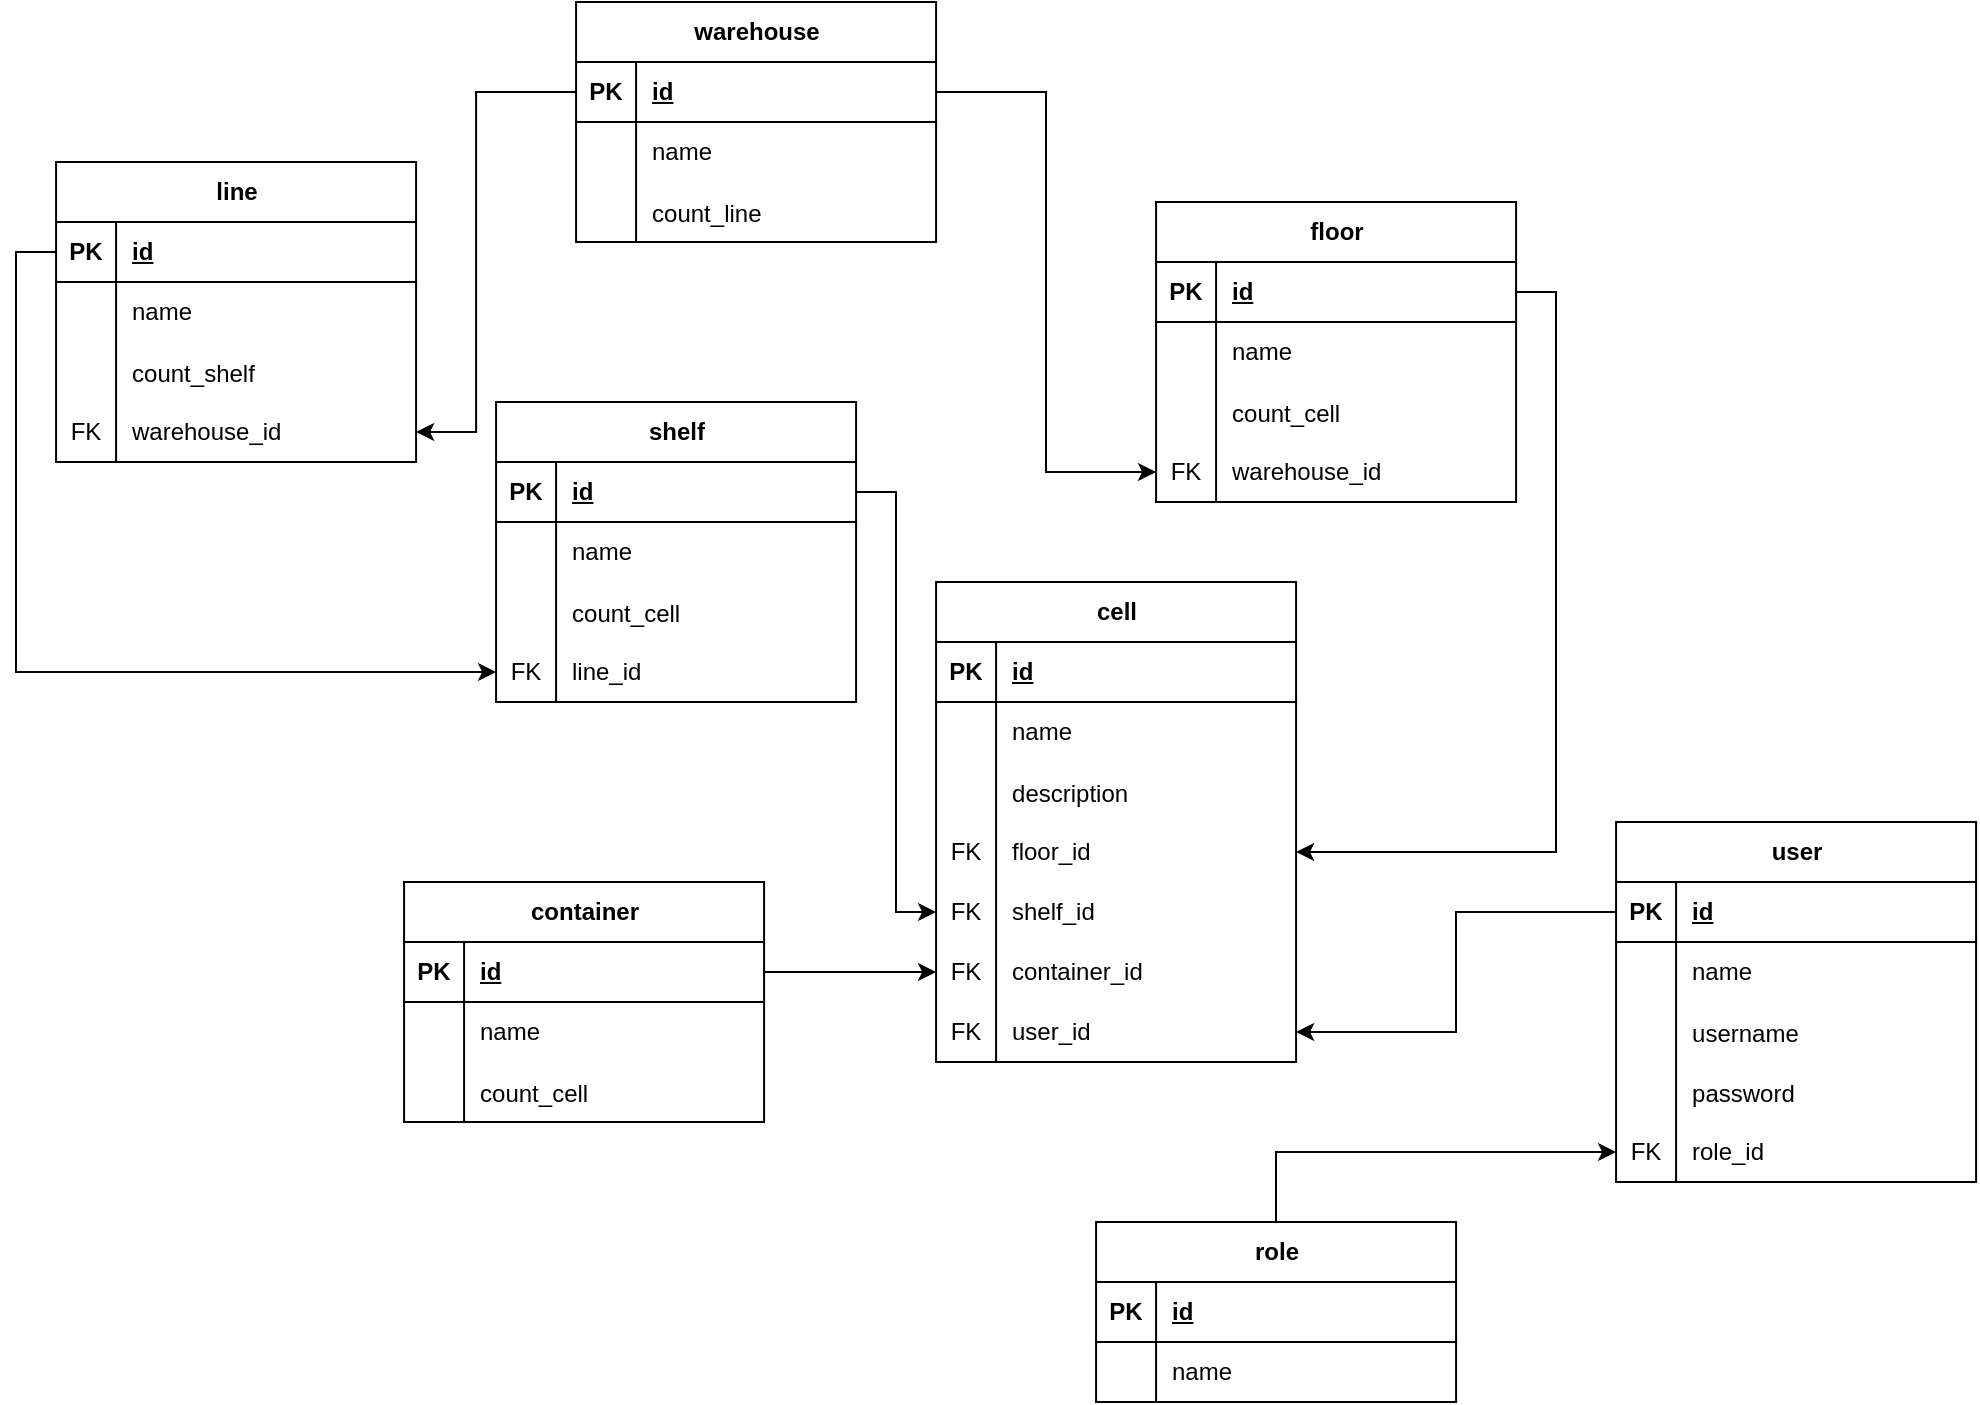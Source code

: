 <mxfile version="26.1.1" pages="3">
  <diagram name="Страница — 1" id="ixQvdZlrHc4GpiMKMNJ_">
    <mxGraphModel dx="1085" dy="550" grid="1" gridSize="10" guides="1" tooltips="1" connect="1" arrows="1" fold="1" page="1" pageScale="1" pageWidth="1169" pageHeight="827" math="0" shadow="0">
      <root>
        <mxCell id="0" />
        <mxCell id="1" parent="0" />
        <mxCell id="kgKgiBA7uKbqNTkSdp7Q-226" value="line" style="shape=table;startSize=30;container=1;collapsible=1;childLayout=tableLayout;fixedRows=1;rowLines=0;fontStyle=1;align=center;resizeLast=1;html=1;" parent="1" vertex="1">
          <mxGeometry x="150.04" y="110" width="180" height="150" as="geometry" />
        </mxCell>
        <mxCell id="kgKgiBA7uKbqNTkSdp7Q-227" value="" style="shape=tableRow;horizontal=0;startSize=0;swimlaneHead=0;swimlaneBody=0;fillColor=none;collapsible=0;dropTarget=0;points=[[0,0.5],[1,0.5]];portConstraint=eastwest;top=0;left=0;right=0;bottom=1;" parent="kgKgiBA7uKbqNTkSdp7Q-226" vertex="1">
          <mxGeometry y="30" width="180" height="30" as="geometry" />
        </mxCell>
        <mxCell id="kgKgiBA7uKbqNTkSdp7Q-228" value="PK" style="shape=partialRectangle;connectable=0;fillColor=none;top=0;left=0;bottom=0;right=0;fontStyle=1;overflow=hidden;whiteSpace=wrap;html=1;" parent="kgKgiBA7uKbqNTkSdp7Q-227" vertex="1">
          <mxGeometry width="30" height="30" as="geometry">
            <mxRectangle width="30" height="30" as="alternateBounds" />
          </mxGeometry>
        </mxCell>
        <mxCell id="kgKgiBA7uKbqNTkSdp7Q-229" value="id" style="shape=partialRectangle;connectable=0;fillColor=none;top=0;left=0;bottom=0;right=0;align=left;spacingLeft=6;fontStyle=5;overflow=hidden;whiteSpace=wrap;html=1;" parent="kgKgiBA7uKbqNTkSdp7Q-227" vertex="1">
          <mxGeometry x="30" width="150" height="30" as="geometry">
            <mxRectangle width="150" height="30" as="alternateBounds" />
          </mxGeometry>
        </mxCell>
        <mxCell id="kgKgiBA7uKbqNTkSdp7Q-230" value="" style="shape=tableRow;horizontal=0;startSize=0;swimlaneHead=0;swimlaneBody=0;fillColor=none;collapsible=0;dropTarget=0;points=[[0,0.5],[1,0.5]];portConstraint=eastwest;top=0;left=0;right=0;bottom=0;" parent="kgKgiBA7uKbqNTkSdp7Q-226" vertex="1">
          <mxGeometry y="60" width="180" height="30" as="geometry" />
        </mxCell>
        <mxCell id="kgKgiBA7uKbqNTkSdp7Q-231" value="" style="shape=partialRectangle;connectable=0;fillColor=none;top=0;left=0;bottom=0;right=0;editable=1;overflow=hidden;whiteSpace=wrap;html=1;" parent="kgKgiBA7uKbqNTkSdp7Q-230" vertex="1">
          <mxGeometry width="30" height="30" as="geometry">
            <mxRectangle width="30" height="30" as="alternateBounds" />
          </mxGeometry>
        </mxCell>
        <mxCell id="kgKgiBA7uKbqNTkSdp7Q-232" value="name" style="shape=partialRectangle;connectable=0;fillColor=none;top=0;left=0;bottom=0;right=0;align=left;spacingLeft=6;overflow=hidden;whiteSpace=wrap;html=1;" parent="kgKgiBA7uKbqNTkSdp7Q-230" vertex="1">
          <mxGeometry x="30" width="150" height="30" as="geometry">
            <mxRectangle width="150" height="30" as="alternateBounds" />
          </mxGeometry>
        </mxCell>
        <mxCell id="kgKgiBA7uKbqNTkSdp7Q-233" value="" style="shape=tableRow;horizontal=0;startSize=0;swimlaneHead=0;swimlaneBody=0;fillColor=none;collapsible=0;dropTarget=0;points=[[0,0.5],[1,0.5]];portConstraint=eastwest;top=0;left=0;right=0;bottom=0;" parent="kgKgiBA7uKbqNTkSdp7Q-226" vertex="1">
          <mxGeometry y="90" width="180" height="30" as="geometry" />
        </mxCell>
        <mxCell id="kgKgiBA7uKbqNTkSdp7Q-234" value="" style="shape=partialRectangle;connectable=0;fillColor=none;top=0;left=0;bottom=0;right=0;editable=1;overflow=hidden;" parent="kgKgiBA7uKbqNTkSdp7Q-233" vertex="1">
          <mxGeometry width="30" height="30" as="geometry">
            <mxRectangle width="30" height="30" as="alternateBounds" />
          </mxGeometry>
        </mxCell>
        <mxCell id="kgKgiBA7uKbqNTkSdp7Q-235" value="count_shelf" style="shape=partialRectangle;connectable=0;fillColor=none;top=0;left=0;bottom=0;right=0;align=left;spacingLeft=6;overflow=hidden;" parent="kgKgiBA7uKbqNTkSdp7Q-233" vertex="1">
          <mxGeometry x="30" width="150" height="30" as="geometry">
            <mxRectangle width="150" height="30" as="alternateBounds" />
          </mxGeometry>
        </mxCell>
        <mxCell id="oY2VZgiQG3p1CkmdwC_a-1" value="" style="shape=tableRow;horizontal=0;startSize=0;swimlaneHead=0;swimlaneBody=0;fillColor=none;collapsible=0;dropTarget=0;points=[[0,0.5],[1,0.5]];portConstraint=eastwest;top=0;left=0;right=0;bottom=0;" parent="kgKgiBA7uKbqNTkSdp7Q-226" vertex="1">
          <mxGeometry y="120" width="180" height="30" as="geometry" />
        </mxCell>
        <mxCell id="oY2VZgiQG3p1CkmdwC_a-2" value="FK" style="shape=partialRectangle;connectable=0;fillColor=none;top=0;left=0;bottom=0;right=0;fontStyle=0;overflow=hidden;whiteSpace=wrap;html=1;" parent="oY2VZgiQG3p1CkmdwC_a-1" vertex="1">
          <mxGeometry width="30" height="30" as="geometry">
            <mxRectangle width="30" height="30" as="alternateBounds" />
          </mxGeometry>
        </mxCell>
        <mxCell id="oY2VZgiQG3p1CkmdwC_a-3" value="warehouse_id" style="shape=partialRectangle;connectable=0;fillColor=none;top=0;left=0;bottom=0;right=0;align=left;spacingLeft=6;fontStyle=0;overflow=hidden;whiteSpace=wrap;html=1;" parent="oY2VZgiQG3p1CkmdwC_a-1" vertex="1">
          <mxGeometry x="30" width="150" height="30" as="geometry">
            <mxRectangle width="150" height="30" as="alternateBounds" />
          </mxGeometry>
        </mxCell>
        <mxCell id="kgKgiBA7uKbqNTkSdp7Q-239" value="shelf" style="shape=table;startSize=30;container=1;collapsible=1;childLayout=tableLayout;fixedRows=1;rowLines=0;fontStyle=1;align=center;resizeLast=1;html=1;" parent="1" vertex="1">
          <mxGeometry x="370.04" y="230" width="180" height="150" as="geometry" />
        </mxCell>
        <mxCell id="kgKgiBA7uKbqNTkSdp7Q-240" value="" style="shape=tableRow;horizontal=0;startSize=0;swimlaneHead=0;swimlaneBody=0;fillColor=none;collapsible=0;dropTarget=0;points=[[0,0.5],[1,0.5]];portConstraint=eastwest;top=0;left=0;right=0;bottom=1;" parent="kgKgiBA7uKbqNTkSdp7Q-239" vertex="1">
          <mxGeometry y="30" width="180" height="30" as="geometry" />
        </mxCell>
        <mxCell id="kgKgiBA7uKbqNTkSdp7Q-241" value="PK" style="shape=partialRectangle;connectable=0;fillColor=none;top=0;left=0;bottom=0;right=0;fontStyle=1;overflow=hidden;whiteSpace=wrap;html=1;" parent="kgKgiBA7uKbqNTkSdp7Q-240" vertex="1">
          <mxGeometry width="30" height="30" as="geometry">
            <mxRectangle width="30" height="30" as="alternateBounds" />
          </mxGeometry>
        </mxCell>
        <mxCell id="kgKgiBA7uKbqNTkSdp7Q-242" value="id" style="shape=partialRectangle;connectable=0;fillColor=none;top=0;left=0;bottom=0;right=0;align=left;spacingLeft=6;fontStyle=5;overflow=hidden;whiteSpace=wrap;html=1;" parent="kgKgiBA7uKbqNTkSdp7Q-240" vertex="1">
          <mxGeometry x="30" width="150" height="30" as="geometry">
            <mxRectangle width="150" height="30" as="alternateBounds" />
          </mxGeometry>
        </mxCell>
        <mxCell id="kgKgiBA7uKbqNTkSdp7Q-243" value="" style="shape=tableRow;horizontal=0;startSize=0;swimlaneHead=0;swimlaneBody=0;fillColor=none;collapsible=0;dropTarget=0;points=[[0,0.5],[1,0.5]];portConstraint=eastwest;top=0;left=0;right=0;bottom=0;" parent="kgKgiBA7uKbqNTkSdp7Q-239" vertex="1">
          <mxGeometry y="60" width="180" height="30" as="geometry" />
        </mxCell>
        <mxCell id="kgKgiBA7uKbqNTkSdp7Q-244" value="" style="shape=partialRectangle;connectable=0;fillColor=none;top=0;left=0;bottom=0;right=0;editable=1;overflow=hidden;whiteSpace=wrap;html=1;" parent="kgKgiBA7uKbqNTkSdp7Q-243" vertex="1">
          <mxGeometry width="30" height="30" as="geometry">
            <mxRectangle width="30" height="30" as="alternateBounds" />
          </mxGeometry>
        </mxCell>
        <mxCell id="kgKgiBA7uKbqNTkSdp7Q-245" value="name" style="shape=partialRectangle;connectable=0;fillColor=none;top=0;left=0;bottom=0;right=0;align=left;spacingLeft=6;overflow=hidden;whiteSpace=wrap;html=1;" parent="kgKgiBA7uKbqNTkSdp7Q-243" vertex="1">
          <mxGeometry x="30" width="150" height="30" as="geometry">
            <mxRectangle width="150" height="30" as="alternateBounds" />
          </mxGeometry>
        </mxCell>
        <mxCell id="kgKgiBA7uKbqNTkSdp7Q-246" value="" style="shape=tableRow;horizontal=0;startSize=0;swimlaneHead=0;swimlaneBody=0;fillColor=none;collapsible=0;dropTarget=0;points=[[0,0.5],[1,0.5]];portConstraint=eastwest;top=0;left=0;right=0;bottom=0;" parent="kgKgiBA7uKbqNTkSdp7Q-239" vertex="1">
          <mxGeometry y="90" width="180" height="30" as="geometry" />
        </mxCell>
        <mxCell id="kgKgiBA7uKbqNTkSdp7Q-247" value="" style="shape=partialRectangle;connectable=0;fillColor=none;top=0;left=0;bottom=0;right=0;editable=1;overflow=hidden;" parent="kgKgiBA7uKbqNTkSdp7Q-246" vertex="1">
          <mxGeometry width="30" height="30" as="geometry">
            <mxRectangle width="30" height="30" as="alternateBounds" />
          </mxGeometry>
        </mxCell>
        <mxCell id="kgKgiBA7uKbqNTkSdp7Q-248" value="count_cell" style="shape=partialRectangle;connectable=0;fillColor=none;top=0;left=0;bottom=0;right=0;align=left;spacingLeft=6;overflow=hidden;" parent="kgKgiBA7uKbqNTkSdp7Q-246" vertex="1">
          <mxGeometry x="30" width="150" height="30" as="geometry">
            <mxRectangle width="150" height="30" as="alternateBounds" />
          </mxGeometry>
        </mxCell>
        <mxCell id="kgKgiBA7uKbqNTkSdp7Q-249" value="" style="shape=tableRow;horizontal=0;startSize=0;swimlaneHead=0;swimlaneBody=0;fillColor=none;collapsible=0;dropTarget=0;points=[[0,0.5],[1,0.5]];portConstraint=eastwest;top=0;left=0;right=0;bottom=0;" parent="kgKgiBA7uKbqNTkSdp7Q-239" vertex="1">
          <mxGeometry y="120" width="180" height="30" as="geometry" />
        </mxCell>
        <mxCell id="kgKgiBA7uKbqNTkSdp7Q-250" value="FK" style="shape=partialRectangle;connectable=0;fillColor=none;top=0;left=0;bottom=0;right=0;fontStyle=0;overflow=hidden;whiteSpace=wrap;html=1;" parent="kgKgiBA7uKbqNTkSdp7Q-249" vertex="1">
          <mxGeometry width="30" height="30" as="geometry">
            <mxRectangle width="30" height="30" as="alternateBounds" />
          </mxGeometry>
        </mxCell>
        <mxCell id="kgKgiBA7uKbqNTkSdp7Q-251" value="&lt;div&gt;line_id&lt;/div&gt;" style="shape=partialRectangle;connectable=0;fillColor=none;top=0;left=0;bottom=0;right=0;align=left;spacingLeft=6;fontStyle=0;overflow=hidden;whiteSpace=wrap;html=1;" parent="kgKgiBA7uKbqNTkSdp7Q-249" vertex="1">
          <mxGeometry x="30" width="150" height="30" as="geometry">
            <mxRectangle width="150" height="30" as="alternateBounds" />
          </mxGeometry>
        </mxCell>
        <mxCell id="kgKgiBA7uKbqNTkSdp7Q-252" value="cell" style="shape=table;startSize=30;container=1;collapsible=1;childLayout=tableLayout;fixedRows=1;rowLines=0;fontStyle=1;align=center;resizeLast=1;html=1;" parent="1" vertex="1">
          <mxGeometry x="590.04" y="320" width="180" height="240" as="geometry" />
        </mxCell>
        <mxCell id="kgKgiBA7uKbqNTkSdp7Q-253" value="" style="shape=tableRow;horizontal=0;startSize=0;swimlaneHead=0;swimlaneBody=0;fillColor=none;collapsible=0;dropTarget=0;points=[[0,0.5],[1,0.5]];portConstraint=eastwest;top=0;left=0;right=0;bottom=1;" parent="kgKgiBA7uKbqNTkSdp7Q-252" vertex="1">
          <mxGeometry y="30" width="180" height="30" as="geometry" />
        </mxCell>
        <mxCell id="kgKgiBA7uKbqNTkSdp7Q-254" value="PK" style="shape=partialRectangle;connectable=0;fillColor=none;top=0;left=0;bottom=0;right=0;fontStyle=1;overflow=hidden;whiteSpace=wrap;html=1;" parent="kgKgiBA7uKbqNTkSdp7Q-253" vertex="1">
          <mxGeometry width="30" height="30" as="geometry">
            <mxRectangle width="30" height="30" as="alternateBounds" />
          </mxGeometry>
        </mxCell>
        <mxCell id="kgKgiBA7uKbqNTkSdp7Q-255" value="id" style="shape=partialRectangle;connectable=0;fillColor=none;top=0;left=0;bottom=0;right=0;align=left;spacingLeft=6;fontStyle=5;overflow=hidden;whiteSpace=wrap;html=1;" parent="kgKgiBA7uKbqNTkSdp7Q-253" vertex="1">
          <mxGeometry x="30" width="150" height="30" as="geometry">
            <mxRectangle width="150" height="30" as="alternateBounds" />
          </mxGeometry>
        </mxCell>
        <mxCell id="kgKgiBA7uKbqNTkSdp7Q-256" value="" style="shape=tableRow;horizontal=0;startSize=0;swimlaneHead=0;swimlaneBody=0;fillColor=none;collapsible=0;dropTarget=0;points=[[0,0.5],[1,0.5]];portConstraint=eastwest;top=0;left=0;right=0;bottom=0;" parent="kgKgiBA7uKbqNTkSdp7Q-252" vertex="1">
          <mxGeometry y="60" width="180" height="30" as="geometry" />
        </mxCell>
        <mxCell id="kgKgiBA7uKbqNTkSdp7Q-257" value="" style="shape=partialRectangle;connectable=0;fillColor=none;top=0;left=0;bottom=0;right=0;editable=1;overflow=hidden;whiteSpace=wrap;html=1;" parent="kgKgiBA7uKbqNTkSdp7Q-256" vertex="1">
          <mxGeometry width="30" height="30" as="geometry">
            <mxRectangle width="30" height="30" as="alternateBounds" />
          </mxGeometry>
        </mxCell>
        <mxCell id="kgKgiBA7uKbqNTkSdp7Q-258" value="name" style="shape=partialRectangle;connectable=0;fillColor=none;top=0;left=0;bottom=0;right=0;align=left;spacingLeft=6;overflow=hidden;whiteSpace=wrap;html=1;" parent="kgKgiBA7uKbqNTkSdp7Q-256" vertex="1">
          <mxGeometry x="30" width="150" height="30" as="geometry">
            <mxRectangle width="150" height="30" as="alternateBounds" />
          </mxGeometry>
        </mxCell>
        <mxCell id="kgKgiBA7uKbqNTkSdp7Q-259" value="" style="shape=tableRow;horizontal=0;startSize=0;swimlaneHead=0;swimlaneBody=0;fillColor=none;collapsible=0;dropTarget=0;points=[[0,0.5],[1,0.5]];portConstraint=eastwest;top=0;left=0;right=0;bottom=0;" parent="kgKgiBA7uKbqNTkSdp7Q-252" vertex="1">
          <mxGeometry y="90" width="180" height="30" as="geometry" />
        </mxCell>
        <mxCell id="kgKgiBA7uKbqNTkSdp7Q-260" value="" style="shape=partialRectangle;connectable=0;fillColor=none;top=0;left=0;bottom=0;right=0;editable=1;overflow=hidden;" parent="kgKgiBA7uKbqNTkSdp7Q-259" vertex="1">
          <mxGeometry width="30" height="30" as="geometry">
            <mxRectangle width="30" height="30" as="alternateBounds" />
          </mxGeometry>
        </mxCell>
        <mxCell id="kgKgiBA7uKbqNTkSdp7Q-261" value="description" style="shape=partialRectangle;connectable=0;fillColor=none;top=0;left=0;bottom=0;right=0;align=left;spacingLeft=6;overflow=hidden;" parent="kgKgiBA7uKbqNTkSdp7Q-259" vertex="1">
          <mxGeometry x="30" width="150" height="30" as="geometry">
            <mxRectangle width="150" height="30" as="alternateBounds" />
          </mxGeometry>
        </mxCell>
        <mxCell id="oY2VZgiQG3p1CkmdwC_a-28" value="" style="shape=tableRow;horizontal=0;startSize=0;swimlaneHead=0;swimlaneBody=0;fillColor=none;collapsible=0;dropTarget=0;points=[[0,0.5],[1,0.5]];portConstraint=eastwest;top=0;left=0;right=0;bottom=0;" parent="kgKgiBA7uKbqNTkSdp7Q-252" vertex="1">
          <mxGeometry y="120" width="180" height="30" as="geometry" />
        </mxCell>
        <mxCell id="oY2VZgiQG3p1CkmdwC_a-29" value="FK" style="shape=partialRectangle;connectable=0;fillColor=none;top=0;left=0;bottom=0;right=0;fontStyle=0;overflow=hidden;whiteSpace=wrap;html=1;" parent="oY2VZgiQG3p1CkmdwC_a-28" vertex="1">
          <mxGeometry width="30" height="30" as="geometry">
            <mxRectangle width="30" height="30" as="alternateBounds" />
          </mxGeometry>
        </mxCell>
        <mxCell id="oY2VZgiQG3p1CkmdwC_a-30" value="floor_id" style="shape=partialRectangle;connectable=0;fillColor=none;top=0;left=0;bottom=0;right=0;align=left;spacingLeft=6;fontStyle=0;overflow=hidden;whiteSpace=wrap;html=1;" parent="oY2VZgiQG3p1CkmdwC_a-28" vertex="1">
          <mxGeometry x="30" width="150" height="30" as="geometry">
            <mxRectangle width="150" height="30" as="alternateBounds" />
          </mxGeometry>
        </mxCell>
        <mxCell id="oY2VZgiQG3p1CkmdwC_a-22" value="" style="shape=tableRow;horizontal=0;startSize=0;swimlaneHead=0;swimlaneBody=0;fillColor=none;collapsible=0;dropTarget=0;points=[[0,0.5],[1,0.5]];portConstraint=eastwest;top=0;left=0;right=0;bottom=0;" parent="kgKgiBA7uKbqNTkSdp7Q-252" vertex="1">
          <mxGeometry y="150" width="180" height="30" as="geometry" />
        </mxCell>
        <mxCell id="oY2VZgiQG3p1CkmdwC_a-23" value="FK" style="shape=partialRectangle;connectable=0;fillColor=none;top=0;left=0;bottom=0;right=0;fontStyle=0;overflow=hidden;whiteSpace=wrap;html=1;" parent="oY2VZgiQG3p1CkmdwC_a-22" vertex="1">
          <mxGeometry width="30" height="30" as="geometry">
            <mxRectangle width="30" height="30" as="alternateBounds" />
          </mxGeometry>
        </mxCell>
        <mxCell id="oY2VZgiQG3p1CkmdwC_a-24" value="shelf_id" style="shape=partialRectangle;connectable=0;fillColor=none;top=0;left=0;bottom=0;right=0;align=left;spacingLeft=6;fontStyle=0;overflow=hidden;whiteSpace=wrap;html=1;" parent="oY2VZgiQG3p1CkmdwC_a-22" vertex="1">
          <mxGeometry x="30" width="150" height="30" as="geometry">
            <mxRectangle width="150" height="30" as="alternateBounds" />
          </mxGeometry>
        </mxCell>
        <mxCell id="oY2VZgiQG3p1CkmdwC_a-31" value="" style="shape=tableRow;horizontal=0;startSize=0;swimlaneHead=0;swimlaneBody=0;fillColor=none;collapsible=0;dropTarget=0;points=[[0,0.5],[1,0.5]];portConstraint=eastwest;top=0;left=0;right=0;bottom=0;" parent="kgKgiBA7uKbqNTkSdp7Q-252" vertex="1">
          <mxGeometry y="180" width="180" height="30" as="geometry" />
        </mxCell>
        <mxCell id="oY2VZgiQG3p1CkmdwC_a-32" value="FK" style="shape=partialRectangle;connectable=0;fillColor=none;top=0;left=0;bottom=0;right=0;fontStyle=0;overflow=hidden;whiteSpace=wrap;html=1;" parent="oY2VZgiQG3p1CkmdwC_a-31" vertex="1">
          <mxGeometry width="30" height="30" as="geometry">
            <mxRectangle width="30" height="30" as="alternateBounds" />
          </mxGeometry>
        </mxCell>
        <mxCell id="oY2VZgiQG3p1CkmdwC_a-33" value="container_id" style="shape=partialRectangle;connectable=0;fillColor=none;top=0;left=0;bottom=0;right=0;align=left;spacingLeft=6;fontStyle=0;overflow=hidden;whiteSpace=wrap;html=1;" parent="oY2VZgiQG3p1CkmdwC_a-31" vertex="1">
          <mxGeometry x="30" width="150" height="30" as="geometry">
            <mxRectangle width="150" height="30" as="alternateBounds" />
          </mxGeometry>
        </mxCell>
        <mxCell id="kgKgiBA7uKbqNTkSdp7Q-262" value="" style="shape=tableRow;horizontal=0;startSize=0;swimlaneHead=0;swimlaneBody=0;fillColor=none;collapsible=0;dropTarget=0;points=[[0,0.5],[1,0.5]];portConstraint=eastwest;top=0;left=0;right=0;bottom=0;" parent="kgKgiBA7uKbqNTkSdp7Q-252" vertex="1">
          <mxGeometry y="210" width="180" height="30" as="geometry" />
        </mxCell>
        <mxCell id="kgKgiBA7uKbqNTkSdp7Q-263" value="FK" style="shape=partialRectangle;connectable=0;fillColor=none;top=0;left=0;bottom=0;right=0;fontStyle=0;overflow=hidden;whiteSpace=wrap;html=1;" parent="kgKgiBA7uKbqNTkSdp7Q-262" vertex="1">
          <mxGeometry width="30" height="30" as="geometry">
            <mxRectangle width="30" height="30" as="alternateBounds" />
          </mxGeometry>
        </mxCell>
        <mxCell id="kgKgiBA7uKbqNTkSdp7Q-264" value="user_id" style="shape=partialRectangle;connectable=0;fillColor=none;top=0;left=0;bottom=0;right=0;align=left;spacingLeft=6;fontStyle=0;overflow=hidden;whiteSpace=wrap;html=1;" parent="kgKgiBA7uKbqNTkSdp7Q-262" vertex="1">
          <mxGeometry x="30" width="150" height="30" as="geometry">
            <mxRectangle width="150" height="30" as="alternateBounds" />
          </mxGeometry>
        </mxCell>
        <mxCell id="kgKgiBA7uKbqNTkSdp7Q-268" value="user" style="shape=table;startSize=30;container=1;collapsible=1;childLayout=tableLayout;fixedRows=1;rowLines=0;fontStyle=1;align=center;resizeLast=1;html=1;" parent="1" vertex="1">
          <mxGeometry x="930.04" y="440" width="180" height="180" as="geometry" />
        </mxCell>
        <mxCell id="kgKgiBA7uKbqNTkSdp7Q-269" value="" style="shape=tableRow;horizontal=0;startSize=0;swimlaneHead=0;swimlaneBody=0;fillColor=none;collapsible=0;dropTarget=0;points=[[0,0.5],[1,0.5]];portConstraint=eastwest;top=0;left=0;right=0;bottom=1;" parent="kgKgiBA7uKbqNTkSdp7Q-268" vertex="1">
          <mxGeometry y="30" width="180" height="30" as="geometry" />
        </mxCell>
        <mxCell id="kgKgiBA7uKbqNTkSdp7Q-270" value="PK" style="shape=partialRectangle;connectable=0;fillColor=none;top=0;left=0;bottom=0;right=0;fontStyle=1;overflow=hidden;whiteSpace=wrap;html=1;" parent="kgKgiBA7uKbqNTkSdp7Q-269" vertex="1">
          <mxGeometry width="30" height="30" as="geometry">
            <mxRectangle width="30" height="30" as="alternateBounds" />
          </mxGeometry>
        </mxCell>
        <mxCell id="kgKgiBA7uKbqNTkSdp7Q-271" value="id" style="shape=partialRectangle;connectable=0;fillColor=none;top=0;left=0;bottom=0;right=0;align=left;spacingLeft=6;fontStyle=5;overflow=hidden;whiteSpace=wrap;html=1;" parent="kgKgiBA7uKbqNTkSdp7Q-269" vertex="1">
          <mxGeometry x="30" width="150" height="30" as="geometry">
            <mxRectangle width="150" height="30" as="alternateBounds" />
          </mxGeometry>
        </mxCell>
        <mxCell id="kgKgiBA7uKbqNTkSdp7Q-272" value="" style="shape=tableRow;horizontal=0;startSize=0;swimlaneHead=0;swimlaneBody=0;fillColor=none;collapsible=0;dropTarget=0;points=[[0,0.5],[1,0.5]];portConstraint=eastwest;top=0;left=0;right=0;bottom=0;" parent="kgKgiBA7uKbqNTkSdp7Q-268" vertex="1">
          <mxGeometry y="60" width="180" height="30" as="geometry" />
        </mxCell>
        <mxCell id="kgKgiBA7uKbqNTkSdp7Q-273" value="" style="shape=partialRectangle;connectable=0;fillColor=none;top=0;left=0;bottom=0;right=0;editable=1;overflow=hidden;whiteSpace=wrap;html=1;" parent="kgKgiBA7uKbqNTkSdp7Q-272" vertex="1">
          <mxGeometry width="30" height="30" as="geometry">
            <mxRectangle width="30" height="30" as="alternateBounds" />
          </mxGeometry>
        </mxCell>
        <mxCell id="kgKgiBA7uKbqNTkSdp7Q-274" value="name" style="shape=partialRectangle;connectable=0;fillColor=none;top=0;left=0;bottom=0;right=0;align=left;spacingLeft=6;overflow=hidden;whiteSpace=wrap;html=1;" parent="kgKgiBA7uKbqNTkSdp7Q-272" vertex="1">
          <mxGeometry x="30" width="150" height="30" as="geometry">
            <mxRectangle width="150" height="30" as="alternateBounds" />
          </mxGeometry>
        </mxCell>
        <mxCell id="kgKgiBA7uKbqNTkSdp7Q-275" value="" style="shape=tableRow;horizontal=0;startSize=0;swimlaneHead=0;swimlaneBody=0;fillColor=none;collapsible=0;dropTarget=0;points=[[0,0.5],[1,0.5]];portConstraint=eastwest;top=0;left=0;right=0;bottom=0;" parent="kgKgiBA7uKbqNTkSdp7Q-268" vertex="1">
          <mxGeometry y="90" width="180" height="30" as="geometry" />
        </mxCell>
        <mxCell id="kgKgiBA7uKbqNTkSdp7Q-276" value="" style="shape=partialRectangle;connectable=0;fillColor=none;top=0;left=0;bottom=0;right=0;editable=1;overflow=hidden;" parent="kgKgiBA7uKbqNTkSdp7Q-275" vertex="1">
          <mxGeometry width="30" height="30" as="geometry">
            <mxRectangle width="30" height="30" as="alternateBounds" />
          </mxGeometry>
        </mxCell>
        <mxCell id="kgKgiBA7uKbqNTkSdp7Q-277" value="username" style="shape=partialRectangle;connectable=0;fillColor=none;top=0;left=0;bottom=0;right=0;align=left;spacingLeft=6;overflow=hidden;" parent="kgKgiBA7uKbqNTkSdp7Q-275" vertex="1">
          <mxGeometry x="30" width="150" height="30" as="geometry">
            <mxRectangle width="150" height="30" as="alternateBounds" />
          </mxGeometry>
        </mxCell>
        <mxCell id="kgKgiBA7uKbqNTkSdp7Q-278" value="" style="shape=tableRow;horizontal=0;startSize=0;swimlaneHead=0;swimlaneBody=0;fillColor=none;collapsible=0;dropTarget=0;points=[[0,0.5],[1,0.5]];portConstraint=eastwest;top=0;left=0;right=0;bottom=0;" parent="kgKgiBA7uKbqNTkSdp7Q-268" vertex="1">
          <mxGeometry y="120" width="180" height="30" as="geometry" />
        </mxCell>
        <mxCell id="kgKgiBA7uKbqNTkSdp7Q-279" value="" style="shape=partialRectangle;connectable=0;fillColor=none;top=0;left=0;bottom=0;right=0;editable=1;overflow=hidden;" parent="kgKgiBA7uKbqNTkSdp7Q-278" vertex="1">
          <mxGeometry width="30" height="30" as="geometry">
            <mxRectangle width="30" height="30" as="alternateBounds" />
          </mxGeometry>
        </mxCell>
        <mxCell id="kgKgiBA7uKbqNTkSdp7Q-280" value="password" style="shape=partialRectangle;connectable=0;fillColor=none;top=0;left=0;bottom=0;right=0;align=left;spacingLeft=6;overflow=hidden;" parent="kgKgiBA7uKbqNTkSdp7Q-278" vertex="1">
          <mxGeometry x="30" width="150" height="30" as="geometry">
            <mxRectangle width="150" height="30" as="alternateBounds" />
          </mxGeometry>
        </mxCell>
        <mxCell id="kgKgiBA7uKbqNTkSdp7Q-281" value="" style="shape=tableRow;horizontal=0;startSize=0;swimlaneHead=0;swimlaneBody=0;fillColor=none;collapsible=0;dropTarget=0;points=[[0,0.5],[1,0.5]];portConstraint=eastwest;top=0;left=0;right=0;bottom=0;" parent="kgKgiBA7uKbqNTkSdp7Q-268" vertex="1">
          <mxGeometry y="150" width="180" height="30" as="geometry" />
        </mxCell>
        <mxCell id="kgKgiBA7uKbqNTkSdp7Q-282" value="FK" style="shape=partialRectangle;connectable=0;fillColor=none;top=0;left=0;bottom=0;right=0;fontStyle=0;overflow=hidden;whiteSpace=wrap;html=1;" parent="kgKgiBA7uKbqNTkSdp7Q-281" vertex="1">
          <mxGeometry width="30" height="30" as="geometry">
            <mxRectangle width="30" height="30" as="alternateBounds" />
          </mxGeometry>
        </mxCell>
        <mxCell id="kgKgiBA7uKbqNTkSdp7Q-283" value="role_id" style="shape=partialRectangle;connectable=0;fillColor=none;top=0;left=0;bottom=0;right=0;align=left;spacingLeft=6;fontStyle=0;overflow=hidden;whiteSpace=wrap;html=1;" parent="kgKgiBA7uKbqNTkSdp7Q-281" vertex="1">
          <mxGeometry x="30" width="150" height="30" as="geometry">
            <mxRectangle width="150" height="30" as="alternateBounds" />
          </mxGeometry>
        </mxCell>
        <mxCell id="kgKgiBA7uKbqNTkSdp7Q-284" style="edgeStyle=orthogonalEdgeStyle;rounded=0;orthogonalLoop=1;jettySize=auto;html=1;" parent="1" source="kgKgiBA7uKbqNTkSdp7Q-269" target="kgKgiBA7uKbqNTkSdp7Q-262" edge="1">
          <mxGeometry relative="1" as="geometry" />
        </mxCell>
        <mxCell id="kgKgiBA7uKbqNTkSdp7Q-285" value="container" style="shape=table;startSize=30;container=1;collapsible=1;childLayout=tableLayout;fixedRows=1;rowLines=0;fontStyle=1;align=center;resizeLast=1;html=1;" parent="1" vertex="1">
          <mxGeometry x="324.04" y="470" width="180" height="120" as="geometry" />
        </mxCell>
        <mxCell id="kgKgiBA7uKbqNTkSdp7Q-286" value="" style="shape=tableRow;horizontal=0;startSize=0;swimlaneHead=0;swimlaneBody=0;fillColor=none;collapsible=0;dropTarget=0;points=[[0,0.5],[1,0.5]];portConstraint=eastwest;top=0;left=0;right=0;bottom=1;" parent="kgKgiBA7uKbqNTkSdp7Q-285" vertex="1">
          <mxGeometry y="30" width="180" height="30" as="geometry" />
        </mxCell>
        <mxCell id="kgKgiBA7uKbqNTkSdp7Q-287" value="PK" style="shape=partialRectangle;connectable=0;fillColor=none;top=0;left=0;bottom=0;right=0;fontStyle=1;overflow=hidden;whiteSpace=wrap;html=1;" parent="kgKgiBA7uKbqNTkSdp7Q-286" vertex="1">
          <mxGeometry width="30" height="30" as="geometry">
            <mxRectangle width="30" height="30" as="alternateBounds" />
          </mxGeometry>
        </mxCell>
        <mxCell id="kgKgiBA7uKbqNTkSdp7Q-288" value="id" style="shape=partialRectangle;connectable=0;fillColor=none;top=0;left=0;bottom=0;right=0;align=left;spacingLeft=6;fontStyle=5;overflow=hidden;whiteSpace=wrap;html=1;" parent="kgKgiBA7uKbqNTkSdp7Q-286" vertex="1">
          <mxGeometry x="30" width="150" height="30" as="geometry">
            <mxRectangle width="150" height="30" as="alternateBounds" />
          </mxGeometry>
        </mxCell>
        <mxCell id="kgKgiBA7uKbqNTkSdp7Q-289" value="" style="shape=tableRow;horizontal=0;startSize=0;swimlaneHead=0;swimlaneBody=0;fillColor=none;collapsible=0;dropTarget=0;points=[[0,0.5],[1,0.5]];portConstraint=eastwest;top=0;left=0;right=0;bottom=0;" parent="kgKgiBA7uKbqNTkSdp7Q-285" vertex="1">
          <mxGeometry y="60" width="180" height="30" as="geometry" />
        </mxCell>
        <mxCell id="kgKgiBA7uKbqNTkSdp7Q-290" value="" style="shape=partialRectangle;connectable=0;fillColor=none;top=0;left=0;bottom=0;right=0;editable=1;overflow=hidden;whiteSpace=wrap;html=1;" parent="kgKgiBA7uKbqNTkSdp7Q-289" vertex="1">
          <mxGeometry width="30" height="30" as="geometry">
            <mxRectangle width="30" height="30" as="alternateBounds" />
          </mxGeometry>
        </mxCell>
        <mxCell id="kgKgiBA7uKbqNTkSdp7Q-291" value="name" style="shape=partialRectangle;connectable=0;fillColor=none;top=0;left=0;bottom=0;right=0;align=left;spacingLeft=6;overflow=hidden;whiteSpace=wrap;html=1;" parent="kgKgiBA7uKbqNTkSdp7Q-289" vertex="1">
          <mxGeometry x="30" width="150" height="30" as="geometry">
            <mxRectangle width="150" height="30" as="alternateBounds" />
          </mxGeometry>
        </mxCell>
        <mxCell id="kgKgiBA7uKbqNTkSdp7Q-292" value="" style="shape=tableRow;horizontal=0;startSize=0;swimlaneHead=0;swimlaneBody=0;fillColor=none;collapsible=0;dropTarget=0;points=[[0,0.5],[1,0.5]];portConstraint=eastwest;top=0;left=0;right=0;bottom=0;" parent="kgKgiBA7uKbqNTkSdp7Q-285" vertex="1">
          <mxGeometry y="90" width="180" height="30" as="geometry" />
        </mxCell>
        <mxCell id="kgKgiBA7uKbqNTkSdp7Q-293" value="" style="shape=partialRectangle;connectable=0;fillColor=none;top=0;left=0;bottom=0;right=0;editable=1;overflow=hidden;" parent="kgKgiBA7uKbqNTkSdp7Q-292" vertex="1">
          <mxGeometry width="30" height="30" as="geometry">
            <mxRectangle width="30" height="30" as="alternateBounds" />
          </mxGeometry>
        </mxCell>
        <mxCell id="kgKgiBA7uKbqNTkSdp7Q-294" value="count_cell" style="shape=partialRectangle;connectable=0;fillColor=none;top=0;left=0;bottom=0;right=0;align=left;spacingLeft=6;overflow=hidden;" parent="kgKgiBA7uKbqNTkSdp7Q-292" vertex="1">
          <mxGeometry x="30" width="150" height="30" as="geometry">
            <mxRectangle width="150" height="30" as="alternateBounds" />
          </mxGeometry>
        </mxCell>
        <mxCell id="kgKgiBA7uKbqNTkSdp7Q-299" style="edgeStyle=orthogonalEdgeStyle;rounded=0;orthogonalLoop=1;jettySize=auto;html=1;" parent="1" source="kgKgiBA7uKbqNTkSdp7Q-300" target="kgKgiBA7uKbqNTkSdp7Q-281" edge="1">
          <mxGeometry relative="1" as="geometry" />
        </mxCell>
        <mxCell id="kgKgiBA7uKbqNTkSdp7Q-300" value="role" style="shape=table;startSize=30;container=1;collapsible=1;childLayout=tableLayout;fixedRows=1;rowLines=0;fontStyle=1;align=center;resizeLast=1;html=1;" parent="1" vertex="1">
          <mxGeometry x="670.04" y="640" width="180" height="90" as="geometry" />
        </mxCell>
        <mxCell id="kgKgiBA7uKbqNTkSdp7Q-301" value="" style="shape=tableRow;horizontal=0;startSize=0;swimlaneHead=0;swimlaneBody=0;fillColor=none;collapsible=0;dropTarget=0;points=[[0,0.5],[1,0.5]];portConstraint=eastwest;top=0;left=0;right=0;bottom=1;" parent="kgKgiBA7uKbqNTkSdp7Q-300" vertex="1">
          <mxGeometry y="30" width="180" height="30" as="geometry" />
        </mxCell>
        <mxCell id="kgKgiBA7uKbqNTkSdp7Q-302" value="PK" style="shape=partialRectangle;connectable=0;fillColor=none;top=0;left=0;bottom=0;right=0;fontStyle=1;overflow=hidden;whiteSpace=wrap;html=1;" parent="kgKgiBA7uKbqNTkSdp7Q-301" vertex="1">
          <mxGeometry width="30" height="30" as="geometry">
            <mxRectangle width="30" height="30" as="alternateBounds" />
          </mxGeometry>
        </mxCell>
        <mxCell id="kgKgiBA7uKbqNTkSdp7Q-303" value="id" style="shape=partialRectangle;connectable=0;fillColor=none;top=0;left=0;bottom=0;right=0;align=left;spacingLeft=6;fontStyle=5;overflow=hidden;whiteSpace=wrap;html=1;" parent="kgKgiBA7uKbqNTkSdp7Q-301" vertex="1">
          <mxGeometry x="30" width="150" height="30" as="geometry">
            <mxRectangle width="150" height="30" as="alternateBounds" />
          </mxGeometry>
        </mxCell>
        <mxCell id="kgKgiBA7uKbqNTkSdp7Q-304" value="" style="shape=tableRow;horizontal=0;startSize=0;swimlaneHead=0;swimlaneBody=0;fillColor=none;collapsible=0;dropTarget=0;points=[[0,0.5],[1,0.5]];portConstraint=eastwest;top=0;left=0;right=0;bottom=0;" parent="kgKgiBA7uKbqNTkSdp7Q-300" vertex="1">
          <mxGeometry y="60" width="180" height="30" as="geometry" />
        </mxCell>
        <mxCell id="kgKgiBA7uKbqNTkSdp7Q-305" value="" style="shape=partialRectangle;connectable=0;fillColor=none;top=0;left=0;bottom=0;right=0;editable=1;overflow=hidden;whiteSpace=wrap;html=1;" parent="kgKgiBA7uKbqNTkSdp7Q-304" vertex="1">
          <mxGeometry width="30" height="30" as="geometry">
            <mxRectangle width="30" height="30" as="alternateBounds" />
          </mxGeometry>
        </mxCell>
        <mxCell id="kgKgiBA7uKbqNTkSdp7Q-306" value="name" style="shape=partialRectangle;connectable=0;fillColor=none;top=0;left=0;bottom=0;right=0;align=left;spacingLeft=6;overflow=hidden;whiteSpace=wrap;html=1;" parent="kgKgiBA7uKbqNTkSdp7Q-304" vertex="1">
          <mxGeometry x="30" width="150" height="30" as="geometry">
            <mxRectangle width="150" height="30" as="alternateBounds" />
          </mxGeometry>
        </mxCell>
        <mxCell id="kgKgiBA7uKbqNTkSdp7Q-307" value="floor" style="shape=table;startSize=30;container=1;collapsible=1;childLayout=tableLayout;fixedRows=1;rowLines=0;fontStyle=1;align=center;resizeLast=1;html=1;" parent="1" vertex="1">
          <mxGeometry x="700.04" y="130" width="180" height="150" as="geometry" />
        </mxCell>
        <mxCell id="kgKgiBA7uKbqNTkSdp7Q-308" value="" style="shape=tableRow;horizontal=0;startSize=0;swimlaneHead=0;swimlaneBody=0;fillColor=none;collapsible=0;dropTarget=0;points=[[0,0.5],[1,0.5]];portConstraint=eastwest;top=0;left=0;right=0;bottom=1;" parent="kgKgiBA7uKbqNTkSdp7Q-307" vertex="1">
          <mxGeometry y="30" width="180" height="30" as="geometry" />
        </mxCell>
        <mxCell id="kgKgiBA7uKbqNTkSdp7Q-309" value="PK" style="shape=partialRectangle;connectable=0;fillColor=none;top=0;left=0;bottom=0;right=0;fontStyle=1;overflow=hidden;whiteSpace=wrap;html=1;" parent="kgKgiBA7uKbqNTkSdp7Q-308" vertex="1">
          <mxGeometry width="30" height="30" as="geometry">
            <mxRectangle width="30" height="30" as="alternateBounds" />
          </mxGeometry>
        </mxCell>
        <mxCell id="kgKgiBA7uKbqNTkSdp7Q-310" value="id" style="shape=partialRectangle;connectable=0;fillColor=none;top=0;left=0;bottom=0;right=0;align=left;spacingLeft=6;fontStyle=5;overflow=hidden;whiteSpace=wrap;html=1;" parent="kgKgiBA7uKbqNTkSdp7Q-308" vertex="1">
          <mxGeometry x="30" width="150" height="30" as="geometry">
            <mxRectangle width="150" height="30" as="alternateBounds" />
          </mxGeometry>
        </mxCell>
        <mxCell id="kgKgiBA7uKbqNTkSdp7Q-311" value="" style="shape=tableRow;horizontal=0;startSize=0;swimlaneHead=0;swimlaneBody=0;fillColor=none;collapsible=0;dropTarget=0;points=[[0,0.5],[1,0.5]];portConstraint=eastwest;top=0;left=0;right=0;bottom=0;" parent="kgKgiBA7uKbqNTkSdp7Q-307" vertex="1">
          <mxGeometry y="60" width="180" height="30" as="geometry" />
        </mxCell>
        <mxCell id="kgKgiBA7uKbqNTkSdp7Q-312" value="" style="shape=partialRectangle;connectable=0;fillColor=none;top=0;left=0;bottom=0;right=0;editable=1;overflow=hidden;whiteSpace=wrap;html=1;" parent="kgKgiBA7uKbqNTkSdp7Q-311" vertex="1">
          <mxGeometry width="30" height="30" as="geometry">
            <mxRectangle width="30" height="30" as="alternateBounds" />
          </mxGeometry>
        </mxCell>
        <mxCell id="kgKgiBA7uKbqNTkSdp7Q-313" value="name" style="shape=partialRectangle;connectable=0;fillColor=none;top=0;left=0;bottom=0;right=0;align=left;spacingLeft=6;overflow=hidden;whiteSpace=wrap;html=1;" parent="kgKgiBA7uKbqNTkSdp7Q-311" vertex="1">
          <mxGeometry x="30" width="150" height="30" as="geometry">
            <mxRectangle width="150" height="30" as="alternateBounds" />
          </mxGeometry>
        </mxCell>
        <mxCell id="kgKgiBA7uKbqNTkSdp7Q-314" value="" style="shape=tableRow;horizontal=0;startSize=0;swimlaneHead=0;swimlaneBody=0;fillColor=none;collapsible=0;dropTarget=0;points=[[0,0.5],[1,0.5]];portConstraint=eastwest;top=0;left=0;right=0;bottom=0;" parent="kgKgiBA7uKbqNTkSdp7Q-307" vertex="1">
          <mxGeometry y="90" width="180" height="30" as="geometry" />
        </mxCell>
        <mxCell id="kgKgiBA7uKbqNTkSdp7Q-315" value="" style="shape=partialRectangle;connectable=0;fillColor=none;top=0;left=0;bottom=0;right=0;editable=1;overflow=hidden;" parent="kgKgiBA7uKbqNTkSdp7Q-314" vertex="1">
          <mxGeometry width="30" height="30" as="geometry">
            <mxRectangle width="30" height="30" as="alternateBounds" />
          </mxGeometry>
        </mxCell>
        <mxCell id="kgKgiBA7uKbqNTkSdp7Q-316" value="count_cell" style="shape=partialRectangle;connectable=0;fillColor=none;top=0;left=0;bottom=0;right=0;align=left;spacingLeft=6;overflow=hidden;" parent="kgKgiBA7uKbqNTkSdp7Q-314" vertex="1">
          <mxGeometry x="30" width="150" height="30" as="geometry">
            <mxRectangle width="150" height="30" as="alternateBounds" />
          </mxGeometry>
        </mxCell>
        <mxCell id="kgKgiBA7uKbqNTkSdp7Q-317" value="" style="shape=tableRow;horizontal=0;startSize=0;swimlaneHead=0;swimlaneBody=0;fillColor=none;collapsible=0;dropTarget=0;points=[[0,0.5],[1,0.5]];portConstraint=eastwest;top=0;left=0;right=0;bottom=0;" parent="kgKgiBA7uKbqNTkSdp7Q-307" vertex="1">
          <mxGeometry y="120" width="180" height="30" as="geometry" />
        </mxCell>
        <mxCell id="kgKgiBA7uKbqNTkSdp7Q-318" value="FK" style="shape=partialRectangle;connectable=0;fillColor=none;top=0;left=0;bottom=0;right=0;fontStyle=0;overflow=hidden;whiteSpace=wrap;html=1;" parent="kgKgiBA7uKbqNTkSdp7Q-317" vertex="1">
          <mxGeometry width="30" height="30" as="geometry">
            <mxRectangle width="30" height="30" as="alternateBounds" />
          </mxGeometry>
        </mxCell>
        <mxCell id="kgKgiBA7uKbqNTkSdp7Q-319" value="&lt;div&gt;warehouse_id&lt;/div&gt;" style="shape=partialRectangle;connectable=0;fillColor=none;top=0;left=0;bottom=0;right=0;align=left;spacingLeft=6;fontStyle=0;overflow=hidden;whiteSpace=wrap;html=1;" parent="kgKgiBA7uKbqNTkSdp7Q-317" vertex="1">
          <mxGeometry x="30" width="150" height="30" as="geometry">
            <mxRectangle width="150" height="30" as="alternateBounds" />
          </mxGeometry>
        </mxCell>
        <mxCell id="kgKgiBA7uKbqNTkSdp7Q-321" value="warehouse" style="shape=table;startSize=30;container=1;collapsible=1;childLayout=tableLayout;fixedRows=1;rowLines=0;fontStyle=1;align=center;resizeLast=1;html=1;" parent="1" vertex="1">
          <mxGeometry x="410.04" y="30" width="180" height="120" as="geometry" />
        </mxCell>
        <mxCell id="kgKgiBA7uKbqNTkSdp7Q-322" value="" style="shape=tableRow;horizontal=0;startSize=0;swimlaneHead=0;swimlaneBody=0;fillColor=none;collapsible=0;dropTarget=0;points=[[0,0.5],[1,0.5]];portConstraint=eastwest;top=0;left=0;right=0;bottom=1;" parent="kgKgiBA7uKbqNTkSdp7Q-321" vertex="1">
          <mxGeometry y="30" width="180" height="30" as="geometry" />
        </mxCell>
        <mxCell id="kgKgiBA7uKbqNTkSdp7Q-323" value="PK" style="shape=partialRectangle;connectable=0;fillColor=none;top=0;left=0;bottom=0;right=0;fontStyle=1;overflow=hidden;whiteSpace=wrap;html=1;" parent="kgKgiBA7uKbqNTkSdp7Q-322" vertex="1">
          <mxGeometry width="30" height="30" as="geometry">
            <mxRectangle width="30" height="30" as="alternateBounds" />
          </mxGeometry>
        </mxCell>
        <mxCell id="kgKgiBA7uKbqNTkSdp7Q-324" value="id" style="shape=partialRectangle;connectable=0;fillColor=none;top=0;left=0;bottom=0;right=0;align=left;spacingLeft=6;fontStyle=5;overflow=hidden;whiteSpace=wrap;html=1;" parent="kgKgiBA7uKbqNTkSdp7Q-322" vertex="1">
          <mxGeometry x="30" width="150" height="30" as="geometry">
            <mxRectangle width="150" height="30" as="alternateBounds" />
          </mxGeometry>
        </mxCell>
        <mxCell id="kgKgiBA7uKbqNTkSdp7Q-325" value="" style="shape=tableRow;horizontal=0;startSize=0;swimlaneHead=0;swimlaneBody=0;fillColor=none;collapsible=0;dropTarget=0;points=[[0,0.5],[1,0.5]];portConstraint=eastwest;top=0;left=0;right=0;bottom=0;" parent="kgKgiBA7uKbqNTkSdp7Q-321" vertex="1">
          <mxGeometry y="60" width="180" height="30" as="geometry" />
        </mxCell>
        <mxCell id="kgKgiBA7uKbqNTkSdp7Q-326" value="" style="shape=partialRectangle;connectable=0;fillColor=none;top=0;left=0;bottom=0;right=0;editable=1;overflow=hidden;whiteSpace=wrap;html=1;" parent="kgKgiBA7uKbqNTkSdp7Q-325" vertex="1">
          <mxGeometry width="30" height="30" as="geometry">
            <mxRectangle width="30" height="30" as="alternateBounds" />
          </mxGeometry>
        </mxCell>
        <mxCell id="kgKgiBA7uKbqNTkSdp7Q-327" value="name" style="shape=partialRectangle;connectable=0;fillColor=none;top=0;left=0;bottom=0;right=0;align=left;spacingLeft=6;overflow=hidden;whiteSpace=wrap;html=1;" parent="kgKgiBA7uKbqNTkSdp7Q-325" vertex="1">
          <mxGeometry x="30" width="150" height="30" as="geometry">
            <mxRectangle width="150" height="30" as="alternateBounds" />
          </mxGeometry>
        </mxCell>
        <mxCell id="kgKgiBA7uKbqNTkSdp7Q-328" value="" style="shape=tableRow;horizontal=0;startSize=0;swimlaneHead=0;swimlaneBody=0;fillColor=none;collapsible=0;dropTarget=0;points=[[0,0.5],[1,0.5]];portConstraint=eastwest;top=0;left=0;right=0;bottom=0;" parent="kgKgiBA7uKbqNTkSdp7Q-321" vertex="1">
          <mxGeometry y="90" width="180" height="30" as="geometry" />
        </mxCell>
        <mxCell id="kgKgiBA7uKbqNTkSdp7Q-329" value="" style="shape=partialRectangle;connectable=0;fillColor=none;top=0;left=0;bottom=0;right=0;editable=1;overflow=hidden;" parent="kgKgiBA7uKbqNTkSdp7Q-328" vertex="1">
          <mxGeometry width="30" height="30" as="geometry">
            <mxRectangle width="30" height="30" as="alternateBounds" />
          </mxGeometry>
        </mxCell>
        <mxCell id="kgKgiBA7uKbqNTkSdp7Q-330" value="count_line" style="shape=partialRectangle;connectable=0;fillColor=none;top=0;left=0;bottom=0;right=0;align=left;spacingLeft=6;overflow=hidden;" parent="kgKgiBA7uKbqNTkSdp7Q-328" vertex="1">
          <mxGeometry x="30" width="150" height="30" as="geometry">
            <mxRectangle width="150" height="30" as="alternateBounds" />
          </mxGeometry>
        </mxCell>
        <mxCell id="oY2VZgiQG3p1CkmdwC_a-4" style="edgeStyle=orthogonalEdgeStyle;rounded=0;orthogonalLoop=1;jettySize=auto;html=1;exitX=0;exitY=0.5;exitDx=0;exitDy=0;" parent="1" source="kgKgiBA7uKbqNTkSdp7Q-322" target="oY2VZgiQG3p1CkmdwC_a-1" edge="1">
          <mxGeometry relative="1" as="geometry">
            <Array as="points">
              <mxPoint x="360.04" y="75" />
              <mxPoint x="360.04" y="245" />
            </Array>
          </mxGeometry>
        </mxCell>
        <mxCell id="oY2VZgiQG3p1CkmdwC_a-6" style="edgeStyle=orthogonalEdgeStyle;rounded=0;orthogonalLoop=1;jettySize=auto;html=1;exitX=0;exitY=0.5;exitDx=0;exitDy=0;" parent="1" source="kgKgiBA7uKbqNTkSdp7Q-227" target="kgKgiBA7uKbqNTkSdp7Q-249" edge="1">
          <mxGeometry relative="1" as="geometry" />
        </mxCell>
        <mxCell id="oY2VZgiQG3p1CkmdwC_a-7" style="edgeStyle=orthogonalEdgeStyle;rounded=0;orthogonalLoop=1;jettySize=auto;html=1;exitX=1;exitY=0.5;exitDx=0;exitDy=0;entryX=0;entryY=0.5;entryDx=0;entryDy=0;" parent="1" source="kgKgiBA7uKbqNTkSdp7Q-322" target="kgKgiBA7uKbqNTkSdp7Q-317" edge="1">
          <mxGeometry relative="1" as="geometry" />
        </mxCell>
        <mxCell id="oY2VZgiQG3p1CkmdwC_a-34" style="edgeStyle=orthogonalEdgeStyle;rounded=0;orthogonalLoop=1;jettySize=auto;html=1;exitX=1;exitY=0.5;exitDx=0;exitDy=0;" parent="1" source="kgKgiBA7uKbqNTkSdp7Q-308" target="oY2VZgiQG3p1CkmdwC_a-28" edge="1">
          <mxGeometry relative="1" as="geometry" />
        </mxCell>
        <mxCell id="oY2VZgiQG3p1CkmdwC_a-35" style="edgeStyle=orthogonalEdgeStyle;rounded=0;orthogonalLoop=1;jettySize=auto;html=1;exitX=1;exitY=0.5;exitDx=0;exitDy=0;" parent="1" source="kgKgiBA7uKbqNTkSdp7Q-286" target="oY2VZgiQG3p1CkmdwC_a-31" edge="1">
          <mxGeometry relative="1" as="geometry" />
        </mxCell>
        <mxCell id="oY2VZgiQG3p1CkmdwC_a-36" style="edgeStyle=orthogonalEdgeStyle;rounded=0;orthogonalLoop=1;jettySize=auto;html=1;exitX=1;exitY=0.5;exitDx=0;exitDy=0;" parent="1" source="kgKgiBA7uKbqNTkSdp7Q-240" target="oY2VZgiQG3p1CkmdwC_a-22" edge="1">
          <mxGeometry relative="1" as="geometry" />
        </mxCell>
      </root>
    </mxGraphModel>
  </diagram>
  <diagram id="HCtGcwrOlAjLD5ehaSUE" name="Страница — 2">
    <mxGraphModel dx="3059" dy="712" grid="1" gridSize="10" guides="1" tooltips="1" connect="1" arrows="1" fold="1" page="1" pageScale="1" pageWidth="827" pageHeight="1169" math="0" shadow="0">
      <root>
        <mxCell id="0" />
        <mxCell id="1" parent="0" />
        <mxCell id="EpxxnhJP6Am7RWXW9HlP-1" value="User" style="shape=table;startSize=30;container=1;collapsible=0;childLayout=tableLayout;strokeColor=default;fontSize=16;" parent="1" vertex="1">
          <mxGeometry x="120" y="180" width="1070" height="270" as="geometry" />
        </mxCell>
        <mxCell id="EpxxnhJP6Am7RWXW9HlP-2" value="" style="shape=tableRow;horizontal=0;startSize=0;swimlaneHead=0;swimlaneBody=0;strokeColor=inherit;top=0;left=0;bottom=0;right=0;collapsible=0;dropTarget=0;fillColor=none;points=[[0,0.5],[1,0.5]];portConstraint=eastwest;fontSize=16;" parent="EpxxnhJP6Am7RWXW9HlP-1" vertex="1">
          <mxGeometry y="30" width="1070" height="40" as="geometry" />
        </mxCell>
        <mxCell id="EpxxnhJP6Am7RWXW9HlP-20" value="Метод" style="shape=partialRectangle;html=1;whiteSpace=wrap;connectable=0;strokeColor=inherit;overflow=hidden;fillColor=none;top=0;left=0;bottom=0;right=0;pointerEvents=1;fontSize=16;" parent="EpxxnhJP6Am7RWXW9HlP-2" vertex="1">
          <mxGeometry width="120" height="40" as="geometry">
            <mxRectangle width="120" height="40" as="alternateBounds" />
          </mxGeometry>
        </mxCell>
        <mxCell id="EpxxnhJP6Am7RWXW9HlP-3" value="URL" style="shape=partialRectangle;html=1;whiteSpace=wrap;connectable=0;strokeColor=inherit;overflow=hidden;fillColor=none;top=0;left=0;bottom=0;right=0;pointerEvents=1;fontSize=16;" parent="EpxxnhJP6Am7RWXW9HlP-2" vertex="1">
          <mxGeometry x="120" width="200" height="40" as="geometry">
            <mxRectangle width="200" height="40" as="alternateBounds" />
          </mxGeometry>
        </mxCell>
        <mxCell id="EpxxnhJP6Am7RWXW9HlP-4" value="Название" style="shape=partialRectangle;html=1;whiteSpace=wrap;connectable=0;strokeColor=inherit;overflow=hidden;fillColor=none;top=0;left=0;bottom=0;right=0;pointerEvents=1;fontSize=16;" parent="EpxxnhJP6Am7RWXW9HlP-2" vertex="1">
          <mxGeometry x="320" width="260" height="40" as="geometry">
            <mxRectangle width="260" height="40" as="alternateBounds" />
          </mxGeometry>
        </mxCell>
        <mxCell id="EpxxnhJP6Am7RWXW9HlP-5" value="Описание" style="shape=partialRectangle;html=1;whiteSpace=wrap;connectable=0;strokeColor=inherit;overflow=hidden;fillColor=none;top=0;left=0;bottom=0;right=0;pointerEvents=1;fontSize=16;" parent="EpxxnhJP6Am7RWXW9HlP-2" vertex="1">
          <mxGeometry x="580" width="490" height="40" as="geometry">
            <mxRectangle width="490" height="40" as="alternateBounds" />
          </mxGeometry>
        </mxCell>
        <mxCell id="EpxxnhJP6Am7RWXW9HlP-6" value="" style="shape=tableRow;horizontal=0;startSize=0;swimlaneHead=0;swimlaneBody=0;strokeColor=inherit;top=0;left=0;bottom=0;right=0;collapsible=0;dropTarget=0;fillColor=none;points=[[0,0.5],[1,0.5]];portConstraint=eastwest;fontSize=16;" parent="EpxxnhJP6Am7RWXW9HlP-1" vertex="1">
          <mxGeometry y="70" width="1070" height="40" as="geometry" />
        </mxCell>
        <mxCell id="EpxxnhJP6Am7RWXW9HlP-21" value="Get" style="shape=partialRectangle;html=1;whiteSpace=wrap;connectable=0;strokeColor=inherit;overflow=hidden;fillColor=none;top=0;left=0;bottom=0;right=0;pointerEvents=1;fontSize=16;" parent="EpxxnhJP6Am7RWXW9HlP-6" vertex="1">
          <mxGeometry width="120" height="40" as="geometry">
            <mxRectangle width="120" height="40" as="alternateBounds" />
          </mxGeometry>
        </mxCell>
        <mxCell id="EpxxnhJP6Am7RWXW9HlP-7" value="&lt;div&gt;/users&lt;/div&gt;" style="shape=partialRectangle;html=1;whiteSpace=wrap;connectable=0;strokeColor=inherit;overflow=hidden;fillColor=none;top=0;left=0;bottom=0;right=0;pointerEvents=1;fontSize=16;align=center;" parent="EpxxnhJP6Am7RWXW9HlP-6" vertex="1">
          <mxGeometry x="120" width="200" height="40" as="geometry">
            <mxRectangle width="200" height="40" as="alternateBounds" />
          </mxGeometry>
        </mxCell>
        <mxCell id="EpxxnhJP6Am7RWXW9HlP-8" value="getUsers" style="shape=partialRectangle;html=1;whiteSpace=wrap;connectable=0;strokeColor=inherit;overflow=hidden;fillColor=none;top=0;left=0;bottom=0;right=0;pointerEvents=1;fontSize=16;" parent="EpxxnhJP6Am7RWXW9HlP-6" vertex="1">
          <mxGeometry x="320" width="260" height="40" as="geometry">
            <mxRectangle width="260" height="40" as="alternateBounds" />
          </mxGeometry>
        </mxCell>
        <mxCell id="EpxxnhJP6Am7RWXW9HlP-9" value="&lt;div&gt;Получение всех пользователей&lt;/div&gt;" style="shape=partialRectangle;html=1;whiteSpace=wrap;connectable=0;strokeColor=inherit;overflow=hidden;fillColor=none;top=0;left=0;bottom=0;right=0;pointerEvents=1;fontSize=16;" parent="EpxxnhJP6Am7RWXW9HlP-6" vertex="1">
          <mxGeometry x="580" width="490" height="40" as="geometry">
            <mxRectangle width="490" height="40" as="alternateBounds" />
          </mxGeometry>
        </mxCell>
        <mxCell id="EpxxnhJP6Am7RWXW9HlP-10" value="" style="shape=tableRow;horizontal=0;startSize=0;swimlaneHead=0;swimlaneBody=0;strokeColor=inherit;top=0;left=0;bottom=0;right=0;collapsible=0;dropTarget=0;fillColor=none;points=[[0,0.5],[1,0.5]];portConstraint=eastwest;fontSize=16;" parent="EpxxnhJP6Am7RWXW9HlP-1" vertex="1">
          <mxGeometry y="110" width="1070" height="40" as="geometry" />
        </mxCell>
        <mxCell id="EpxxnhJP6Am7RWXW9HlP-22" value="Get" style="shape=partialRectangle;html=1;whiteSpace=wrap;connectable=0;strokeColor=inherit;overflow=hidden;fillColor=none;top=0;left=0;bottom=0;right=0;pointerEvents=1;fontSize=16;" parent="EpxxnhJP6Am7RWXW9HlP-10" vertex="1">
          <mxGeometry width="120" height="40" as="geometry">
            <mxRectangle width="120" height="40" as="alternateBounds" />
          </mxGeometry>
        </mxCell>
        <mxCell id="EpxxnhJP6Am7RWXW9HlP-11" value="&lt;div&gt;/user/{id}&lt;/div&gt;" style="shape=partialRectangle;html=1;whiteSpace=wrap;connectable=0;strokeColor=inherit;overflow=hidden;fillColor=none;top=0;left=0;bottom=0;right=0;pointerEvents=1;fontSize=16;" parent="EpxxnhJP6Am7RWXW9HlP-10" vertex="1">
          <mxGeometry x="120" width="200" height="40" as="geometry">
            <mxRectangle width="200" height="40" as="alternateBounds" />
          </mxGeometry>
        </mxCell>
        <mxCell id="EpxxnhJP6Am7RWXW9HlP-12" value="getUserById" style="shape=partialRectangle;html=1;whiteSpace=wrap;connectable=0;strokeColor=inherit;overflow=hidden;fillColor=none;top=0;left=0;bottom=0;right=0;pointerEvents=1;fontSize=16;" parent="EpxxnhJP6Am7RWXW9HlP-10" vertex="1">
          <mxGeometry x="320" width="260" height="40" as="geometry">
            <mxRectangle width="260" height="40" as="alternateBounds" />
          </mxGeometry>
        </mxCell>
        <mxCell id="EpxxnhJP6Am7RWXW9HlP-13" value="&lt;div&gt;Получение одного пользователя&lt;/div&gt;" style="shape=partialRectangle;html=1;whiteSpace=wrap;connectable=0;strokeColor=inherit;overflow=hidden;fillColor=none;top=0;left=0;bottom=0;right=0;pointerEvents=1;fontSize=16;" parent="EpxxnhJP6Am7RWXW9HlP-10" vertex="1">
          <mxGeometry x="580" width="490" height="40" as="geometry">
            <mxRectangle width="490" height="40" as="alternateBounds" />
          </mxGeometry>
        </mxCell>
        <mxCell id="EpxxnhJP6Am7RWXW9HlP-23" value="" style="shape=tableRow;horizontal=0;startSize=0;swimlaneHead=0;swimlaneBody=0;strokeColor=inherit;top=0;left=0;bottom=0;right=0;collapsible=0;dropTarget=0;fillColor=none;points=[[0,0.5],[1,0.5]];portConstraint=eastwest;fontSize=16;" parent="EpxxnhJP6Am7RWXW9HlP-1" vertex="1">
          <mxGeometry y="150" width="1070" height="40" as="geometry" />
        </mxCell>
        <mxCell id="EpxxnhJP6Am7RWXW9HlP-24" value="Get" style="shape=partialRectangle;html=1;whiteSpace=wrap;connectable=0;strokeColor=inherit;overflow=hidden;fillColor=none;top=0;left=0;bottom=0;right=0;pointerEvents=1;fontSize=16;" parent="EpxxnhJP6Am7RWXW9HlP-23" vertex="1">
          <mxGeometry width="120" height="40" as="geometry">
            <mxRectangle width="120" height="40" as="alternateBounds" />
          </mxGeometry>
        </mxCell>
        <mxCell id="EpxxnhJP6Am7RWXW9HlP-25" value="&lt;div&gt;/user/role&lt;/div&gt;" style="shape=partialRectangle;html=1;whiteSpace=wrap;connectable=0;strokeColor=inherit;overflow=hidden;fillColor=none;top=0;left=0;bottom=0;right=0;pointerEvents=1;fontSize=16;" parent="EpxxnhJP6Am7RWXW9HlP-23" vertex="1">
          <mxGeometry x="120" width="200" height="40" as="geometry">
            <mxRectangle width="200" height="40" as="alternateBounds" />
          </mxGeometry>
        </mxCell>
        <mxCell id="EpxxnhJP6Am7RWXW9HlP-26" value="getUserRole" style="shape=partialRectangle;html=1;whiteSpace=wrap;connectable=0;strokeColor=inherit;overflow=hidden;fillColor=none;top=0;left=0;bottom=0;right=0;pointerEvents=1;fontSize=16;" parent="EpxxnhJP6Am7RWXW9HlP-23" vertex="1">
          <mxGeometry x="320" width="260" height="40" as="geometry">
            <mxRectangle width="260" height="40" as="alternateBounds" />
          </mxGeometry>
        </mxCell>
        <mxCell id="EpxxnhJP6Am7RWXW9HlP-27" value="&lt;div&gt;Получение роли пользователя&lt;/div&gt;" style="shape=partialRectangle;html=1;whiteSpace=wrap;connectable=0;strokeColor=inherit;overflow=hidden;fillColor=none;top=0;left=0;bottom=0;right=0;pointerEvents=1;fontSize=16;" parent="EpxxnhJP6Am7RWXW9HlP-23" vertex="1">
          <mxGeometry x="580" width="490" height="40" as="geometry">
            <mxRectangle width="490" height="40" as="alternateBounds" />
          </mxGeometry>
        </mxCell>
        <mxCell id="EpxxnhJP6Am7RWXW9HlP-28" value="" style="shape=tableRow;horizontal=0;startSize=0;swimlaneHead=0;swimlaneBody=0;strokeColor=inherit;top=0;left=0;bottom=0;right=0;collapsible=0;dropTarget=0;fillColor=none;points=[[0,0.5],[1,0.5]];portConstraint=eastwest;fontSize=16;" parent="EpxxnhJP6Am7RWXW9HlP-1" vertex="1">
          <mxGeometry y="190" width="1070" height="40" as="geometry" />
        </mxCell>
        <mxCell id="EpxxnhJP6Am7RWXW9HlP-29" value="Post" style="shape=partialRectangle;html=1;whiteSpace=wrap;connectable=0;strokeColor=inherit;overflow=hidden;fillColor=none;top=0;left=0;bottom=0;right=0;pointerEvents=1;fontSize=16;" parent="EpxxnhJP6Am7RWXW9HlP-28" vertex="1">
          <mxGeometry width="120" height="40" as="geometry">
            <mxRectangle width="120" height="40" as="alternateBounds" />
          </mxGeometry>
        </mxCell>
        <mxCell id="EpxxnhJP6Am7RWXW9HlP-30" value="&lt;div&gt;/signup&lt;/div&gt;" style="shape=partialRectangle;html=1;whiteSpace=wrap;connectable=0;strokeColor=inherit;overflow=hidden;fillColor=none;top=0;left=0;bottom=0;right=0;pointerEvents=1;fontSize=16;" parent="EpxxnhJP6Am7RWXW9HlP-28" vertex="1">
          <mxGeometry x="120" width="200" height="40" as="geometry">
            <mxRectangle width="200" height="40" as="alternateBounds" />
          </mxGeometry>
        </mxCell>
        <mxCell id="EpxxnhJP6Am7RWXW9HlP-31" value="signup" style="shape=partialRectangle;html=1;whiteSpace=wrap;connectable=0;strokeColor=inherit;overflow=hidden;fillColor=none;top=0;left=0;bottom=0;right=0;pointerEvents=1;fontSize=16;" parent="EpxxnhJP6Am7RWXW9HlP-28" vertex="1">
          <mxGeometry x="320" width="260" height="40" as="geometry">
            <mxRectangle width="260" height="40" as="alternateBounds" />
          </mxGeometry>
        </mxCell>
        <mxCell id="EpxxnhJP6Am7RWXW9HlP-32" value="&lt;div&gt;Регистрация пользователя&lt;/div&gt;" style="shape=partialRectangle;html=1;whiteSpace=wrap;connectable=0;strokeColor=inherit;overflow=hidden;fillColor=none;top=0;left=0;bottom=0;right=0;pointerEvents=1;fontSize=16;" parent="EpxxnhJP6Am7RWXW9HlP-28" vertex="1">
          <mxGeometry x="580" width="490" height="40" as="geometry">
            <mxRectangle width="490" height="40" as="alternateBounds" />
          </mxGeometry>
        </mxCell>
        <mxCell id="EpxxnhJP6Am7RWXW9HlP-33" value="" style="shape=tableRow;horizontal=0;startSize=0;swimlaneHead=0;swimlaneBody=0;strokeColor=inherit;top=0;left=0;bottom=0;right=0;collapsible=0;dropTarget=0;fillColor=none;points=[[0,0.5],[1,0.5]];portConstraint=eastwest;fontSize=16;" parent="EpxxnhJP6Am7RWXW9HlP-1" vertex="1">
          <mxGeometry y="230" width="1070" height="40" as="geometry" />
        </mxCell>
        <mxCell id="EpxxnhJP6Am7RWXW9HlP-34" value="Post" style="shape=partialRectangle;html=1;whiteSpace=wrap;connectable=0;strokeColor=inherit;overflow=hidden;fillColor=none;top=0;left=0;bottom=0;right=0;pointerEvents=1;fontSize=16;" parent="EpxxnhJP6Am7RWXW9HlP-33" vertex="1">
          <mxGeometry width="120" height="40" as="geometry">
            <mxRectangle width="120" height="40" as="alternateBounds" />
          </mxGeometry>
        </mxCell>
        <mxCell id="EpxxnhJP6Am7RWXW9HlP-35" value="&lt;div&gt;/login&lt;/div&gt;" style="shape=partialRectangle;html=1;whiteSpace=wrap;connectable=0;strokeColor=inherit;overflow=hidden;fillColor=none;top=0;left=0;bottom=0;right=0;pointerEvents=1;fontSize=16;" parent="EpxxnhJP6Am7RWXW9HlP-33" vertex="1">
          <mxGeometry x="120" width="200" height="40" as="geometry">
            <mxRectangle width="200" height="40" as="alternateBounds" />
          </mxGeometry>
        </mxCell>
        <mxCell id="EpxxnhJP6Am7RWXW9HlP-36" value="login" style="shape=partialRectangle;html=1;whiteSpace=wrap;connectable=0;strokeColor=inherit;overflow=hidden;fillColor=none;top=0;left=0;bottom=0;right=0;pointerEvents=1;fontSize=16;" parent="EpxxnhJP6Am7RWXW9HlP-33" vertex="1">
          <mxGeometry x="320" width="260" height="40" as="geometry">
            <mxRectangle width="260" height="40" as="alternateBounds" />
          </mxGeometry>
        </mxCell>
        <mxCell id="EpxxnhJP6Am7RWXW9HlP-37" value="&lt;div&gt;Вход пользователя&lt;/div&gt;" style="shape=partialRectangle;html=1;whiteSpace=wrap;connectable=0;strokeColor=inherit;overflow=hidden;fillColor=none;top=0;left=0;bottom=0;right=0;pointerEvents=1;fontSize=16;" parent="EpxxnhJP6Am7RWXW9HlP-33" vertex="1">
          <mxGeometry x="580" width="490" height="40" as="geometry">
            <mxRectangle width="490" height="40" as="alternateBounds" />
          </mxGeometry>
        </mxCell>
        <mxCell id="EpxxnhJP6Am7RWXW9HlP-41" value="Warehouse" style="shape=table;startSize=30;container=1;collapsible=0;childLayout=tableLayout;strokeColor=default;fontSize=16;" parent="1" vertex="1">
          <mxGeometry x="-420" y="500" width="1070" height="270" as="geometry" />
        </mxCell>
        <mxCell id="EpxxnhJP6Am7RWXW9HlP-42" value="" style="shape=tableRow;horizontal=0;startSize=0;swimlaneHead=0;swimlaneBody=0;strokeColor=inherit;top=0;left=0;bottom=0;right=0;collapsible=0;dropTarget=0;fillColor=none;points=[[0,0.5],[1,0.5]];portConstraint=eastwest;fontSize=16;" parent="EpxxnhJP6Am7RWXW9HlP-41" vertex="1">
          <mxGeometry y="30" width="1070" height="40" as="geometry" />
        </mxCell>
        <mxCell id="EpxxnhJP6Am7RWXW9HlP-43" value="Метод" style="shape=partialRectangle;html=1;whiteSpace=wrap;connectable=0;strokeColor=inherit;overflow=hidden;fillColor=none;top=0;left=0;bottom=0;right=0;pointerEvents=1;fontSize=16;" parent="EpxxnhJP6Am7RWXW9HlP-42" vertex="1">
          <mxGeometry width="120" height="40" as="geometry">
            <mxRectangle width="120" height="40" as="alternateBounds" />
          </mxGeometry>
        </mxCell>
        <mxCell id="EpxxnhJP6Am7RWXW9HlP-44" value="URL" style="shape=partialRectangle;html=1;whiteSpace=wrap;connectable=0;strokeColor=inherit;overflow=hidden;fillColor=none;top=0;left=0;bottom=0;right=0;pointerEvents=1;fontSize=16;" parent="EpxxnhJP6Am7RWXW9HlP-42" vertex="1">
          <mxGeometry x="120" width="200" height="40" as="geometry">
            <mxRectangle width="200" height="40" as="alternateBounds" />
          </mxGeometry>
        </mxCell>
        <mxCell id="EpxxnhJP6Am7RWXW9HlP-45" value="Название" style="shape=partialRectangle;html=1;whiteSpace=wrap;connectable=0;strokeColor=inherit;overflow=hidden;fillColor=none;top=0;left=0;bottom=0;right=0;pointerEvents=1;fontSize=16;" parent="EpxxnhJP6Am7RWXW9HlP-42" vertex="1">
          <mxGeometry x="320" width="260" height="40" as="geometry">
            <mxRectangle width="260" height="40" as="alternateBounds" />
          </mxGeometry>
        </mxCell>
        <mxCell id="EpxxnhJP6Am7RWXW9HlP-46" value="Описание" style="shape=partialRectangle;html=1;whiteSpace=wrap;connectable=0;strokeColor=inherit;overflow=hidden;fillColor=none;top=0;left=0;bottom=0;right=0;pointerEvents=1;fontSize=16;" parent="EpxxnhJP6Am7RWXW9HlP-42" vertex="1">
          <mxGeometry x="580" width="490" height="40" as="geometry">
            <mxRectangle width="490" height="40" as="alternateBounds" />
          </mxGeometry>
        </mxCell>
        <mxCell id="EpxxnhJP6Am7RWXW9HlP-47" value="" style="shape=tableRow;horizontal=0;startSize=0;swimlaneHead=0;swimlaneBody=0;strokeColor=inherit;top=0;left=0;bottom=0;right=0;collapsible=0;dropTarget=0;fillColor=none;points=[[0,0.5],[1,0.5]];portConstraint=eastwest;fontSize=16;" parent="EpxxnhJP6Am7RWXW9HlP-41" vertex="1">
          <mxGeometry y="70" width="1070" height="40" as="geometry" />
        </mxCell>
        <mxCell id="EpxxnhJP6Am7RWXW9HlP-48" value="Get" style="shape=partialRectangle;html=1;whiteSpace=wrap;connectable=0;strokeColor=inherit;overflow=hidden;fillColor=none;top=0;left=0;bottom=0;right=0;pointerEvents=1;fontSize=16;" parent="EpxxnhJP6Am7RWXW9HlP-47" vertex="1">
          <mxGeometry width="120" height="40" as="geometry">
            <mxRectangle width="120" height="40" as="alternateBounds" />
          </mxGeometry>
        </mxCell>
        <mxCell id="EpxxnhJP6Am7RWXW9HlP-49" value="&lt;div&gt;/warehouses&lt;/div&gt;" style="shape=partialRectangle;html=1;whiteSpace=wrap;connectable=0;strokeColor=inherit;overflow=hidden;fillColor=none;top=0;left=0;bottom=0;right=0;pointerEvents=1;fontSize=16;align=center;" parent="EpxxnhJP6Am7RWXW9HlP-47" vertex="1">
          <mxGeometry x="120" width="200" height="40" as="geometry">
            <mxRectangle width="200" height="40" as="alternateBounds" />
          </mxGeometry>
        </mxCell>
        <mxCell id="EpxxnhJP6Am7RWXW9HlP-50" value="getWarehouses" style="shape=partialRectangle;html=1;whiteSpace=wrap;connectable=0;strokeColor=inherit;overflow=hidden;fillColor=none;top=0;left=0;bottom=0;right=0;pointerEvents=1;fontSize=16;" parent="EpxxnhJP6Am7RWXW9HlP-47" vertex="1">
          <mxGeometry x="320" width="260" height="40" as="geometry">
            <mxRectangle width="260" height="40" as="alternateBounds" />
          </mxGeometry>
        </mxCell>
        <mxCell id="EpxxnhJP6Am7RWXW9HlP-51" value="&lt;div&gt;Получение всех складов&lt;/div&gt;" style="shape=partialRectangle;html=1;whiteSpace=wrap;connectable=0;strokeColor=inherit;overflow=hidden;fillColor=none;top=0;left=0;bottom=0;right=0;pointerEvents=1;fontSize=16;" parent="EpxxnhJP6Am7RWXW9HlP-47" vertex="1">
          <mxGeometry x="580" width="490" height="40" as="geometry">
            <mxRectangle width="490" height="40" as="alternateBounds" />
          </mxGeometry>
        </mxCell>
        <mxCell id="EpxxnhJP6Am7RWXW9HlP-52" value="" style="shape=tableRow;horizontal=0;startSize=0;swimlaneHead=0;swimlaneBody=0;strokeColor=inherit;top=0;left=0;bottom=0;right=0;collapsible=0;dropTarget=0;fillColor=none;points=[[0,0.5],[1,0.5]];portConstraint=eastwest;fontSize=16;" parent="EpxxnhJP6Am7RWXW9HlP-41" vertex="1">
          <mxGeometry y="110" width="1070" height="40" as="geometry" />
        </mxCell>
        <mxCell id="EpxxnhJP6Am7RWXW9HlP-53" value="Get" style="shape=partialRectangle;html=1;whiteSpace=wrap;connectable=0;strokeColor=inherit;overflow=hidden;fillColor=none;top=0;left=0;bottom=0;right=0;pointerEvents=1;fontSize=16;" parent="EpxxnhJP6Am7RWXW9HlP-52" vertex="1">
          <mxGeometry width="120" height="40" as="geometry">
            <mxRectangle width="120" height="40" as="alternateBounds" />
          </mxGeometry>
        </mxCell>
        <mxCell id="EpxxnhJP6Am7RWXW9HlP-54" value="&lt;div&gt;/warehouse/{id}&lt;/div&gt;" style="shape=partialRectangle;html=1;whiteSpace=wrap;connectable=0;strokeColor=inherit;overflow=hidden;fillColor=none;top=0;left=0;bottom=0;right=0;pointerEvents=1;fontSize=16;" parent="EpxxnhJP6Am7RWXW9HlP-52" vertex="1">
          <mxGeometry x="120" width="200" height="40" as="geometry">
            <mxRectangle width="200" height="40" as="alternateBounds" />
          </mxGeometry>
        </mxCell>
        <mxCell id="EpxxnhJP6Am7RWXW9HlP-55" value="getWarehouseById" style="shape=partialRectangle;html=1;whiteSpace=wrap;connectable=0;strokeColor=inherit;overflow=hidden;fillColor=none;top=0;left=0;bottom=0;right=0;pointerEvents=1;fontSize=16;" parent="EpxxnhJP6Am7RWXW9HlP-52" vertex="1">
          <mxGeometry x="320" width="260" height="40" as="geometry">
            <mxRectangle width="260" height="40" as="alternateBounds" />
          </mxGeometry>
        </mxCell>
        <mxCell id="EpxxnhJP6Am7RWXW9HlP-56" value="&lt;div&gt;Получение одного склада по id&lt;/div&gt;" style="shape=partialRectangle;html=1;whiteSpace=wrap;connectable=0;strokeColor=inherit;overflow=hidden;fillColor=none;top=0;left=0;bottom=0;right=0;pointerEvents=1;fontSize=16;" parent="EpxxnhJP6Am7RWXW9HlP-52" vertex="1">
          <mxGeometry x="580" width="490" height="40" as="geometry">
            <mxRectangle width="490" height="40" as="alternateBounds" />
          </mxGeometry>
        </mxCell>
        <mxCell id="EpxxnhJP6Am7RWXW9HlP-72" value="" style="shape=tableRow;horizontal=0;startSize=0;swimlaneHead=0;swimlaneBody=0;strokeColor=inherit;top=0;left=0;bottom=0;right=0;collapsible=0;dropTarget=0;fillColor=none;points=[[0,0.5],[1,0.5]];portConstraint=eastwest;fontSize=16;" parent="EpxxnhJP6Am7RWXW9HlP-41" vertex="1">
          <mxGeometry y="150" width="1070" height="40" as="geometry" />
        </mxCell>
        <mxCell id="EpxxnhJP6Am7RWXW9HlP-73" value="Get" style="shape=partialRectangle;html=1;whiteSpace=wrap;connectable=0;strokeColor=inherit;overflow=hidden;fillColor=none;top=0;left=0;bottom=0;right=0;pointerEvents=1;fontSize=16;" parent="EpxxnhJP6Am7RWXW9HlP-72" vertex="1">
          <mxGeometry width="120" height="40" as="geometry">
            <mxRectangle width="120" height="40" as="alternateBounds" />
          </mxGeometry>
        </mxCell>
        <mxCell id="EpxxnhJP6Am7RWXW9HlP-74" value="&lt;div&gt;/warehouse/{id}/lines&lt;/div&gt;" style="shape=partialRectangle;html=1;whiteSpace=wrap;connectable=0;strokeColor=inherit;overflow=hidden;fillColor=none;top=0;left=0;bottom=0;right=0;pointerEvents=1;fontSize=16;" parent="EpxxnhJP6Am7RWXW9HlP-72" vertex="1">
          <mxGeometry x="120" width="200" height="40" as="geometry">
            <mxRectangle width="200" height="40" as="alternateBounds" />
          </mxGeometry>
        </mxCell>
        <mxCell id="EpxxnhJP6Am7RWXW9HlP-75" value="getLinesByWarehouseId" style="shape=partialRectangle;html=1;whiteSpace=wrap;connectable=0;strokeColor=inherit;overflow=hidden;fillColor=none;top=0;left=0;bottom=0;right=0;pointerEvents=1;fontSize=16;" parent="EpxxnhJP6Am7RWXW9HlP-72" vertex="1">
          <mxGeometry x="320" width="260" height="40" as="geometry">
            <mxRectangle width="260" height="40" as="alternateBounds" />
          </mxGeometry>
        </mxCell>
        <mxCell id="EpxxnhJP6Am7RWXW9HlP-76" value="&lt;div&gt;Получение всех линий по id склада&lt;/div&gt;" style="shape=partialRectangle;html=1;whiteSpace=wrap;connectable=0;strokeColor=inherit;overflow=hidden;fillColor=none;top=0;left=0;bottom=0;right=0;pointerEvents=1;fontSize=16;" parent="EpxxnhJP6Am7RWXW9HlP-72" vertex="1">
          <mxGeometry x="580" width="490" height="40" as="geometry">
            <mxRectangle width="490" height="40" as="alternateBounds" />
          </mxGeometry>
        </mxCell>
        <mxCell id="y3z5mlGcyPZciKlDXqB7-1" value="" style="shape=tableRow;horizontal=0;startSize=0;swimlaneHead=0;swimlaneBody=0;strokeColor=inherit;top=0;left=0;bottom=0;right=0;collapsible=0;dropTarget=0;fillColor=none;points=[[0,0.5],[1,0.5]];portConstraint=eastwest;fontSize=16;" parent="EpxxnhJP6Am7RWXW9HlP-41" vertex="1">
          <mxGeometry y="190" width="1070" height="40" as="geometry" />
        </mxCell>
        <mxCell id="y3z5mlGcyPZciKlDXqB7-2" value="Get" style="shape=partialRectangle;html=1;whiteSpace=wrap;connectable=0;strokeColor=inherit;overflow=hidden;fillColor=none;top=0;left=0;bottom=0;right=0;pointerEvents=1;fontSize=16;" parent="y3z5mlGcyPZciKlDXqB7-1" vertex="1">
          <mxGeometry width="120" height="40" as="geometry">
            <mxRectangle width="120" height="40" as="alternateBounds" />
          </mxGeometry>
        </mxCell>
        <mxCell id="y3z5mlGcyPZciKlDXqB7-3" value="&lt;div&gt;/warehouse/{id}/floor&lt;/div&gt;" style="shape=partialRectangle;html=1;whiteSpace=wrap;connectable=0;strokeColor=inherit;overflow=hidden;fillColor=none;top=0;left=0;bottom=0;right=0;pointerEvents=1;fontSize=16;" parent="y3z5mlGcyPZciKlDXqB7-1" vertex="1">
          <mxGeometry x="120" width="200" height="40" as="geometry">
            <mxRectangle width="200" height="40" as="alternateBounds" />
          </mxGeometry>
        </mxCell>
        <mxCell id="y3z5mlGcyPZciKlDXqB7-4" value="getFloorByWarehouseId" style="shape=partialRectangle;html=1;whiteSpace=wrap;connectable=0;strokeColor=inherit;overflow=hidden;fillColor=none;top=0;left=0;bottom=0;right=0;pointerEvents=1;fontSize=16;" parent="y3z5mlGcyPZciKlDXqB7-1" vertex="1">
          <mxGeometry x="320" width="260" height="40" as="geometry">
            <mxRectangle width="260" height="40" as="alternateBounds" />
          </mxGeometry>
        </mxCell>
        <mxCell id="y3z5mlGcyPZciKlDXqB7-5" value="&lt;div&gt;Получение пола по id склада&lt;/div&gt;" style="shape=partialRectangle;html=1;whiteSpace=wrap;connectable=0;strokeColor=inherit;overflow=hidden;fillColor=none;top=0;left=0;bottom=0;right=0;pointerEvents=1;fontSize=16;" parent="y3z5mlGcyPZciKlDXqB7-1" vertex="1">
          <mxGeometry x="580" width="490" height="40" as="geometry">
            <mxRectangle width="490" height="40" as="alternateBounds" />
          </mxGeometry>
        </mxCell>
        <mxCell id="oxbPcXOZVEbD81RW7he9-32" value="" style="shape=tableRow;horizontal=0;startSize=0;swimlaneHead=0;swimlaneBody=0;strokeColor=inherit;top=0;left=0;bottom=0;right=0;collapsible=0;dropTarget=0;fillColor=none;points=[[0,0.5],[1,0.5]];portConstraint=eastwest;fontSize=16;" parent="EpxxnhJP6Am7RWXW9HlP-41" vertex="1">
          <mxGeometry y="230" width="1070" height="40" as="geometry" />
        </mxCell>
        <mxCell id="oxbPcXOZVEbD81RW7he9-33" value="Get" style="shape=partialRectangle;html=1;whiteSpace=wrap;connectable=0;strokeColor=inherit;overflow=hidden;fillColor=none;top=0;left=0;bottom=0;right=0;pointerEvents=1;fontSize=16;" parent="oxbPcXOZVEbD81RW7he9-32" vertex="1">
          <mxGeometry width="120" height="40" as="geometry">
            <mxRectangle width="120" height="40" as="alternateBounds" />
          </mxGeometry>
        </mxCell>
        <mxCell id="oxbPcXOZVEbD81RW7he9-34" value="&lt;div&gt;/warehouse/{id}/count&lt;/div&gt;" style="shape=partialRectangle;html=1;whiteSpace=wrap;connectable=0;strokeColor=inherit;overflow=hidden;fillColor=none;top=0;left=0;bottom=0;right=0;pointerEvents=1;fontSize=16;" parent="oxbPcXOZVEbD81RW7he9-32" vertex="1">
          <mxGeometry x="120" width="200" height="40" as="geometry">
            <mxRectangle width="200" height="40" as="alternateBounds" />
          </mxGeometry>
        </mxCell>
        <mxCell id="oxbPcXOZVEbD81RW7he9-35" value="getCountByWarehouseId" style="shape=partialRectangle;html=1;whiteSpace=wrap;connectable=0;strokeColor=inherit;overflow=hidden;fillColor=none;top=0;left=0;bottom=0;right=0;pointerEvents=1;fontSize=16;" parent="oxbPcXOZVEbD81RW7he9-32" vertex="1">
          <mxGeometry x="320" width="260" height="40" as="geometry">
            <mxRectangle width="260" height="40" as="alternateBounds" />
          </mxGeometry>
        </mxCell>
        <mxCell id="oxbPcXOZVEbD81RW7he9-36" value="&lt;div&gt;Получение количества линий по id склада&lt;/div&gt;" style="shape=partialRectangle;html=1;whiteSpace=wrap;connectable=0;strokeColor=inherit;overflow=hidden;fillColor=none;top=0;left=0;bottom=0;right=0;pointerEvents=1;fontSize=16;" parent="oxbPcXOZVEbD81RW7he9-32" vertex="1">
          <mxGeometry x="580" width="490" height="40" as="geometry">
            <mxRectangle width="490" height="40" as="alternateBounds" />
          </mxGeometry>
        </mxCell>
        <mxCell id="EpxxnhJP6Am7RWXW9HlP-77" value="Lines" style="shape=table;startSize=30;container=1;collapsible=0;childLayout=tableLayout;strokeColor=default;fontSize=16;" parent="1" vertex="1">
          <mxGeometry x="-1030" y="900" width="1070" height="230" as="geometry" />
        </mxCell>
        <mxCell id="EpxxnhJP6Am7RWXW9HlP-78" value="" style="shape=tableRow;horizontal=0;startSize=0;swimlaneHead=0;swimlaneBody=0;strokeColor=inherit;top=0;left=0;bottom=0;right=0;collapsible=0;dropTarget=0;fillColor=none;points=[[0,0.5],[1,0.5]];portConstraint=eastwest;fontSize=16;" parent="EpxxnhJP6Am7RWXW9HlP-77" vertex="1">
          <mxGeometry y="30" width="1070" height="40" as="geometry" />
        </mxCell>
        <mxCell id="EpxxnhJP6Am7RWXW9HlP-79" value="Метод" style="shape=partialRectangle;html=1;whiteSpace=wrap;connectable=0;strokeColor=inherit;overflow=hidden;fillColor=none;top=0;left=0;bottom=0;right=0;pointerEvents=1;fontSize=16;" parent="EpxxnhJP6Am7RWXW9HlP-78" vertex="1">
          <mxGeometry width="120" height="40" as="geometry">
            <mxRectangle width="120" height="40" as="alternateBounds" />
          </mxGeometry>
        </mxCell>
        <mxCell id="EpxxnhJP6Am7RWXW9HlP-80" value="URL" style="shape=partialRectangle;html=1;whiteSpace=wrap;connectable=0;strokeColor=inherit;overflow=hidden;fillColor=none;top=0;left=0;bottom=0;right=0;pointerEvents=1;fontSize=16;" parent="EpxxnhJP6Am7RWXW9HlP-78" vertex="1">
          <mxGeometry x="120" width="200" height="40" as="geometry">
            <mxRectangle width="200" height="40" as="alternateBounds" />
          </mxGeometry>
        </mxCell>
        <mxCell id="EpxxnhJP6Am7RWXW9HlP-81" value="Название" style="shape=partialRectangle;html=1;whiteSpace=wrap;connectable=0;strokeColor=inherit;overflow=hidden;fillColor=none;top=0;left=0;bottom=0;right=0;pointerEvents=1;fontSize=16;" parent="EpxxnhJP6Am7RWXW9HlP-78" vertex="1">
          <mxGeometry x="320" width="260" height="40" as="geometry">
            <mxRectangle width="260" height="40" as="alternateBounds" />
          </mxGeometry>
        </mxCell>
        <mxCell id="EpxxnhJP6Am7RWXW9HlP-82" value="Описание" style="shape=partialRectangle;html=1;whiteSpace=wrap;connectable=0;strokeColor=inherit;overflow=hidden;fillColor=none;top=0;left=0;bottom=0;right=0;pointerEvents=1;fontSize=16;" parent="EpxxnhJP6Am7RWXW9HlP-78" vertex="1">
          <mxGeometry x="580" width="490" height="40" as="geometry">
            <mxRectangle width="490" height="40" as="alternateBounds" />
          </mxGeometry>
        </mxCell>
        <mxCell id="EpxxnhJP6Am7RWXW9HlP-83" value="" style="shape=tableRow;horizontal=0;startSize=0;swimlaneHead=0;swimlaneBody=0;strokeColor=inherit;top=0;left=0;bottom=0;right=0;collapsible=0;dropTarget=0;fillColor=none;points=[[0,0.5],[1,0.5]];portConstraint=eastwest;fontSize=16;" parent="EpxxnhJP6Am7RWXW9HlP-77" vertex="1">
          <mxGeometry y="70" width="1070" height="40" as="geometry" />
        </mxCell>
        <mxCell id="EpxxnhJP6Am7RWXW9HlP-84" value="Get" style="shape=partialRectangle;html=1;whiteSpace=wrap;connectable=0;strokeColor=inherit;overflow=hidden;fillColor=none;top=0;left=0;bottom=0;right=0;pointerEvents=1;fontSize=16;" parent="EpxxnhJP6Am7RWXW9HlP-83" vertex="1">
          <mxGeometry width="120" height="40" as="geometry">
            <mxRectangle width="120" height="40" as="alternateBounds" />
          </mxGeometry>
        </mxCell>
        <mxCell id="EpxxnhJP6Am7RWXW9HlP-85" value="&lt;div&gt;/lines&lt;/div&gt;" style="shape=partialRectangle;html=1;whiteSpace=wrap;connectable=0;strokeColor=inherit;overflow=hidden;fillColor=none;top=0;left=0;bottom=0;right=0;pointerEvents=1;fontSize=16;align=center;" parent="EpxxnhJP6Am7RWXW9HlP-83" vertex="1">
          <mxGeometry x="120" width="200" height="40" as="geometry">
            <mxRectangle width="200" height="40" as="alternateBounds" />
          </mxGeometry>
        </mxCell>
        <mxCell id="EpxxnhJP6Am7RWXW9HlP-86" value="getLines" style="shape=partialRectangle;html=1;whiteSpace=wrap;connectable=0;strokeColor=inherit;overflow=hidden;fillColor=none;top=0;left=0;bottom=0;right=0;pointerEvents=1;fontSize=16;" parent="EpxxnhJP6Am7RWXW9HlP-83" vertex="1">
          <mxGeometry x="320" width="260" height="40" as="geometry">
            <mxRectangle width="260" height="40" as="alternateBounds" />
          </mxGeometry>
        </mxCell>
        <mxCell id="EpxxnhJP6Am7RWXW9HlP-87" value="&lt;div&gt;Получение всех линий&lt;/div&gt;" style="shape=partialRectangle;html=1;whiteSpace=wrap;connectable=0;strokeColor=inherit;overflow=hidden;fillColor=none;top=0;left=0;bottom=0;right=0;pointerEvents=1;fontSize=16;" parent="EpxxnhJP6Am7RWXW9HlP-83" vertex="1">
          <mxGeometry x="580" width="490" height="40" as="geometry">
            <mxRectangle width="490" height="40" as="alternateBounds" />
          </mxGeometry>
        </mxCell>
        <mxCell id="EpxxnhJP6Am7RWXW9HlP-88" value="" style="shape=tableRow;horizontal=0;startSize=0;swimlaneHead=0;swimlaneBody=0;strokeColor=inherit;top=0;left=0;bottom=0;right=0;collapsible=0;dropTarget=0;fillColor=none;points=[[0,0.5],[1,0.5]];portConstraint=eastwest;fontSize=16;" parent="EpxxnhJP6Am7RWXW9HlP-77" vertex="1">
          <mxGeometry y="110" width="1070" height="40" as="geometry" />
        </mxCell>
        <mxCell id="EpxxnhJP6Am7RWXW9HlP-89" value="Get" style="shape=partialRectangle;html=1;whiteSpace=wrap;connectable=0;strokeColor=inherit;overflow=hidden;fillColor=none;top=0;left=0;bottom=0;right=0;pointerEvents=1;fontSize=16;" parent="EpxxnhJP6Am7RWXW9HlP-88" vertex="1">
          <mxGeometry width="120" height="40" as="geometry">
            <mxRectangle width="120" height="40" as="alternateBounds" />
          </mxGeometry>
        </mxCell>
        <mxCell id="EpxxnhJP6Am7RWXW9HlP-90" value="&lt;div&gt;/line/{id}&lt;/div&gt;" style="shape=partialRectangle;html=1;whiteSpace=wrap;connectable=0;strokeColor=inherit;overflow=hidden;fillColor=none;top=0;left=0;bottom=0;right=0;pointerEvents=1;fontSize=16;" parent="EpxxnhJP6Am7RWXW9HlP-88" vertex="1">
          <mxGeometry x="120" width="200" height="40" as="geometry">
            <mxRectangle width="200" height="40" as="alternateBounds" />
          </mxGeometry>
        </mxCell>
        <mxCell id="EpxxnhJP6Am7RWXW9HlP-91" value="getLineById" style="shape=partialRectangle;html=1;whiteSpace=wrap;connectable=0;strokeColor=inherit;overflow=hidden;fillColor=none;top=0;left=0;bottom=0;right=0;pointerEvents=1;fontSize=16;" parent="EpxxnhJP6Am7RWXW9HlP-88" vertex="1">
          <mxGeometry x="320" width="260" height="40" as="geometry">
            <mxRectangle width="260" height="40" as="alternateBounds" />
          </mxGeometry>
        </mxCell>
        <mxCell id="EpxxnhJP6Am7RWXW9HlP-92" value="&lt;div&gt;Получение одной линии по id&lt;/div&gt;" style="shape=partialRectangle;html=1;whiteSpace=wrap;connectable=0;strokeColor=inherit;overflow=hidden;fillColor=none;top=0;left=0;bottom=0;right=0;pointerEvents=1;fontSize=16;" parent="EpxxnhJP6Am7RWXW9HlP-88" vertex="1">
          <mxGeometry x="580" width="490" height="40" as="geometry">
            <mxRectangle width="490" height="40" as="alternateBounds" />
          </mxGeometry>
        </mxCell>
        <mxCell id="EpxxnhJP6Am7RWXW9HlP-93" value="" style="shape=tableRow;horizontal=0;startSize=0;swimlaneHead=0;swimlaneBody=0;strokeColor=inherit;top=0;left=0;bottom=0;right=0;collapsible=0;dropTarget=0;fillColor=none;points=[[0,0.5],[1,0.5]];portConstraint=eastwest;fontSize=16;" parent="EpxxnhJP6Am7RWXW9HlP-77" vertex="1">
          <mxGeometry y="150" width="1070" height="40" as="geometry" />
        </mxCell>
        <mxCell id="EpxxnhJP6Am7RWXW9HlP-94" value="Get" style="shape=partialRectangle;html=1;whiteSpace=wrap;connectable=0;strokeColor=inherit;overflow=hidden;fillColor=none;top=0;left=0;bottom=0;right=0;pointerEvents=1;fontSize=16;" parent="EpxxnhJP6Am7RWXW9HlP-93" vertex="1">
          <mxGeometry width="120" height="40" as="geometry">
            <mxRectangle width="120" height="40" as="alternateBounds" />
          </mxGeometry>
        </mxCell>
        <mxCell id="EpxxnhJP6Am7RWXW9HlP-95" value="&lt;div&gt;/line/{id}/shelfs&lt;/div&gt;" style="shape=partialRectangle;html=1;whiteSpace=wrap;connectable=0;strokeColor=inherit;overflow=hidden;fillColor=none;top=0;left=0;bottom=0;right=0;pointerEvents=1;fontSize=16;" parent="EpxxnhJP6Am7RWXW9HlP-93" vertex="1">
          <mxGeometry x="120" width="200" height="40" as="geometry">
            <mxRectangle width="200" height="40" as="alternateBounds" />
          </mxGeometry>
        </mxCell>
        <mxCell id="EpxxnhJP6Am7RWXW9HlP-96" value="getShelfsByLineId" style="shape=partialRectangle;html=1;whiteSpace=wrap;connectable=0;strokeColor=inherit;overflow=hidden;fillColor=none;top=0;left=0;bottom=0;right=0;pointerEvents=1;fontSize=16;" parent="EpxxnhJP6Am7RWXW9HlP-93" vertex="1">
          <mxGeometry x="320" width="260" height="40" as="geometry">
            <mxRectangle width="260" height="40" as="alternateBounds" />
          </mxGeometry>
        </mxCell>
        <mxCell id="EpxxnhJP6Am7RWXW9HlP-97" value="&lt;div&gt;Получение всех стеллажей по id линии&lt;/div&gt;" style="shape=partialRectangle;html=1;whiteSpace=wrap;connectable=0;strokeColor=inherit;overflow=hidden;fillColor=none;top=0;left=0;bottom=0;right=0;pointerEvents=1;fontSize=16;" parent="EpxxnhJP6Am7RWXW9HlP-93" vertex="1">
          <mxGeometry x="580" width="490" height="40" as="geometry">
            <mxRectangle width="490" height="40" as="alternateBounds" />
          </mxGeometry>
        </mxCell>
        <mxCell id="oxbPcXOZVEbD81RW7he9-27" value="" style="shape=tableRow;horizontal=0;startSize=0;swimlaneHead=0;swimlaneBody=0;strokeColor=inherit;top=0;left=0;bottom=0;right=0;collapsible=0;dropTarget=0;fillColor=none;points=[[0,0.5],[1,0.5]];portConstraint=eastwest;fontSize=16;" parent="EpxxnhJP6Am7RWXW9HlP-77" vertex="1">
          <mxGeometry y="190" width="1070" height="40" as="geometry" />
        </mxCell>
        <mxCell id="oxbPcXOZVEbD81RW7he9-28" value="Get" style="shape=partialRectangle;html=1;whiteSpace=wrap;connectable=0;strokeColor=inherit;overflow=hidden;fillColor=none;top=0;left=0;bottom=0;right=0;pointerEvents=1;fontSize=16;" parent="oxbPcXOZVEbD81RW7he9-27" vertex="1">
          <mxGeometry width="120" height="40" as="geometry">
            <mxRectangle width="120" height="40" as="alternateBounds" />
          </mxGeometry>
        </mxCell>
        <mxCell id="oxbPcXOZVEbD81RW7he9-29" value="&lt;div&gt;/line/{id}/count&lt;/div&gt;" style="shape=partialRectangle;html=1;whiteSpace=wrap;connectable=0;strokeColor=inherit;overflow=hidden;fillColor=none;top=0;left=0;bottom=0;right=0;pointerEvents=1;fontSize=16;" parent="oxbPcXOZVEbD81RW7he9-27" vertex="1">
          <mxGeometry x="120" width="200" height="40" as="geometry">
            <mxRectangle width="200" height="40" as="alternateBounds" />
          </mxGeometry>
        </mxCell>
        <mxCell id="oxbPcXOZVEbD81RW7he9-30" value="getCountByLineId" style="shape=partialRectangle;html=1;whiteSpace=wrap;connectable=0;strokeColor=inherit;overflow=hidden;fillColor=none;top=0;left=0;bottom=0;right=0;pointerEvents=1;fontSize=16;" parent="oxbPcXOZVEbD81RW7he9-27" vertex="1">
          <mxGeometry x="320" width="260" height="40" as="geometry">
            <mxRectangle width="260" height="40" as="alternateBounds" />
          </mxGeometry>
        </mxCell>
        <mxCell id="oxbPcXOZVEbD81RW7he9-31" value="&lt;div&gt;Получение количества стеллажей по id линии&lt;/div&gt;" style="shape=partialRectangle;html=1;whiteSpace=wrap;connectable=0;strokeColor=inherit;overflow=hidden;fillColor=none;top=0;left=0;bottom=0;right=0;pointerEvents=1;fontSize=16;" parent="oxbPcXOZVEbD81RW7he9-27" vertex="1">
          <mxGeometry x="580" width="490" height="40" as="geometry">
            <mxRectangle width="490" height="40" as="alternateBounds" />
          </mxGeometry>
        </mxCell>
        <mxCell id="oxbPcXOZVEbD81RW7he9-1" value="Shelf" style="shape=table;startSize=30;container=1;collapsible=0;childLayout=tableLayout;strokeColor=default;fontSize=16;" parent="1" vertex="1">
          <mxGeometry x="-550" y="1190" width="1070" height="230" as="geometry" />
        </mxCell>
        <mxCell id="oxbPcXOZVEbD81RW7he9-2" value="" style="shape=tableRow;horizontal=0;startSize=0;swimlaneHead=0;swimlaneBody=0;strokeColor=inherit;top=0;left=0;bottom=0;right=0;collapsible=0;dropTarget=0;fillColor=none;points=[[0,0.5],[1,0.5]];portConstraint=eastwest;fontSize=16;" parent="oxbPcXOZVEbD81RW7he9-1" vertex="1">
          <mxGeometry y="30" width="1070" height="40" as="geometry" />
        </mxCell>
        <mxCell id="oxbPcXOZVEbD81RW7he9-3" value="Метод" style="shape=partialRectangle;html=1;whiteSpace=wrap;connectable=0;strokeColor=inherit;overflow=hidden;fillColor=none;top=0;left=0;bottom=0;right=0;pointerEvents=1;fontSize=16;" parent="oxbPcXOZVEbD81RW7he9-2" vertex="1">
          <mxGeometry width="120" height="40" as="geometry">
            <mxRectangle width="120" height="40" as="alternateBounds" />
          </mxGeometry>
        </mxCell>
        <mxCell id="oxbPcXOZVEbD81RW7he9-4" value="URL" style="shape=partialRectangle;html=1;whiteSpace=wrap;connectable=0;strokeColor=inherit;overflow=hidden;fillColor=none;top=0;left=0;bottom=0;right=0;pointerEvents=1;fontSize=16;" parent="oxbPcXOZVEbD81RW7he9-2" vertex="1">
          <mxGeometry x="120" width="200" height="40" as="geometry">
            <mxRectangle width="200" height="40" as="alternateBounds" />
          </mxGeometry>
        </mxCell>
        <mxCell id="oxbPcXOZVEbD81RW7he9-5" value="Название" style="shape=partialRectangle;html=1;whiteSpace=wrap;connectable=0;strokeColor=inherit;overflow=hidden;fillColor=none;top=0;left=0;bottom=0;right=0;pointerEvents=1;fontSize=16;" parent="oxbPcXOZVEbD81RW7he9-2" vertex="1">
          <mxGeometry x="320" width="260" height="40" as="geometry">
            <mxRectangle width="260" height="40" as="alternateBounds" />
          </mxGeometry>
        </mxCell>
        <mxCell id="oxbPcXOZVEbD81RW7he9-6" value="Описание" style="shape=partialRectangle;html=1;whiteSpace=wrap;connectable=0;strokeColor=inherit;overflow=hidden;fillColor=none;top=0;left=0;bottom=0;right=0;pointerEvents=1;fontSize=16;" parent="oxbPcXOZVEbD81RW7he9-2" vertex="1">
          <mxGeometry x="580" width="490" height="40" as="geometry">
            <mxRectangle width="490" height="40" as="alternateBounds" />
          </mxGeometry>
        </mxCell>
        <mxCell id="oxbPcXOZVEbD81RW7he9-7" value="" style="shape=tableRow;horizontal=0;startSize=0;swimlaneHead=0;swimlaneBody=0;strokeColor=inherit;top=0;left=0;bottom=0;right=0;collapsible=0;dropTarget=0;fillColor=none;points=[[0,0.5],[1,0.5]];portConstraint=eastwest;fontSize=16;" parent="oxbPcXOZVEbD81RW7he9-1" vertex="1">
          <mxGeometry y="70" width="1070" height="40" as="geometry" />
        </mxCell>
        <mxCell id="oxbPcXOZVEbD81RW7he9-8" value="Get" style="shape=partialRectangle;html=1;whiteSpace=wrap;connectable=0;strokeColor=inherit;overflow=hidden;fillColor=none;top=0;left=0;bottom=0;right=0;pointerEvents=1;fontSize=16;" parent="oxbPcXOZVEbD81RW7he9-7" vertex="1">
          <mxGeometry width="120" height="40" as="geometry">
            <mxRectangle width="120" height="40" as="alternateBounds" />
          </mxGeometry>
        </mxCell>
        <mxCell id="oxbPcXOZVEbD81RW7he9-9" value="&lt;div&gt;/shelfs&lt;/div&gt;" style="shape=partialRectangle;html=1;whiteSpace=wrap;connectable=0;strokeColor=inherit;overflow=hidden;fillColor=none;top=0;left=0;bottom=0;right=0;pointerEvents=1;fontSize=16;align=center;" parent="oxbPcXOZVEbD81RW7he9-7" vertex="1">
          <mxGeometry x="120" width="200" height="40" as="geometry">
            <mxRectangle width="200" height="40" as="alternateBounds" />
          </mxGeometry>
        </mxCell>
        <mxCell id="oxbPcXOZVEbD81RW7he9-10" value="getShelfs" style="shape=partialRectangle;html=1;whiteSpace=wrap;connectable=0;strokeColor=inherit;overflow=hidden;fillColor=none;top=0;left=0;bottom=0;right=0;pointerEvents=1;fontSize=16;" parent="oxbPcXOZVEbD81RW7he9-7" vertex="1">
          <mxGeometry x="320" width="260" height="40" as="geometry">
            <mxRectangle width="260" height="40" as="alternateBounds" />
          </mxGeometry>
        </mxCell>
        <mxCell id="oxbPcXOZVEbD81RW7he9-11" value="&lt;div&gt;Получение всех стеллажей&lt;/div&gt;" style="shape=partialRectangle;html=1;whiteSpace=wrap;connectable=0;strokeColor=inherit;overflow=hidden;fillColor=none;top=0;left=0;bottom=0;right=0;pointerEvents=1;fontSize=16;" parent="oxbPcXOZVEbD81RW7he9-7" vertex="1">
          <mxGeometry x="580" width="490" height="40" as="geometry">
            <mxRectangle width="490" height="40" as="alternateBounds" />
          </mxGeometry>
        </mxCell>
        <mxCell id="oxbPcXOZVEbD81RW7he9-12" value="" style="shape=tableRow;horizontal=0;startSize=0;swimlaneHead=0;swimlaneBody=0;strokeColor=inherit;top=0;left=0;bottom=0;right=0;collapsible=0;dropTarget=0;fillColor=none;points=[[0,0.5],[1,0.5]];portConstraint=eastwest;fontSize=16;" parent="oxbPcXOZVEbD81RW7he9-1" vertex="1">
          <mxGeometry y="110" width="1070" height="40" as="geometry" />
        </mxCell>
        <mxCell id="oxbPcXOZVEbD81RW7he9-13" value="Get" style="shape=partialRectangle;html=1;whiteSpace=wrap;connectable=0;strokeColor=inherit;overflow=hidden;fillColor=none;top=0;left=0;bottom=0;right=0;pointerEvents=1;fontSize=16;" parent="oxbPcXOZVEbD81RW7he9-12" vertex="1">
          <mxGeometry width="120" height="40" as="geometry">
            <mxRectangle width="120" height="40" as="alternateBounds" />
          </mxGeometry>
        </mxCell>
        <mxCell id="oxbPcXOZVEbD81RW7he9-14" value="&lt;div&gt;/shelf/{id}&lt;/div&gt;" style="shape=partialRectangle;html=1;whiteSpace=wrap;connectable=0;strokeColor=inherit;overflow=hidden;fillColor=none;top=0;left=0;bottom=0;right=0;pointerEvents=1;fontSize=16;" parent="oxbPcXOZVEbD81RW7he9-12" vertex="1">
          <mxGeometry x="120" width="200" height="40" as="geometry">
            <mxRectangle width="200" height="40" as="alternateBounds" />
          </mxGeometry>
        </mxCell>
        <mxCell id="oxbPcXOZVEbD81RW7he9-15" value="getShelfById" style="shape=partialRectangle;html=1;whiteSpace=wrap;connectable=0;strokeColor=inherit;overflow=hidden;fillColor=none;top=0;left=0;bottom=0;right=0;pointerEvents=1;fontSize=16;" parent="oxbPcXOZVEbD81RW7he9-12" vertex="1">
          <mxGeometry x="320" width="260" height="40" as="geometry">
            <mxRectangle width="260" height="40" as="alternateBounds" />
          </mxGeometry>
        </mxCell>
        <mxCell id="oxbPcXOZVEbD81RW7he9-16" value="&lt;div&gt;Получение одного стеллажа по id&lt;/div&gt;" style="shape=partialRectangle;html=1;whiteSpace=wrap;connectable=0;strokeColor=inherit;overflow=hidden;fillColor=none;top=0;left=0;bottom=0;right=0;pointerEvents=1;fontSize=16;" parent="oxbPcXOZVEbD81RW7he9-12" vertex="1">
          <mxGeometry x="580" width="490" height="40" as="geometry">
            <mxRectangle width="490" height="40" as="alternateBounds" />
          </mxGeometry>
        </mxCell>
        <mxCell id="oxbPcXOZVEbD81RW7he9-17" value="" style="shape=tableRow;horizontal=0;startSize=0;swimlaneHead=0;swimlaneBody=0;strokeColor=inherit;top=0;left=0;bottom=0;right=0;collapsible=0;dropTarget=0;fillColor=none;points=[[0,0.5],[1,0.5]];portConstraint=eastwest;fontSize=16;" parent="oxbPcXOZVEbD81RW7he9-1" vertex="1">
          <mxGeometry y="150" width="1070" height="40" as="geometry" />
        </mxCell>
        <mxCell id="oxbPcXOZVEbD81RW7he9-18" value="Get" style="shape=partialRectangle;html=1;whiteSpace=wrap;connectable=0;strokeColor=inherit;overflow=hidden;fillColor=none;top=0;left=0;bottom=0;right=0;pointerEvents=1;fontSize=16;" parent="oxbPcXOZVEbD81RW7he9-17" vertex="1">
          <mxGeometry width="120" height="40" as="geometry">
            <mxRectangle width="120" height="40" as="alternateBounds" />
          </mxGeometry>
        </mxCell>
        <mxCell id="oxbPcXOZVEbD81RW7he9-19" value="&lt;div&gt;/shelf/{id}/cells&lt;/div&gt;" style="shape=partialRectangle;html=1;whiteSpace=wrap;connectable=0;strokeColor=inherit;overflow=hidden;fillColor=none;top=0;left=0;bottom=0;right=0;pointerEvents=1;fontSize=16;" parent="oxbPcXOZVEbD81RW7he9-17" vertex="1">
          <mxGeometry x="120" width="200" height="40" as="geometry">
            <mxRectangle width="200" height="40" as="alternateBounds" />
          </mxGeometry>
        </mxCell>
        <mxCell id="oxbPcXOZVEbD81RW7he9-20" value="getCellsByShelfId" style="shape=partialRectangle;html=1;whiteSpace=wrap;connectable=0;strokeColor=inherit;overflow=hidden;fillColor=none;top=0;left=0;bottom=0;right=0;pointerEvents=1;fontSize=16;" parent="oxbPcXOZVEbD81RW7he9-17" vertex="1">
          <mxGeometry x="320" width="260" height="40" as="geometry">
            <mxRectangle width="260" height="40" as="alternateBounds" />
          </mxGeometry>
        </mxCell>
        <mxCell id="oxbPcXOZVEbD81RW7he9-21" value="&lt;div&gt;Получение всех ячеек по id стеллажа&lt;/div&gt;" style="shape=partialRectangle;html=1;whiteSpace=wrap;connectable=0;strokeColor=inherit;overflow=hidden;fillColor=none;top=0;left=0;bottom=0;right=0;pointerEvents=1;fontSize=16;" parent="oxbPcXOZVEbD81RW7he9-17" vertex="1">
          <mxGeometry x="580" width="490" height="40" as="geometry">
            <mxRectangle width="490" height="40" as="alternateBounds" />
          </mxGeometry>
        </mxCell>
        <mxCell id="oxbPcXOZVEbD81RW7he9-22" value="" style="shape=tableRow;horizontal=0;startSize=0;swimlaneHead=0;swimlaneBody=0;strokeColor=inherit;top=0;left=0;bottom=0;right=0;collapsible=0;dropTarget=0;fillColor=none;points=[[0,0.5],[1,0.5]];portConstraint=eastwest;fontSize=16;" parent="oxbPcXOZVEbD81RW7he9-1" vertex="1">
          <mxGeometry y="190" width="1070" height="40" as="geometry" />
        </mxCell>
        <mxCell id="oxbPcXOZVEbD81RW7he9-23" value="Get" style="shape=partialRectangle;html=1;whiteSpace=wrap;connectable=0;strokeColor=inherit;overflow=hidden;fillColor=none;top=0;left=0;bottom=0;right=0;pointerEvents=1;fontSize=16;" parent="oxbPcXOZVEbD81RW7he9-22" vertex="1">
          <mxGeometry width="120" height="40" as="geometry">
            <mxRectangle width="120" height="40" as="alternateBounds" />
          </mxGeometry>
        </mxCell>
        <mxCell id="oxbPcXOZVEbD81RW7he9-24" value="&lt;div&gt;/shelf/{id}/count&lt;/div&gt;" style="shape=partialRectangle;html=1;whiteSpace=wrap;connectable=0;strokeColor=inherit;overflow=hidden;fillColor=none;top=0;left=0;bottom=0;right=0;pointerEvents=1;fontSize=16;" parent="oxbPcXOZVEbD81RW7he9-22" vertex="1">
          <mxGeometry x="120" width="200" height="40" as="geometry">
            <mxRectangle width="200" height="40" as="alternateBounds" />
          </mxGeometry>
        </mxCell>
        <mxCell id="oxbPcXOZVEbD81RW7he9-25" value="getCountByShelfId" style="shape=partialRectangle;html=1;whiteSpace=wrap;connectable=0;strokeColor=inherit;overflow=hidden;fillColor=none;top=0;left=0;bottom=0;right=0;pointerEvents=1;fontSize=16;" parent="oxbPcXOZVEbD81RW7he9-22" vertex="1">
          <mxGeometry x="320" width="260" height="40" as="geometry">
            <mxRectangle width="260" height="40" as="alternateBounds" />
          </mxGeometry>
        </mxCell>
        <mxCell id="oxbPcXOZVEbD81RW7he9-26" value="&lt;div&gt;Получение количества ячеек по id стеллажа&lt;/div&gt;" style="shape=partialRectangle;html=1;whiteSpace=wrap;connectable=0;strokeColor=inherit;overflow=hidden;fillColor=none;top=0;left=0;bottom=0;right=0;pointerEvents=1;fontSize=16;" parent="oxbPcXOZVEbD81RW7he9-22" vertex="1">
          <mxGeometry x="580" width="490" height="40" as="geometry">
            <mxRectangle width="490" height="40" as="alternateBounds" />
          </mxGeometry>
        </mxCell>
        <mxCell id="oxbPcXOZVEbD81RW7he9-37" value="Cell" style="shape=table;startSize=30;container=1;collapsible=0;childLayout=tableLayout;strokeColor=default;fontSize=16;" parent="1" vertex="1">
          <mxGeometry x="-550" y="1510" width="1070" height="380" as="geometry" />
        </mxCell>
        <mxCell id="oxbPcXOZVEbD81RW7he9-38" value="" style="shape=tableRow;horizontal=0;startSize=0;swimlaneHead=0;swimlaneBody=0;strokeColor=inherit;top=0;left=0;bottom=0;right=0;collapsible=0;dropTarget=0;fillColor=none;points=[[0,0.5],[1,0.5]];portConstraint=eastwest;fontSize=16;" parent="oxbPcXOZVEbD81RW7he9-37" vertex="1">
          <mxGeometry y="30" width="1070" height="40" as="geometry" />
        </mxCell>
        <mxCell id="oxbPcXOZVEbD81RW7he9-39" value="Метод" style="shape=partialRectangle;html=1;whiteSpace=wrap;connectable=0;strokeColor=inherit;overflow=hidden;fillColor=none;top=0;left=0;bottom=0;right=0;pointerEvents=1;fontSize=16;" parent="oxbPcXOZVEbD81RW7he9-38" vertex="1">
          <mxGeometry width="120" height="40" as="geometry">
            <mxRectangle width="120" height="40" as="alternateBounds" />
          </mxGeometry>
        </mxCell>
        <mxCell id="oxbPcXOZVEbD81RW7he9-40" value="URL" style="shape=partialRectangle;html=1;whiteSpace=wrap;connectable=0;strokeColor=inherit;overflow=hidden;fillColor=none;top=0;left=0;bottom=0;right=0;pointerEvents=1;fontSize=16;" parent="oxbPcXOZVEbD81RW7he9-38" vertex="1">
          <mxGeometry x="120" width="200" height="40" as="geometry">
            <mxRectangle width="200" height="40" as="alternateBounds" />
          </mxGeometry>
        </mxCell>
        <mxCell id="oxbPcXOZVEbD81RW7he9-41" value="Название" style="shape=partialRectangle;html=1;whiteSpace=wrap;connectable=0;strokeColor=inherit;overflow=hidden;fillColor=none;top=0;left=0;bottom=0;right=0;pointerEvents=1;fontSize=16;" parent="oxbPcXOZVEbD81RW7he9-38" vertex="1">
          <mxGeometry x="320" width="260" height="40" as="geometry">
            <mxRectangle width="260" height="40" as="alternateBounds" />
          </mxGeometry>
        </mxCell>
        <mxCell id="oxbPcXOZVEbD81RW7he9-42" value="Описание" style="shape=partialRectangle;html=1;whiteSpace=wrap;connectable=0;strokeColor=inherit;overflow=hidden;fillColor=none;top=0;left=0;bottom=0;right=0;pointerEvents=1;fontSize=16;" parent="oxbPcXOZVEbD81RW7he9-38" vertex="1">
          <mxGeometry x="580" width="490" height="40" as="geometry">
            <mxRectangle width="490" height="40" as="alternateBounds" />
          </mxGeometry>
        </mxCell>
        <mxCell id="oxbPcXOZVEbD81RW7he9-43" value="" style="shape=tableRow;horizontal=0;startSize=0;swimlaneHead=0;swimlaneBody=0;strokeColor=inherit;top=0;left=0;bottom=0;right=0;collapsible=0;dropTarget=0;fillColor=none;points=[[0,0.5],[1,0.5]];portConstraint=eastwest;fontSize=16;" parent="oxbPcXOZVEbD81RW7he9-37" vertex="1">
          <mxGeometry y="70" width="1070" height="40" as="geometry" />
        </mxCell>
        <mxCell id="oxbPcXOZVEbD81RW7he9-44" value="Get" style="shape=partialRectangle;html=1;whiteSpace=wrap;connectable=0;strokeColor=inherit;overflow=hidden;fillColor=none;top=0;left=0;bottom=0;right=0;pointerEvents=1;fontSize=16;" parent="oxbPcXOZVEbD81RW7he9-43" vertex="1">
          <mxGeometry width="120" height="40" as="geometry">
            <mxRectangle width="120" height="40" as="alternateBounds" />
          </mxGeometry>
        </mxCell>
        <mxCell id="oxbPcXOZVEbD81RW7he9-45" value="&lt;div&gt;/cells&lt;/div&gt;" style="shape=partialRectangle;html=1;whiteSpace=wrap;connectable=0;strokeColor=inherit;overflow=hidden;fillColor=none;top=0;left=0;bottom=0;right=0;pointerEvents=1;fontSize=16;align=center;" parent="oxbPcXOZVEbD81RW7he9-43" vertex="1">
          <mxGeometry x="120" width="200" height="40" as="geometry">
            <mxRectangle width="200" height="40" as="alternateBounds" />
          </mxGeometry>
        </mxCell>
        <mxCell id="oxbPcXOZVEbD81RW7he9-46" value="getCells" style="shape=partialRectangle;html=1;whiteSpace=wrap;connectable=0;strokeColor=inherit;overflow=hidden;fillColor=none;top=0;left=0;bottom=0;right=0;pointerEvents=1;fontSize=16;" parent="oxbPcXOZVEbD81RW7he9-43" vertex="1">
          <mxGeometry x="320" width="260" height="40" as="geometry">
            <mxRectangle width="260" height="40" as="alternateBounds" />
          </mxGeometry>
        </mxCell>
        <mxCell id="oxbPcXOZVEbD81RW7he9-47" value="&lt;div&gt;Получение всех ячеек&lt;/div&gt;" style="shape=partialRectangle;html=1;whiteSpace=wrap;connectable=0;strokeColor=inherit;overflow=hidden;fillColor=none;top=0;left=0;bottom=0;right=0;pointerEvents=1;fontSize=16;" parent="oxbPcXOZVEbD81RW7he9-43" vertex="1">
          <mxGeometry x="580" width="490" height="40" as="geometry">
            <mxRectangle width="490" height="40" as="alternateBounds" />
          </mxGeometry>
        </mxCell>
        <mxCell id="oxbPcXOZVEbD81RW7he9-48" value="" style="shape=tableRow;horizontal=0;startSize=0;swimlaneHead=0;swimlaneBody=0;strokeColor=inherit;top=0;left=0;bottom=0;right=0;collapsible=0;dropTarget=0;fillColor=none;points=[[0,0.5],[1,0.5]];portConstraint=eastwest;fontSize=16;" parent="oxbPcXOZVEbD81RW7he9-37" vertex="1">
          <mxGeometry y="110" width="1070" height="40" as="geometry" />
        </mxCell>
        <mxCell id="oxbPcXOZVEbD81RW7he9-49" value="Get" style="shape=partialRectangle;html=1;whiteSpace=wrap;connectable=0;strokeColor=inherit;overflow=hidden;fillColor=none;top=0;left=0;bottom=0;right=0;pointerEvents=1;fontSize=16;" parent="oxbPcXOZVEbD81RW7he9-48" vertex="1">
          <mxGeometry width="120" height="40" as="geometry">
            <mxRectangle width="120" height="40" as="alternateBounds" />
          </mxGeometry>
        </mxCell>
        <mxCell id="oxbPcXOZVEbD81RW7he9-50" value="&lt;div&gt;/cell/{id}&lt;/div&gt;" style="shape=partialRectangle;html=1;whiteSpace=wrap;connectable=0;strokeColor=inherit;overflow=hidden;fillColor=none;top=0;left=0;bottom=0;right=0;pointerEvents=1;fontSize=16;" parent="oxbPcXOZVEbD81RW7he9-48" vertex="1">
          <mxGeometry x="120" width="200" height="40" as="geometry">
            <mxRectangle width="200" height="40" as="alternateBounds" />
          </mxGeometry>
        </mxCell>
        <mxCell id="oxbPcXOZVEbD81RW7he9-51" value="getCellById" style="shape=partialRectangle;html=1;whiteSpace=wrap;connectable=0;strokeColor=inherit;overflow=hidden;fillColor=none;top=0;left=0;bottom=0;right=0;pointerEvents=1;fontSize=16;" parent="oxbPcXOZVEbD81RW7he9-48" vertex="1">
          <mxGeometry x="320" width="260" height="40" as="geometry">
            <mxRectangle width="260" height="40" as="alternateBounds" />
          </mxGeometry>
        </mxCell>
        <mxCell id="oxbPcXOZVEbD81RW7he9-52" value="&lt;div&gt;Получение одной ячейки по id&lt;/div&gt;" style="shape=partialRectangle;html=1;whiteSpace=wrap;connectable=0;strokeColor=inherit;overflow=hidden;fillColor=none;top=0;left=0;bottom=0;right=0;pointerEvents=1;fontSize=16;" parent="oxbPcXOZVEbD81RW7he9-48" vertex="1">
          <mxGeometry x="580" width="490" height="40" as="geometry">
            <mxRectangle width="490" height="40" as="alternateBounds" />
          </mxGeometry>
        </mxCell>
        <mxCell id="oxbPcXOZVEbD81RW7he9-63" value="" style="shape=tableRow;horizontal=0;startSize=0;swimlaneHead=0;swimlaneBody=0;strokeColor=inherit;top=0;left=0;bottom=0;right=0;collapsible=0;dropTarget=0;fillColor=none;points=[[0,0.5],[1,0.5]];portConstraint=eastwest;fontSize=16;" parent="oxbPcXOZVEbD81RW7he9-37" vertex="1">
          <mxGeometry y="150" width="1070" height="40" as="geometry" />
        </mxCell>
        <mxCell id="oxbPcXOZVEbD81RW7he9-64" value="Get" style="shape=partialRectangle;html=1;whiteSpace=wrap;connectable=0;strokeColor=inherit;overflow=hidden;fillColor=none;top=0;left=0;bottom=0;right=0;pointerEvents=1;fontSize=16;" parent="oxbPcXOZVEbD81RW7he9-63" vertex="1">
          <mxGeometry width="120" height="40" as="geometry">
            <mxRectangle width="120" height="40" as="alternateBounds" />
          </mxGeometry>
        </mxCell>
        <mxCell id="oxbPcXOZVEbD81RW7he9-65" value="&lt;div&gt;/cell/{name}&lt;/div&gt;" style="shape=partialRectangle;html=1;whiteSpace=wrap;connectable=0;strokeColor=inherit;overflow=hidden;fillColor=none;top=0;left=0;bottom=0;right=0;pointerEvents=1;fontSize=16;" parent="oxbPcXOZVEbD81RW7he9-63" vertex="1">
          <mxGeometry x="120" width="200" height="40" as="geometry">
            <mxRectangle width="200" height="40" as="alternateBounds" />
          </mxGeometry>
        </mxCell>
        <mxCell id="oxbPcXOZVEbD81RW7he9-66" value="getCellByName" style="shape=partialRectangle;html=1;whiteSpace=wrap;connectable=0;strokeColor=inherit;overflow=hidden;fillColor=none;top=0;left=0;bottom=0;right=0;pointerEvents=1;fontSize=16;" parent="oxbPcXOZVEbD81RW7he9-63" vertex="1">
          <mxGeometry x="320" width="260" height="40" as="geometry">
            <mxRectangle width="260" height="40" as="alternateBounds" />
          </mxGeometry>
        </mxCell>
        <mxCell id="oxbPcXOZVEbD81RW7he9-67" value="&lt;div&gt;Получение одной ячейки по имени&lt;/div&gt;" style="shape=partialRectangle;html=1;whiteSpace=wrap;connectable=0;strokeColor=inherit;overflow=hidden;fillColor=none;top=0;left=0;bottom=0;right=0;pointerEvents=1;fontSize=16;" parent="oxbPcXOZVEbD81RW7he9-63" vertex="1">
          <mxGeometry x="580" width="490" height="40" as="geometry">
            <mxRectangle width="490" height="40" as="alternateBounds" />
          </mxGeometry>
        </mxCell>
        <mxCell id="oxbPcXOZVEbD81RW7he9-78" value="" style="shape=tableRow;horizontal=0;startSize=0;swimlaneHead=0;swimlaneBody=0;strokeColor=inherit;top=0;left=0;bottom=0;right=0;collapsible=0;dropTarget=0;fillColor=none;points=[[0,0.5],[1,0.5]];portConstraint=eastwest;fontSize=16;" parent="oxbPcXOZVEbD81RW7he9-37" vertex="1">
          <mxGeometry y="190" width="1070" height="40" as="geometry" />
        </mxCell>
        <mxCell id="oxbPcXOZVEbD81RW7he9-79" value="Get" style="shape=partialRectangle;html=1;whiteSpace=wrap;connectable=0;strokeColor=inherit;overflow=hidden;fillColor=none;top=0;left=0;bottom=0;right=0;pointerEvents=1;fontSize=16;" parent="oxbPcXOZVEbD81RW7he9-78" vertex="1">
          <mxGeometry width="120" height="40" as="geometry">
            <mxRectangle width="120" height="40" as="alternateBounds" />
          </mxGeometry>
        </mxCell>
        <mxCell id="oxbPcXOZVEbD81RW7he9-80" value="&lt;div&gt;/cell/{id}/path&lt;/div&gt;" style="shape=partialRectangle;html=1;whiteSpace=wrap;connectable=0;strokeColor=inherit;overflow=hidden;fillColor=none;top=0;left=0;bottom=0;right=0;pointerEvents=1;fontSize=16;" parent="oxbPcXOZVEbD81RW7he9-78" vertex="1">
          <mxGeometry x="120" width="200" height="40" as="geometry">
            <mxRectangle width="200" height="40" as="alternateBounds" />
          </mxGeometry>
        </mxCell>
        <mxCell id="oxbPcXOZVEbD81RW7he9-81" value="getPathCellById" style="shape=partialRectangle;html=1;whiteSpace=wrap;connectable=0;strokeColor=inherit;overflow=hidden;fillColor=none;top=0;left=0;bottom=0;right=0;pointerEvents=1;fontSize=16;" parent="oxbPcXOZVEbD81RW7he9-78" vertex="1">
          <mxGeometry x="320" width="260" height="40" as="geometry">
            <mxRectangle width="260" height="40" as="alternateBounds" />
          </mxGeometry>
        </mxCell>
        <mxCell id="oxbPcXOZVEbD81RW7he9-82" value="Получение полного пути для ячейки" style="shape=partialRectangle;html=1;whiteSpace=wrap;connectable=0;strokeColor=inherit;overflow=hidden;fillColor=none;top=0;left=0;bottom=0;right=0;pointerEvents=1;fontSize=16;" parent="oxbPcXOZVEbD81RW7he9-78" vertex="1">
          <mxGeometry x="580" width="490" height="40" as="geometry">
            <mxRectangle width="490" height="40" as="alternateBounds" />
          </mxGeometry>
        </mxCell>
        <mxCell id="oxbPcXOZVEbD81RW7he9-68" value="" style="shape=tableRow;horizontal=0;startSize=0;swimlaneHead=0;swimlaneBody=0;strokeColor=inherit;top=0;left=0;bottom=0;right=0;collapsible=0;dropTarget=0;fillColor=none;points=[[0,0.5],[1,0.5]];portConstraint=eastwest;fontSize=16;" parent="oxbPcXOZVEbD81RW7he9-37" vertex="1">
          <mxGeometry y="230" width="1070" height="40" as="geometry" />
        </mxCell>
        <mxCell id="oxbPcXOZVEbD81RW7he9-69" value="Post" style="shape=partialRectangle;html=1;whiteSpace=wrap;connectable=0;strokeColor=inherit;overflow=hidden;fillColor=none;top=0;left=0;bottom=0;right=0;pointerEvents=1;fontSize=16;" parent="oxbPcXOZVEbD81RW7he9-68" vertex="1">
          <mxGeometry width="120" height="40" as="geometry">
            <mxRectangle width="120" height="40" as="alternateBounds" />
          </mxGeometry>
        </mxCell>
        <mxCell id="oxbPcXOZVEbD81RW7he9-70" value="&lt;div&gt;/cell&lt;/div&gt;" style="shape=partialRectangle;html=1;whiteSpace=wrap;connectable=0;strokeColor=inherit;overflow=hidden;fillColor=none;top=0;left=0;bottom=0;right=0;pointerEvents=1;fontSize=16;" parent="oxbPcXOZVEbD81RW7he9-68" vertex="1">
          <mxGeometry x="120" width="200" height="40" as="geometry">
            <mxRectangle width="200" height="40" as="alternateBounds" />
          </mxGeometry>
        </mxCell>
        <mxCell id="oxbPcXOZVEbD81RW7he9-71" value="addCell" style="shape=partialRectangle;html=1;whiteSpace=wrap;connectable=0;strokeColor=inherit;overflow=hidden;fillColor=none;top=0;left=0;bottom=0;right=0;pointerEvents=1;fontSize=16;" parent="oxbPcXOZVEbD81RW7he9-68" vertex="1">
          <mxGeometry x="320" width="260" height="40" as="geometry">
            <mxRectangle width="260" height="40" as="alternateBounds" />
          </mxGeometry>
        </mxCell>
        <mxCell id="oxbPcXOZVEbD81RW7he9-72" value="&lt;div&gt;Добавление ячейки&lt;/div&gt;" style="shape=partialRectangle;html=1;whiteSpace=wrap;connectable=0;strokeColor=inherit;overflow=hidden;fillColor=none;top=0;left=0;bottom=0;right=0;pointerEvents=1;fontSize=16;" parent="oxbPcXOZVEbD81RW7he9-68" vertex="1">
          <mxGeometry x="580" width="490" height="40" as="geometry">
            <mxRectangle width="490" height="40" as="alternateBounds" />
          </mxGeometry>
        </mxCell>
        <mxCell id="oxbPcXOZVEbD81RW7he9-73" value="" style="shape=tableRow;horizontal=0;startSize=0;swimlaneHead=0;swimlaneBody=0;strokeColor=inherit;top=0;left=0;bottom=0;right=0;collapsible=0;dropTarget=0;fillColor=none;points=[[0,0.5],[1,0.5]];portConstraint=eastwest;fontSize=16;" parent="oxbPcXOZVEbD81RW7he9-37" vertex="1">
          <mxGeometry y="270" width="1070" height="40" as="geometry" />
        </mxCell>
        <mxCell id="oxbPcXOZVEbD81RW7he9-74" value="Post" style="shape=partialRectangle;html=1;whiteSpace=wrap;connectable=0;strokeColor=inherit;overflow=hidden;fillColor=none;top=0;left=0;bottom=0;right=0;pointerEvents=1;fontSize=16;" parent="oxbPcXOZVEbD81RW7he9-73" vertex="1">
          <mxGeometry width="120" height="40" as="geometry">
            <mxRectangle width="120" height="40" as="alternateBounds" />
          </mxGeometry>
        </mxCell>
        <mxCell id="oxbPcXOZVEbD81RW7he9-75" value="&lt;div&gt;/cell/{id}&lt;/div&gt;" style="shape=partialRectangle;html=1;whiteSpace=wrap;connectable=0;strokeColor=inherit;overflow=hidden;fillColor=none;top=0;left=0;bottom=0;right=0;pointerEvents=1;fontSize=16;" parent="oxbPcXOZVEbD81RW7he9-73" vertex="1">
          <mxGeometry x="120" width="200" height="40" as="geometry">
            <mxRectangle width="200" height="40" as="alternateBounds" />
          </mxGeometry>
        </mxCell>
        <mxCell id="oxbPcXOZVEbD81RW7he9-76" value="updateCellById" style="shape=partialRectangle;html=1;whiteSpace=wrap;connectable=0;strokeColor=inherit;overflow=hidden;fillColor=none;top=0;left=0;bottom=0;right=0;pointerEvents=1;fontSize=16;" parent="oxbPcXOZVEbD81RW7he9-73" vertex="1">
          <mxGeometry x="320" width="260" height="40" as="geometry">
            <mxRectangle width="260" height="40" as="alternateBounds" />
          </mxGeometry>
        </mxCell>
        <mxCell id="oxbPcXOZVEbD81RW7he9-77" value="&lt;div&gt;Изменение ячейки&lt;/div&gt;" style="shape=partialRectangle;html=1;whiteSpace=wrap;connectable=0;strokeColor=inherit;overflow=hidden;fillColor=none;top=0;left=0;bottom=0;right=0;pointerEvents=1;fontSize=16;" parent="oxbPcXOZVEbD81RW7he9-73" vertex="1">
          <mxGeometry x="580" width="490" height="40" as="geometry">
            <mxRectangle width="490" height="40" as="alternateBounds" />
          </mxGeometry>
        </mxCell>
        <mxCell id="ocPuqGGY4_o2LfPjZAqi-2" value="" style="shape=tableRow;horizontal=0;startSize=0;swimlaneHead=0;swimlaneBody=0;strokeColor=inherit;top=0;left=0;bottom=0;right=0;collapsible=0;dropTarget=0;fillColor=none;points=[[0,0.5],[1,0.5]];portConstraint=eastwest;fontSize=16;" vertex="1" parent="oxbPcXOZVEbD81RW7he9-37">
          <mxGeometry y="310" width="1070" height="70" as="geometry" />
        </mxCell>
        <mxCell id="ocPuqGGY4_o2LfPjZAqi-3" value="Post" style="shape=partialRectangle;html=1;whiteSpace=wrap;connectable=0;strokeColor=inherit;overflow=hidden;fillColor=none;top=0;left=0;bottom=0;right=0;pointerEvents=1;fontSize=16;" vertex="1" parent="ocPuqGGY4_o2LfPjZAqi-2">
          <mxGeometry width="120" height="70" as="geometry">
            <mxRectangle width="120" height="70" as="alternateBounds" />
          </mxGeometry>
        </mxCell>
        <mxCell id="ocPuqGGY4_o2LfPjZAqi-4" value="&lt;div&gt;/cell/{id}&lt;/div&gt;" style="shape=partialRectangle;html=1;whiteSpace=wrap;connectable=0;strokeColor=inherit;overflow=hidden;fillColor=none;top=0;left=0;bottom=0;right=0;pointerEvents=1;fontSize=16;" vertex="1" parent="ocPuqGGY4_o2LfPjZAqi-2">
          <mxGeometry x="120" width="200" height="70" as="geometry">
            <mxRectangle width="200" height="70" as="alternateBounds" />
          </mxGeometry>
        </mxCell>
        <mxCell id="ocPuqGGY4_o2LfPjZAqi-5" value="updateCellById" style="shape=partialRectangle;html=1;whiteSpace=wrap;connectable=0;strokeColor=inherit;overflow=hidden;fillColor=none;top=0;left=0;bottom=0;right=0;pointerEvents=1;fontSize=16;" vertex="1" parent="ocPuqGGY4_o2LfPjZAqi-2">
          <mxGeometry x="320" width="260" height="70" as="geometry">
            <mxRectangle width="260" height="70" as="alternateBounds" />
          </mxGeometry>
        </mxCell>
        <mxCell id="ocPuqGGY4_o2LfPjZAqi-6" value="&lt;div&gt;Тот же самый update, только для удаления, поля name и descriprion будут пустыми! (Можно сделать как на бэкк так и на фронте)&lt;/div&gt;" style="shape=partialRectangle;html=1;whiteSpace=wrap;connectable=0;strokeColor=inherit;overflow=hidden;fillColor=none;top=0;left=0;bottom=0;right=0;pointerEvents=1;fontSize=16;" vertex="1" parent="ocPuqGGY4_o2LfPjZAqi-2">
          <mxGeometry x="580" width="490" height="70" as="geometry">
            <mxRectangle width="490" height="70" as="alternateBounds" />
          </mxGeometry>
        </mxCell>
        <mxCell id="oxbPcXOZVEbD81RW7he9-83" value="Container" style="shape=table;startSize=30;container=1;collapsible=0;childLayout=tableLayout;strokeColor=default;fontSize=16;" parent="1" vertex="1">
          <mxGeometry x="760" y="510" width="1070" height="230" as="geometry" />
        </mxCell>
        <mxCell id="oxbPcXOZVEbD81RW7he9-84" value="" style="shape=tableRow;horizontal=0;startSize=0;swimlaneHead=0;swimlaneBody=0;strokeColor=inherit;top=0;left=0;bottom=0;right=0;collapsible=0;dropTarget=0;fillColor=none;points=[[0,0.5],[1,0.5]];portConstraint=eastwest;fontSize=16;" parent="oxbPcXOZVEbD81RW7he9-83" vertex="1">
          <mxGeometry y="30" width="1070" height="40" as="geometry" />
        </mxCell>
        <mxCell id="oxbPcXOZVEbD81RW7he9-85" value="Метод" style="shape=partialRectangle;html=1;whiteSpace=wrap;connectable=0;strokeColor=inherit;overflow=hidden;fillColor=none;top=0;left=0;bottom=0;right=0;pointerEvents=1;fontSize=16;" parent="oxbPcXOZVEbD81RW7he9-84" vertex="1">
          <mxGeometry width="120" height="40" as="geometry">
            <mxRectangle width="120" height="40" as="alternateBounds" />
          </mxGeometry>
        </mxCell>
        <mxCell id="oxbPcXOZVEbD81RW7he9-86" value="URL" style="shape=partialRectangle;html=1;whiteSpace=wrap;connectable=0;strokeColor=inherit;overflow=hidden;fillColor=none;top=0;left=0;bottom=0;right=0;pointerEvents=1;fontSize=16;" parent="oxbPcXOZVEbD81RW7he9-84" vertex="1">
          <mxGeometry x="120" width="200" height="40" as="geometry">
            <mxRectangle width="200" height="40" as="alternateBounds" />
          </mxGeometry>
        </mxCell>
        <mxCell id="oxbPcXOZVEbD81RW7he9-87" value="Название" style="shape=partialRectangle;html=1;whiteSpace=wrap;connectable=0;strokeColor=inherit;overflow=hidden;fillColor=none;top=0;left=0;bottom=0;right=0;pointerEvents=1;fontSize=16;" parent="oxbPcXOZVEbD81RW7he9-84" vertex="1">
          <mxGeometry x="320" width="260" height="40" as="geometry">
            <mxRectangle width="260" height="40" as="alternateBounds" />
          </mxGeometry>
        </mxCell>
        <mxCell id="oxbPcXOZVEbD81RW7he9-88" value="Описание" style="shape=partialRectangle;html=1;whiteSpace=wrap;connectable=0;strokeColor=inherit;overflow=hidden;fillColor=none;top=0;left=0;bottom=0;right=0;pointerEvents=1;fontSize=16;" parent="oxbPcXOZVEbD81RW7he9-84" vertex="1">
          <mxGeometry x="580" width="490" height="40" as="geometry">
            <mxRectangle width="490" height="40" as="alternateBounds" />
          </mxGeometry>
        </mxCell>
        <mxCell id="oxbPcXOZVEbD81RW7he9-89" value="" style="shape=tableRow;horizontal=0;startSize=0;swimlaneHead=0;swimlaneBody=0;strokeColor=inherit;top=0;left=0;bottom=0;right=0;collapsible=0;dropTarget=0;fillColor=none;points=[[0,0.5],[1,0.5]];portConstraint=eastwest;fontSize=16;" parent="oxbPcXOZVEbD81RW7he9-83" vertex="1">
          <mxGeometry y="70" width="1070" height="40" as="geometry" />
        </mxCell>
        <mxCell id="oxbPcXOZVEbD81RW7he9-90" value="Get" style="shape=partialRectangle;html=1;whiteSpace=wrap;connectable=0;strokeColor=inherit;overflow=hidden;fillColor=none;top=0;left=0;bottom=0;right=0;pointerEvents=1;fontSize=16;" parent="oxbPcXOZVEbD81RW7he9-89" vertex="1">
          <mxGeometry width="120" height="40" as="geometry">
            <mxRectangle width="120" height="40" as="alternateBounds" />
          </mxGeometry>
        </mxCell>
        <mxCell id="oxbPcXOZVEbD81RW7he9-91" value="&lt;div&gt;/containers&lt;/div&gt;" style="shape=partialRectangle;html=1;whiteSpace=wrap;connectable=0;strokeColor=inherit;overflow=hidden;fillColor=none;top=0;left=0;bottom=0;right=0;pointerEvents=1;fontSize=16;align=center;" parent="oxbPcXOZVEbD81RW7he9-89" vertex="1">
          <mxGeometry x="120" width="200" height="40" as="geometry">
            <mxRectangle width="200" height="40" as="alternateBounds" />
          </mxGeometry>
        </mxCell>
        <mxCell id="oxbPcXOZVEbD81RW7he9-92" value="getContainers" style="shape=partialRectangle;html=1;whiteSpace=wrap;connectable=0;strokeColor=inherit;overflow=hidden;fillColor=none;top=0;left=0;bottom=0;right=0;pointerEvents=1;fontSize=16;" parent="oxbPcXOZVEbD81RW7he9-89" vertex="1">
          <mxGeometry x="320" width="260" height="40" as="geometry">
            <mxRectangle width="260" height="40" as="alternateBounds" />
          </mxGeometry>
        </mxCell>
        <mxCell id="oxbPcXOZVEbD81RW7he9-93" value="&lt;div&gt;Получение всех контейнеров&lt;/div&gt;" style="shape=partialRectangle;html=1;whiteSpace=wrap;connectable=0;strokeColor=inherit;overflow=hidden;fillColor=none;top=0;left=0;bottom=0;right=0;pointerEvents=1;fontSize=16;" parent="oxbPcXOZVEbD81RW7he9-89" vertex="1">
          <mxGeometry x="580" width="490" height="40" as="geometry">
            <mxRectangle width="490" height="40" as="alternateBounds" />
          </mxGeometry>
        </mxCell>
        <mxCell id="oxbPcXOZVEbD81RW7he9-94" value="" style="shape=tableRow;horizontal=0;startSize=0;swimlaneHead=0;swimlaneBody=0;strokeColor=inherit;top=0;left=0;bottom=0;right=0;collapsible=0;dropTarget=0;fillColor=none;points=[[0,0.5],[1,0.5]];portConstraint=eastwest;fontSize=16;" parent="oxbPcXOZVEbD81RW7he9-83" vertex="1">
          <mxGeometry y="110" width="1070" height="40" as="geometry" />
        </mxCell>
        <mxCell id="oxbPcXOZVEbD81RW7he9-95" value="Get" style="shape=partialRectangle;html=1;whiteSpace=wrap;connectable=0;strokeColor=inherit;overflow=hidden;fillColor=none;top=0;left=0;bottom=0;right=0;pointerEvents=1;fontSize=16;" parent="oxbPcXOZVEbD81RW7he9-94" vertex="1">
          <mxGeometry width="120" height="40" as="geometry">
            <mxRectangle width="120" height="40" as="alternateBounds" />
          </mxGeometry>
        </mxCell>
        <mxCell id="oxbPcXOZVEbD81RW7he9-96" value="&lt;div&gt;/conatiner/{id}&lt;/div&gt;" style="shape=partialRectangle;html=1;whiteSpace=wrap;connectable=0;strokeColor=inherit;overflow=hidden;fillColor=none;top=0;left=0;bottom=0;right=0;pointerEvents=1;fontSize=16;" parent="oxbPcXOZVEbD81RW7he9-94" vertex="1">
          <mxGeometry x="120" width="200" height="40" as="geometry">
            <mxRectangle width="200" height="40" as="alternateBounds" />
          </mxGeometry>
        </mxCell>
        <mxCell id="oxbPcXOZVEbD81RW7he9-97" value="getContainerById" style="shape=partialRectangle;html=1;whiteSpace=wrap;connectable=0;strokeColor=inherit;overflow=hidden;fillColor=none;top=0;left=0;bottom=0;right=0;pointerEvents=1;fontSize=16;" parent="oxbPcXOZVEbD81RW7he9-94" vertex="1">
          <mxGeometry x="320" width="260" height="40" as="geometry">
            <mxRectangle width="260" height="40" as="alternateBounds" />
          </mxGeometry>
        </mxCell>
        <mxCell id="oxbPcXOZVEbD81RW7he9-98" value="&lt;div&gt;Получение одного контейнера по id&lt;/div&gt;" style="shape=partialRectangle;html=1;whiteSpace=wrap;connectable=0;strokeColor=inherit;overflow=hidden;fillColor=none;top=0;left=0;bottom=0;right=0;pointerEvents=1;fontSize=16;" parent="oxbPcXOZVEbD81RW7he9-94" vertex="1">
          <mxGeometry x="580" width="490" height="40" as="geometry">
            <mxRectangle width="490" height="40" as="alternateBounds" />
          </mxGeometry>
        </mxCell>
        <mxCell id="oxbPcXOZVEbD81RW7he9-99" value="" style="shape=tableRow;horizontal=0;startSize=0;swimlaneHead=0;swimlaneBody=0;strokeColor=inherit;top=0;left=0;bottom=0;right=0;collapsible=0;dropTarget=0;fillColor=none;points=[[0,0.5],[1,0.5]];portConstraint=eastwest;fontSize=16;" parent="oxbPcXOZVEbD81RW7he9-83" vertex="1">
          <mxGeometry y="150" width="1070" height="40" as="geometry" />
        </mxCell>
        <mxCell id="oxbPcXOZVEbD81RW7he9-100" value="Get" style="shape=partialRectangle;html=1;whiteSpace=wrap;connectable=0;strokeColor=inherit;overflow=hidden;fillColor=none;top=0;left=0;bottom=0;right=0;pointerEvents=1;fontSize=16;" parent="oxbPcXOZVEbD81RW7he9-99" vertex="1">
          <mxGeometry width="120" height="40" as="geometry">
            <mxRectangle width="120" height="40" as="alternateBounds" />
          </mxGeometry>
        </mxCell>
        <mxCell id="oxbPcXOZVEbD81RW7he9-101" value="&lt;div&gt;/conatiner/{id}/cells&lt;/div&gt;" style="shape=partialRectangle;html=1;whiteSpace=wrap;connectable=0;strokeColor=inherit;overflow=hidden;fillColor=none;top=0;left=0;bottom=0;right=0;pointerEvents=1;fontSize=16;" parent="oxbPcXOZVEbD81RW7he9-99" vertex="1">
          <mxGeometry x="120" width="200" height="40" as="geometry">
            <mxRectangle width="200" height="40" as="alternateBounds" />
          </mxGeometry>
        </mxCell>
        <mxCell id="oxbPcXOZVEbD81RW7he9-102" value="getCellsByContainerId" style="shape=partialRectangle;html=1;whiteSpace=wrap;connectable=0;strokeColor=inherit;overflow=hidden;fillColor=none;top=0;left=0;bottom=0;right=0;pointerEvents=1;fontSize=16;" parent="oxbPcXOZVEbD81RW7he9-99" vertex="1">
          <mxGeometry x="320" width="260" height="40" as="geometry">
            <mxRectangle width="260" height="40" as="alternateBounds" />
          </mxGeometry>
        </mxCell>
        <mxCell id="oxbPcXOZVEbD81RW7he9-103" value="&lt;div&gt;Получение всех ячеек по id контейнера&lt;/div&gt;" style="shape=partialRectangle;html=1;whiteSpace=wrap;connectable=0;strokeColor=inherit;overflow=hidden;fillColor=none;top=0;left=0;bottom=0;right=0;pointerEvents=1;fontSize=16;" parent="oxbPcXOZVEbD81RW7he9-99" vertex="1">
          <mxGeometry x="580" width="490" height="40" as="geometry">
            <mxRectangle width="490" height="40" as="alternateBounds" />
          </mxGeometry>
        </mxCell>
        <mxCell id="oxbPcXOZVEbD81RW7he9-104" value="" style="shape=tableRow;horizontal=0;startSize=0;swimlaneHead=0;swimlaneBody=0;strokeColor=inherit;top=0;left=0;bottom=0;right=0;collapsible=0;dropTarget=0;fillColor=none;points=[[0,0.5],[1,0.5]];portConstraint=eastwest;fontSize=16;" parent="oxbPcXOZVEbD81RW7he9-83" vertex="1">
          <mxGeometry y="190" width="1070" height="40" as="geometry" />
        </mxCell>
        <mxCell id="oxbPcXOZVEbD81RW7he9-105" value="Get" style="shape=partialRectangle;html=1;whiteSpace=wrap;connectable=0;strokeColor=inherit;overflow=hidden;fillColor=none;top=0;left=0;bottom=0;right=0;pointerEvents=1;fontSize=16;" parent="oxbPcXOZVEbD81RW7he9-104" vertex="1">
          <mxGeometry width="120" height="40" as="geometry">
            <mxRectangle width="120" height="40" as="alternateBounds" />
          </mxGeometry>
        </mxCell>
        <mxCell id="oxbPcXOZVEbD81RW7he9-106" value="&lt;div&gt;/conatiner/{id}/count&lt;/div&gt;" style="shape=partialRectangle;html=1;whiteSpace=wrap;connectable=0;strokeColor=inherit;overflow=hidden;fillColor=none;top=0;left=0;bottom=0;right=0;pointerEvents=1;fontSize=16;" parent="oxbPcXOZVEbD81RW7he9-104" vertex="1">
          <mxGeometry x="120" width="200" height="40" as="geometry">
            <mxRectangle width="200" height="40" as="alternateBounds" />
          </mxGeometry>
        </mxCell>
        <mxCell id="oxbPcXOZVEbD81RW7he9-107" value="getCountByContainerId" style="shape=partialRectangle;html=1;whiteSpace=wrap;connectable=0;strokeColor=inherit;overflow=hidden;fillColor=none;top=0;left=0;bottom=0;right=0;pointerEvents=1;fontSize=16;" parent="oxbPcXOZVEbD81RW7he9-104" vertex="1">
          <mxGeometry x="320" width="260" height="40" as="geometry">
            <mxRectangle width="260" height="40" as="alternateBounds" />
          </mxGeometry>
        </mxCell>
        <mxCell id="oxbPcXOZVEbD81RW7he9-108" value="&lt;div&gt;Получение количества ячеек по id контейнера&lt;/div&gt;" style="shape=partialRectangle;html=1;whiteSpace=wrap;connectable=0;strokeColor=inherit;overflow=hidden;fillColor=none;top=0;left=0;bottom=0;right=0;pointerEvents=1;fontSize=16;" parent="oxbPcXOZVEbD81RW7he9-104" vertex="1">
          <mxGeometry x="580" width="490" height="40" as="geometry">
            <mxRectangle width="490" height="40" as="alternateBounds" />
          </mxGeometry>
        </mxCell>
        <mxCell id="oxbPcXOZVEbD81RW7he9-109" value="Floor" style="shape=table;startSize=30;container=1;collapsible=0;childLayout=tableLayout;strokeColor=default;fontSize=16;" parent="1" vertex="1">
          <mxGeometry x="160" y="900" width="1070" height="230" as="geometry" />
        </mxCell>
        <mxCell id="oxbPcXOZVEbD81RW7he9-110" value="" style="shape=tableRow;horizontal=0;startSize=0;swimlaneHead=0;swimlaneBody=0;strokeColor=inherit;top=0;left=0;bottom=0;right=0;collapsible=0;dropTarget=0;fillColor=none;points=[[0,0.5],[1,0.5]];portConstraint=eastwest;fontSize=16;" parent="oxbPcXOZVEbD81RW7he9-109" vertex="1">
          <mxGeometry y="30" width="1070" height="40" as="geometry" />
        </mxCell>
        <mxCell id="oxbPcXOZVEbD81RW7he9-111" value="Метод" style="shape=partialRectangle;html=1;whiteSpace=wrap;connectable=0;strokeColor=inherit;overflow=hidden;fillColor=none;top=0;left=0;bottom=0;right=0;pointerEvents=1;fontSize=16;" parent="oxbPcXOZVEbD81RW7he9-110" vertex="1">
          <mxGeometry width="120" height="40" as="geometry">
            <mxRectangle width="120" height="40" as="alternateBounds" />
          </mxGeometry>
        </mxCell>
        <mxCell id="oxbPcXOZVEbD81RW7he9-112" value="URL" style="shape=partialRectangle;html=1;whiteSpace=wrap;connectable=0;strokeColor=inherit;overflow=hidden;fillColor=none;top=0;left=0;bottom=0;right=0;pointerEvents=1;fontSize=16;" parent="oxbPcXOZVEbD81RW7he9-110" vertex="1">
          <mxGeometry x="120" width="200" height="40" as="geometry">
            <mxRectangle width="200" height="40" as="alternateBounds" />
          </mxGeometry>
        </mxCell>
        <mxCell id="oxbPcXOZVEbD81RW7he9-113" value="Название" style="shape=partialRectangle;html=1;whiteSpace=wrap;connectable=0;strokeColor=inherit;overflow=hidden;fillColor=none;top=0;left=0;bottom=0;right=0;pointerEvents=1;fontSize=16;" parent="oxbPcXOZVEbD81RW7he9-110" vertex="1">
          <mxGeometry x="320" width="260" height="40" as="geometry">
            <mxRectangle width="260" height="40" as="alternateBounds" />
          </mxGeometry>
        </mxCell>
        <mxCell id="oxbPcXOZVEbD81RW7he9-114" value="Описание" style="shape=partialRectangle;html=1;whiteSpace=wrap;connectable=0;strokeColor=inherit;overflow=hidden;fillColor=none;top=0;left=0;bottom=0;right=0;pointerEvents=1;fontSize=16;" parent="oxbPcXOZVEbD81RW7he9-110" vertex="1">
          <mxGeometry x="580" width="490" height="40" as="geometry">
            <mxRectangle width="490" height="40" as="alternateBounds" />
          </mxGeometry>
        </mxCell>
        <mxCell id="oxbPcXOZVEbD81RW7he9-135" value="" style="shape=tableRow;horizontal=0;startSize=0;swimlaneHead=0;swimlaneBody=0;strokeColor=inherit;top=0;left=0;bottom=0;right=0;collapsible=0;dropTarget=0;fillColor=none;points=[[0,0.5],[1,0.5]];portConstraint=eastwest;fontSize=16;" parent="oxbPcXOZVEbD81RW7he9-109" vertex="1">
          <mxGeometry y="70" width="1070" height="40" as="geometry" />
        </mxCell>
        <mxCell id="oxbPcXOZVEbD81RW7he9-136" value="Get" style="shape=partialRectangle;html=1;whiteSpace=wrap;connectable=0;strokeColor=inherit;overflow=hidden;fillColor=none;top=0;left=0;bottom=0;right=0;pointerEvents=1;fontSize=16;" parent="oxbPcXOZVEbD81RW7he9-135" vertex="1">
          <mxGeometry width="120" height="40" as="geometry">
            <mxRectangle width="120" height="40" as="alternateBounds" />
          </mxGeometry>
        </mxCell>
        <mxCell id="oxbPcXOZVEbD81RW7he9-137" value="&lt;div&gt;/floors&lt;/div&gt;" style="shape=partialRectangle;html=1;whiteSpace=wrap;connectable=0;strokeColor=inherit;overflow=hidden;fillColor=none;top=0;left=0;bottom=0;right=0;pointerEvents=1;fontSize=16;align=center;" parent="oxbPcXOZVEbD81RW7he9-135" vertex="1">
          <mxGeometry x="120" width="200" height="40" as="geometry">
            <mxRectangle width="200" height="40" as="alternateBounds" />
          </mxGeometry>
        </mxCell>
        <mxCell id="oxbPcXOZVEbD81RW7he9-138" value="getFloors" style="shape=partialRectangle;html=1;whiteSpace=wrap;connectable=0;strokeColor=inherit;overflow=hidden;fillColor=none;top=0;left=0;bottom=0;right=0;pointerEvents=1;fontSize=16;" parent="oxbPcXOZVEbD81RW7he9-135" vertex="1">
          <mxGeometry x="320" width="260" height="40" as="geometry">
            <mxRectangle width="260" height="40" as="alternateBounds" />
          </mxGeometry>
        </mxCell>
        <mxCell id="oxbPcXOZVEbD81RW7he9-139" value="&lt;div&gt;Получение всех полов&lt;/div&gt;" style="shape=partialRectangle;html=1;whiteSpace=wrap;connectable=0;strokeColor=inherit;overflow=hidden;fillColor=none;top=0;left=0;bottom=0;right=0;pointerEvents=1;fontSize=16;" parent="oxbPcXOZVEbD81RW7he9-135" vertex="1">
          <mxGeometry x="580" width="490" height="40" as="geometry">
            <mxRectangle width="490" height="40" as="alternateBounds" />
          </mxGeometry>
        </mxCell>
        <mxCell id="oxbPcXOZVEbD81RW7he9-115" value="" style="shape=tableRow;horizontal=0;startSize=0;swimlaneHead=0;swimlaneBody=0;strokeColor=inherit;top=0;left=0;bottom=0;right=0;collapsible=0;dropTarget=0;fillColor=none;points=[[0,0.5],[1,0.5]];portConstraint=eastwest;fontSize=16;" parent="oxbPcXOZVEbD81RW7he9-109" vertex="1">
          <mxGeometry y="110" width="1070" height="40" as="geometry" />
        </mxCell>
        <mxCell id="oxbPcXOZVEbD81RW7he9-116" value="Get" style="shape=partialRectangle;html=1;whiteSpace=wrap;connectable=0;strokeColor=inherit;overflow=hidden;fillColor=none;top=0;left=0;bottom=0;right=0;pointerEvents=1;fontSize=16;" parent="oxbPcXOZVEbD81RW7he9-115" vertex="1">
          <mxGeometry width="120" height="40" as="geometry">
            <mxRectangle width="120" height="40" as="alternateBounds" />
          </mxGeometry>
        </mxCell>
        <mxCell id="oxbPcXOZVEbD81RW7he9-117" value="&lt;div&gt;/floor/{id}&lt;/div&gt;" style="shape=partialRectangle;html=1;whiteSpace=wrap;connectable=0;strokeColor=inherit;overflow=hidden;fillColor=none;top=0;left=0;bottom=0;right=0;pointerEvents=1;fontSize=16;align=center;" parent="oxbPcXOZVEbD81RW7he9-115" vertex="1">
          <mxGeometry x="120" width="200" height="40" as="geometry">
            <mxRectangle width="200" height="40" as="alternateBounds" />
          </mxGeometry>
        </mxCell>
        <mxCell id="oxbPcXOZVEbD81RW7he9-118" value="getFloorById" style="shape=partialRectangle;html=1;whiteSpace=wrap;connectable=0;strokeColor=inherit;overflow=hidden;fillColor=none;top=0;left=0;bottom=0;right=0;pointerEvents=1;fontSize=16;" parent="oxbPcXOZVEbD81RW7he9-115" vertex="1">
          <mxGeometry x="320" width="260" height="40" as="geometry">
            <mxRectangle width="260" height="40" as="alternateBounds" />
          </mxGeometry>
        </mxCell>
        <mxCell id="oxbPcXOZVEbD81RW7he9-119" value="&lt;div&gt;Получение одного пола по id&lt;/div&gt;" style="shape=partialRectangle;html=1;whiteSpace=wrap;connectable=0;strokeColor=inherit;overflow=hidden;fillColor=none;top=0;left=0;bottom=0;right=0;pointerEvents=1;fontSize=16;" parent="oxbPcXOZVEbD81RW7he9-115" vertex="1">
          <mxGeometry x="580" width="490" height="40" as="geometry">
            <mxRectangle width="490" height="40" as="alternateBounds" />
          </mxGeometry>
        </mxCell>
        <mxCell id="oxbPcXOZVEbD81RW7he9-125" value="" style="shape=tableRow;horizontal=0;startSize=0;swimlaneHead=0;swimlaneBody=0;strokeColor=inherit;top=0;left=0;bottom=0;right=0;collapsible=0;dropTarget=0;fillColor=none;points=[[0,0.5],[1,0.5]];portConstraint=eastwest;fontSize=16;" parent="oxbPcXOZVEbD81RW7he9-109" vertex="1">
          <mxGeometry y="150" width="1070" height="40" as="geometry" />
        </mxCell>
        <mxCell id="oxbPcXOZVEbD81RW7he9-126" value="Get" style="shape=partialRectangle;html=1;whiteSpace=wrap;connectable=0;strokeColor=inherit;overflow=hidden;fillColor=none;top=0;left=0;bottom=0;right=0;pointerEvents=1;fontSize=16;" parent="oxbPcXOZVEbD81RW7he9-125" vertex="1">
          <mxGeometry width="120" height="40" as="geometry">
            <mxRectangle width="120" height="40" as="alternateBounds" />
          </mxGeometry>
        </mxCell>
        <mxCell id="oxbPcXOZVEbD81RW7he9-127" value="&lt;div&gt;/floor/{id}/cells&lt;/div&gt;" style="shape=partialRectangle;html=1;whiteSpace=wrap;connectable=0;strokeColor=inherit;overflow=hidden;fillColor=none;top=0;left=0;bottom=0;right=0;pointerEvents=1;fontSize=16;" parent="oxbPcXOZVEbD81RW7he9-125" vertex="1">
          <mxGeometry x="120" width="200" height="40" as="geometry">
            <mxRectangle width="200" height="40" as="alternateBounds" />
          </mxGeometry>
        </mxCell>
        <mxCell id="oxbPcXOZVEbD81RW7he9-128" value="getCellsByFloorId" style="shape=partialRectangle;html=1;whiteSpace=wrap;connectable=0;strokeColor=inherit;overflow=hidden;fillColor=none;top=0;left=0;bottom=0;right=0;pointerEvents=1;fontSize=16;" parent="oxbPcXOZVEbD81RW7he9-125" vertex="1">
          <mxGeometry x="320" width="260" height="40" as="geometry">
            <mxRectangle width="260" height="40" as="alternateBounds" />
          </mxGeometry>
        </mxCell>
        <mxCell id="oxbPcXOZVEbD81RW7he9-129" value="&lt;div&gt;Получение всех ячеек по id пола&lt;/div&gt;" style="shape=partialRectangle;html=1;whiteSpace=wrap;connectable=0;strokeColor=inherit;overflow=hidden;fillColor=none;top=0;left=0;bottom=0;right=0;pointerEvents=1;fontSize=16;" parent="oxbPcXOZVEbD81RW7he9-125" vertex="1">
          <mxGeometry x="580" width="490" height="40" as="geometry">
            <mxRectangle width="490" height="40" as="alternateBounds" />
          </mxGeometry>
        </mxCell>
        <mxCell id="oxbPcXOZVEbD81RW7he9-130" value="" style="shape=tableRow;horizontal=0;startSize=0;swimlaneHead=0;swimlaneBody=0;strokeColor=inherit;top=0;left=0;bottom=0;right=0;collapsible=0;dropTarget=0;fillColor=none;points=[[0,0.5],[1,0.5]];portConstraint=eastwest;fontSize=16;" parent="oxbPcXOZVEbD81RW7he9-109" vertex="1">
          <mxGeometry y="190" width="1070" height="40" as="geometry" />
        </mxCell>
        <mxCell id="oxbPcXOZVEbD81RW7he9-131" value="Get" style="shape=partialRectangle;html=1;whiteSpace=wrap;connectable=0;strokeColor=inherit;overflow=hidden;fillColor=none;top=0;left=0;bottom=0;right=0;pointerEvents=1;fontSize=16;" parent="oxbPcXOZVEbD81RW7he9-130" vertex="1">
          <mxGeometry width="120" height="40" as="geometry">
            <mxRectangle width="120" height="40" as="alternateBounds" />
          </mxGeometry>
        </mxCell>
        <mxCell id="oxbPcXOZVEbD81RW7he9-132" value="&lt;div&gt;/floor/{id}/count&lt;/div&gt;" style="shape=partialRectangle;html=1;whiteSpace=wrap;connectable=0;strokeColor=inherit;overflow=hidden;fillColor=none;top=0;left=0;bottom=0;right=0;pointerEvents=1;fontSize=16;" parent="oxbPcXOZVEbD81RW7he9-130" vertex="1">
          <mxGeometry x="120" width="200" height="40" as="geometry">
            <mxRectangle width="200" height="40" as="alternateBounds" />
          </mxGeometry>
        </mxCell>
        <mxCell id="oxbPcXOZVEbD81RW7he9-133" value="getCountByFloorId" style="shape=partialRectangle;html=1;whiteSpace=wrap;connectable=0;strokeColor=inherit;overflow=hidden;fillColor=none;top=0;left=0;bottom=0;right=0;pointerEvents=1;fontSize=16;" parent="oxbPcXOZVEbD81RW7he9-130" vertex="1">
          <mxGeometry x="320" width="260" height="40" as="geometry">
            <mxRectangle width="260" height="40" as="alternateBounds" />
          </mxGeometry>
        </mxCell>
        <mxCell id="oxbPcXOZVEbD81RW7he9-134" value="&lt;div&gt;Получение количества ячеек по id пола&lt;/div&gt;" style="shape=partialRectangle;html=1;whiteSpace=wrap;connectable=0;strokeColor=inherit;overflow=hidden;fillColor=none;top=0;left=0;bottom=0;right=0;pointerEvents=1;fontSize=16;" parent="oxbPcXOZVEbD81RW7he9-130" vertex="1">
          <mxGeometry x="580" width="490" height="40" as="geometry">
            <mxRectangle width="490" height="40" as="alternateBounds" />
          </mxGeometry>
        </mxCell>
        <mxCell id="ocPuqGGY4_o2LfPjZAqi-1" value="&amp;lt;--" style="text;html=1;align=center;verticalAlign=middle;resizable=0;points=[];autosize=1;strokeColor=none;fillColor=none;" vertex="1" parent="1">
          <mxGeometry x="1850" y="658" width="40" height="30" as="geometry" />
        </mxCell>
      </root>
    </mxGraphModel>
  </diagram>
  <diagram id="UA4LM85GyoBRc6GZMEF3" name="Страница — 3">
    <mxGraphModel dx="2320" dy="756" grid="1" gridSize="10" guides="1" tooltips="1" connect="1" arrows="1" fold="1" page="1" pageScale="1" pageWidth="827" pageHeight="1169" math="0" shadow="0">
      <root>
        <mxCell id="0" />
        <mxCell id="1" parent="0" />
        <mxCell id="cj2dsYqc9873hg1uyMMB-1" value="line" style="shape=table;startSize=30;container=1;collapsible=1;childLayout=tableLayout;fixedRows=1;rowLines=0;fontStyle=1;align=center;resizeLast=1;html=1;" parent="1" vertex="1">
          <mxGeometry x="-260.0" y="570" width="180" height="150" as="geometry" />
        </mxCell>
        <mxCell id="cj2dsYqc9873hg1uyMMB-2" value="" style="shape=tableRow;horizontal=0;startSize=0;swimlaneHead=0;swimlaneBody=0;fillColor=none;collapsible=0;dropTarget=0;points=[[0,0.5],[1,0.5]];portConstraint=eastwest;top=0;left=0;right=0;bottom=1;" parent="cj2dsYqc9873hg1uyMMB-1" vertex="1">
          <mxGeometry y="30" width="180" height="30" as="geometry" />
        </mxCell>
        <mxCell id="cj2dsYqc9873hg1uyMMB-3" value="PK" style="shape=partialRectangle;connectable=0;fillColor=none;top=0;left=0;bottom=0;right=0;fontStyle=1;overflow=hidden;whiteSpace=wrap;html=1;" parent="cj2dsYqc9873hg1uyMMB-2" vertex="1">
          <mxGeometry width="30" height="30" as="geometry">
            <mxRectangle width="30" height="30" as="alternateBounds" />
          </mxGeometry>
        </mxCell>
        <mxCell id="cj2dsYqc9873hg1uyMMB-4" value="id" style="shape=partialRectangle;connectable=0;fillColor=none;top=0;left=0;bottom=0;right=0;align=left;spacingLeft=6;fontStyle=5;overflow=hidden;whiteSpace=wrap;html=1;" parent="cj2dsYqc9873hg1uyMMB-2" vertex="1">
          <mxGeometry x="30" width="150" height="30" as="geometry">
            <mxRectangle width="150" height="30" as="alternateBounds" />
          </mxGeometry>
        </mxCell>
        <mxCell id="cj2dsYqc9873hg1uyMMB-5" value="" style="shape=tableRow;horizontal=0;startSize=0;swimlaneHead=0;swimlaneBody=0;fillColor=none;collapsible=0;dropTarget=0;points=[[0,0.5],[1,0.5]];portConstraint=eastwest;top=0;left=0;right=0;bottom=0;" parent="cj2dsYqc9873hg1uyMMB-1" vertex="1">
          <mxGeometry y="60" width="180" height="30" as="geometry" />
        </mxCell>
        <mxCell id="cj2dsYqc9873hg1uyMMB-6" value="" style="shape=partialRectangle;connectable=0;fillColor=none;top=0;left=0;bottom=0;right=0;editable=1;overflow=hidden;whiteSpace=wrap;html=1;" parent="cj2dsYqc9873hg1uyMMB-5" vertex="1">
          <mxGeometry width="30" height="30" as="geometry">
            <mxRectangle width="30" height="30" as="alternateBounds" />
          </mxGeometry>
        </mxCell>
        <mxCell id="cj2dsYqc9873hg1uyMMB-7" value="name" style="shape=partialRectangle;connectable=0;fillColor=none;top=0;left=0;bottom=0;right=0;align=left;spacingLeft=6;overflow=hidden;whiteSpace=wrap;html=1;" parent="cj2dsYqc9873hg1uyMMB-5" vertex="1">
          <mxGeometry x="30" width="150" height="30" as="geometry">
            <mxRectangle width="150" height="30" as="alternateBounds" />
          </mxGeometry>
        </mxCell>
        <mxCell id="cj2dsYqc9873hg1uyMMB-8" value="" style="shape=tableRow;horizontal=0;startSize=0;swimlaneHead=0;swimlaneBody=0;fillColor=none;collapsible=0;dropTarget=0;points=[[0,0.5],[1,0.5]];portConstraint=eastwest;top=0;left=0;right=0;bottom=0;" parent="cj2dsYqc9873hg1uyMMB-1" vertex="1">
          <mxGeometry y="90" width="180" height="30" as="geometry" />
        </mxCell>
        <mxCell id="cj2dsYqc9873hg1uyMMB-9" value="" style="shape=partialRectangle;connectable=0;fillColor=none;top=0;left=0;bottom=0;right=0;editable=1;overflow=hidden;" parent="cj2dsYqc9873hg1uyMMB-8" vertex="1">
          <mxGeometry width="30" height="30" as="geometry">
            <mxRectangle width="30" height="30" as="alternateBounds" />
          </mxGeometry>
        </mxCell>
        <mxCell id="cj2dsYqc9873hg1uyMMB-10" value="count_shelf" style="shape=partialRectangle;connectable=0;fillColor=none;top=0;left=0;bottom=0;right=0;align=left;spacingLeft=6;overflow=hidden;" parent="cj2dsYqc9873hg1uyMMB-8" vertex="1">
          <mxGeometry x="30" width="150" height="30" as="geometry">
            <mxRectangle width="150" height="30" as="alternateBounds" />
          </mxGeometry>
        </mxCell>
        <mxCell id="cj2dsYqc9873hg1uyMMB-11" value="" style="shape=tableRow;horizontal=0;startSize=0;swimlaneHead=0;swimlaneBody=0;fillColor=none;collapsible=0;dropTarget=0;points=[[0,0.5],[1,0.5]];portConstraint=eastwest;top=0;left=0;right=0;bottom=0;" parent="cj2dsYqc9873hg1uyMMB-1" vertex="1">
          <mxGeometry y="120" width="180" height="30" as="geometry" />
        </mxCell>
        <mxCell id="cj2dsYqc9873hg1uyMMB-12" value="FK" style="shape=partialRectangle;connectable=0;fillColor=none;top=0;left=0;bottom=0;right=0;fontStyle=0;overflow=hidden;whiteSpace=wrap;html=1;" parent="cj2dsYqc9873hg1uyMMB-11" vertex="1">
          <mxGeometry width="30" height="30" as="geometry">
            <mxRectangle width="30" height="30" as="alternateBounds" />
          </mxGeometry>
        </mxCell>
        <mxCell id="cj2dsYqc9873hg1uyMMB-13" value="warehouse_id" style="shape=partialRectangle;connectable=0;fillColor=none;top=0;left=0;bottom=0;right=0;align=left;spacingLeft=6;fontStyle=0;overflow=hidden;whiteSpace=wrap;html=1;" parent="cj2dsYqc9873hg1uyMMB-11" vertex="1">
          <mxGeometry x="30" width="150" height="30" as="geometry">
            <mxRectangle width="150" height="30" as="alternateBounds" />
          </mxGeometry>
        </mxCell>
        <mxCell id="cj2dsYqc9873hg1uyMMB-27" value="cell" style="shape=table;startSize=30;container=1;collapsible=1;childLayout=tableLayout;fixedRows=1;rowLines=0;fontStyle=1;align=center;resizeLast=1;html=1;" parent="1" vertex="1">
          <mxGeometry x="500.0" y="430" width="180" height="180" as="geometry" />
        </mxCell>
        <mxCell id="cj2dsYqc9873hg1uyMMB-28" value="" style="shape=tableRow;horizontal=0;startSize=0;swimlaneHead=0;swimlaneBody=0;fillColor=none;collapsible=0;dropTarget=0;points=[[0,0.5],[1,0.5]];portConstraint=eastwest;top=0;left=0;right=0;bottom=1;" parent="cj2dsYqc9873hg1uyMMB-27" vertex="1">
          <mxGeometry y="30" width="180" height="30" as="geometry" />
        </mxCell>
        <mxCell id="cj2dsYqc9873hg1uyMMB-29" value="PK" style="shape=partialRectangle;connectable=0;fillColor=none;top=0;left=0;bottom=0;right=0;fontStyle=1;overflow=hidden;whiteSpace=wrap;html=1;" parent="cj2dsYqc9873hg1uyMMB-28" vertex="1">
          <mxGeometry width="30" height="30" as="geometry">
            <mxRectangle width="30" height="30" as="alternateBounds" />
          </mxGeometry>
        </mxCell>
        <mxCell id="cj2dsYqc9873hg1uyMMB-30" value="id" style="shape=partialRectangle;connectable=0;fillColor=none;top=0;left=0;bottom=0;right=0;align=left;spacingLeft=6;fontStyle=5;overflow=hidden;whiteSpace=wrap;html=1;" parent="cj2dsYqc9873hg1uyMMB-28" vertex="1">
          <mxGeometry x="30" width="150" height="30" as="geometry">
            <mxRectangle width="150" height="30" as="alternateBounds" />
          </mxGeometry>
        </mxCell>
        <mxCell id="cj2dsYqc9873hg1uyMMB-31" value="" style="shape=tableRow;horizontal=0;startSize=0;swimlaneHead=0;swimlaneBody=0;fillColor=none;collapsible=0;dropTarget=0;points=[[0,0.5],[1,0.5]];portConstraint=eastwest;top=0;left=0;right=0;bottom=0;" parent="cj2dsYqc9873hg1uyMMB-27" vertex="1">
          <mxGeometry y="60" width="180" height="30" as="geometry" />
        </mxCell>
        <mxCell id="cj2dsYqc9873hg1uyMMB-32" value="" style="shape=partialRectangle;connectable=0;fillColor=none;top=0;left=0;bottom=0;right=0;editable=1;overflow=hidden;whiteSpace=wrap;html=1;" parent="cj2dsYqc9873hg1uyMMB-31" vertex="1">
          <mxGeometry width="30" height="30" as="geometry">
            <mxRectangle width="30" height="30" as="alternateBounds" />
          </mxGeometry>
        </mxCell>
        <mxCell id="cj2dsYqc9873hg1uyMMB-33" value="name" style="shape=partialRectangle;connectable=0;fillColor=none;top=0;left=0;bottom=0;right=0;align=left;spacingLeft=6;overflow=hidden;whiteSpace=wrap;html=1;" parent="cj2dsYqc9873hg1uyMMB-31" vertex="1">
          <mxGeometry x="30" width="150" height="30" as="geometry">
            <mxRectangle width="150" height="30" as="alternateBounds" />
          </mxGeometry>
        </mxCell>
        <mxCell id="cj2dsYqc9873hg1uyMMB-34" value="" style="shape=tableRow;horizontal=0;startSize=0;swimlaneHead=0;swimlaneBody=0;fillColor=none;collapsible=0;dropTarget=0;points=[[0,0.5],[1,0.5]];portConstraint=eastwest;top=0;left=0;right=0;bottom=0;" parent="cj2dsYqc9873hg1uyMMB-27" vertex="1">
          <mxGeometry y="90" width="180" height="30" as="geometry" />
        </mxCell>
        <mxCell id="cj2dsYqc9873hg1uyMMB-35" value="" style="shape=partialRectangle;connectable=0;fillColor=none;top=0;left=0;bottom=0;right=0;editable=1;overflow=hidden;" parent="cj2dsYqc9873hg1uyMMB-34" vertex="1">
          <mxGeometry width="30" height="30" as="geometry">
            <mxRectangle width="30" height="30" as="alternateBounds" />
          </mxGeometry>
        </mxCell>
        <mxCell id="cj2dsYqc9873hg1uyMMB-36" value="description" style="shape=partialRectangle;connectable=0;fillColor=none;top=0;left=0;bottom=0;right=0;align=left;spacingLeft=6;overflow=hidden;" parent="cj2dsYqc9873hg1uyMMB-34" vertex="1">
          <mxGeometry x="30" width="150" height="30" as="geometry">
            <mxRectangle width="150" height="30" as="alternateBounds" />
          </mxGeometry>
        </mxCell>
        <mxCell id="aFFEYoEArFelnlAEk1y3-14" value="" style="shape=tableRow;horizontal=0;startSize=0;swimlaneHead=0;swimlaneBody=0;fillColor=none;collapsible=0;dropTarget=0;points=[[0,0.5],[1,0.5]];portConstraint=eastwest;top=0;left=0;right=0;bottom=0;" parent="cj2dsYqc9873hg1uyMMB-27" vertex="1">
          <mxGeometry y="120" width="180" height="30" as="geometry" />
        </mxCell>
        <mxCell id="aFFEYoEArFelnlAEk1y3-15" value="FK" style="shape=partialRectangle;connectable=0;fillColor=none;top=0;left=0;bottom=0;right=0;editable=1;overflow=hidden;" parent="aFFEYoEArFelnlAEk1y3-14" vertex="1">
          <mxGeometry width="30" height="30" as="geometry">
            <mxRectangle width="30" height="30" as="alternateBounds" />
          </mxGeometry>
        </mxCell>
        <mxCell id="aFFEYoEArFelnlAEk1y3-16" value="transport_container_id" style="shape=partialRectangle;connectable=0;fillColor=none;top=0;left=0;bottom=0;right=0;align=left;spacingLeft=6;overflow=hidden;fontStyle=0" parent="aFFEYoEArFelnlAEk1y3-14" vertex="1">
          <mxGeometry x="30" width="150" height="30" as="geometry">
            <mxRectangle width="150" height="30" as="alternateBounds" />
          </mxGeometry>
        </mxCell>
        <mxCell id="cj2dsYqc9873hg1uyMMB-37" value="" style="shape=tableRow;horizontal=0;startSize=0;swimlaneHead=0;swimlaneBody=0;fillColor=none;collapsible=0;dropTarget=0;points=[[0,0.5],[1,0.5]];portConstraint=eastwest;top=0;left=0;right=0;bottom=0;" parent="cj2dsYqc9873hg1uyMMB-27" vertex="1">
          <mxGeometry y="150" width="180" height="30" as="geometry" />
        </mxCell>
        <mxCell id="cj2dsYqc9873hg1uyMMB-38" value="FK" style="shape=partialRectangle;connectable=0;fillColor=none;top=0;left=0;bottom=0;right=0;fontStyle=0;overflow=hidden;whiteSpace=wrap;html=1;" parent="cj2dsYqc9873hg1uyMMB-37" vertex="1">
          <mxGeometry width="30" height="30" as="geometry">
            <mxRectangle width="30" height="30" as="alternateBounds" />
          </mxGeometry>
        </mxCell>
        <mxCell id="cj2dsYqc9873hg1uyMMB-39" value="storage_id" style="shape=partialRectangle;connectable=0;fillColor=none;top=0;left=0;bottom=0;right=0;align=left;spacingLeft=6;fontStyle=0;overflow=hidden;whiteSpace=wrap;html=1;" parent="cj2dsYqc9873hg1uyMMB-37" vertex="1">
          <mxGeometry x="30" width="150" height="30" as="geometry">
            <mxRectangle width="150" height="30" as="alternateBounds" />
          </mxGeometry>
        </mxCell>
        <mxCell id="cj2dsYqc9873hg1uyMMB-49" value="user" style="shape=table;startSize=30;container=1;collapsible=1;childLayout=tableLayout;fixedRows=1;rowLines=0;fontStyle=1;align=center;resizeLast=1;html=1;" parent="1" vertex="1">
          <mxGeometry x="750" y="640" width="180" height="180" as="geometry" />
        </mxCell>
        <mxCell id="cj2dsYqc9873hg1uyMMB-50" value="" style="shape=tableRow;horizontal=0;startSize=0;swimlaneHead=0;swimlaneBody=0;fillColor=none;collapsible=0;dropTarget=0;points=[[0,0.5],[1,0.5]];portConstraint=eastwest;top=0;left=0;right=0;bottom=1;" parent="cj2dsYqc9873hg1uyMMB-49" vertex="1">
          <mxGeometry y="30" width="180" height="30" as="geometry" />
        </mxCell>
        <mxCell id="cj2dsYqc9873hg1uyMMB-51" value="PK" style="shape=partialRectangle;connectable=0;fillColor=none;top=0;left=0;bottom=0;right=0;fontStyle=1;overflow=hidden;whiteSpace=wrap;html=1;" parent="cj2dsYqc9873hg1uyMMB-50" vertex="1">
          <mxGeometry width="30" height="30" as="geometry">
            <mxRectangle width="30" height="30" as="alternateBounds" />
          </mxGeometry>
        </mxCell>
        <mxCell id="cj2dsYqc9873hg1uyMMB-52" value="id" style="shape=partialRectangle;connectable=0;fillColor=none;top=0;left=0;bottom=0;right=0;align=left;spacingLeft=6;fontStyle=5;overflow=hidden;whiteSpace=wrap;html=1;" parent="cj2dsYqc9873hg1uyMMB-50" vertex="1">
          <mxGeometry x="30" width="150" height="30" as="geometry">
            <mxRectangle width="150" height="30" as="alternateBounds" />
          </mxGeometry>
        </mxCell>
        <mxCell id="cj2dsYqc9873hg1uyMMB-53" value="" style="shape=tableRow;horizontal=0;startSize=0;swimlaneHead=0;swimlaneBody=0;fillColor=none;collapsible=0;dropTarget=0;points=[[0,0.5],[1,0.5]];portConstraint=eastwest;top=0;left=0;right=0;bottom=0;" parent="cj2dsYqc9873hg1uyMMB-49" vertex="1">
          <mxGeometry y="60" width="180" height="30" as="geometry" />
        </mxCell>
        <mxCell id="cj2dsYqc9873hg1uyMMB-54" value="" style="shape=partialRectangle;connectable=0;fillColor=none;top=0;left=0;bottom=0;right=0;editable=1;overflow=hidden;whiteSpace=wrap;html=1;" parent="cj2dsYqc9873hg1uyMMB-53" vertex="1">
          <mxGeometry width="30" height="30" as="geometry">
            <mxRectangle width="30" height="30" as="alternateBounds" />
          </mxGeometry>
        </mxCell>
        <mxCell id="cj2dsYqc9873hg1uyMMB-55" value="name" style="shape=partialRectangle;connectable=0;fillColor=none;top=0;left=0;bottom=0;right=0;align=left;spacingLeft=6;overflow=hidden;whiteSpace=wrap;html=1;" parent="cj2dsYqc9873hg1uyMMB-53" vertex="1">
          <mxGeometry x="30" width="150" height="30" as="geometry">
            <mxRectangle width="150" height="30" as="alternateBounds" />
          </mxGeometry>
        </mxCell>
        <mxCell id="cj2dsYqc9873hg1uyMMB-56" value="" style="shape=tableRow;horizontal=0;startSize=0;swimlaneHead=0;swimlaneBody=0;fillColor=none;collapsible=0;dropTarget=0;points=[[0,0.5],[1,0.5]];portConstraint=eastwest;top=0;left=0;right=0;bottom=0;" parent="cj2dsYqc9873hg1uyMMB-49" vertex="1">
          <mxGeometry y="90" width="180" height="30" as="geometry" />
        </mxCell>
        <mxCell id="cj2dsYqc9873hg1uyMMB-57" value="" style="shape=partialRectangle;connectable=0;fillColor=none;top=0;left=0;bottom=0;right=0;editable=1;overflow=hidden;" parent="cj2dsYqc9873hg1uyMMB-56" vertex="1">
          <mxGeometry width="30" height="30" as="geometry">
            <mxRectangle width="30" height="30" as="alternateBounds" />
          </mxGeometry>
        </mxCell>
        <mxCell id="cj2dsYqc9873hg1uyMMB-58" value="login" style="shape=partialRectangle;connectable=0;fillColor=none;top=0;left=0;bottom=0;right=0;align=left;spacingLeft=6;overflow=hidden;" parent="cj2dsYqc9873hg1uyMMB-56" vertex="1">
          <mxGeometry x="30" width="150" height="30" as="geometry">
            <mxRectangle width="150" height="30" as="alternateBounds" />
          </mxGeometry>
        </mxCell>
        <mxCell id="cj2dsYqc9873hg1uyMMB-59" value="" style="shape=tableRow;horizontal=0;startSize=0;swimlaneHead=0;swimlaneBody=0;fillColor=none;collapsible=0;dropTarget=0;points=[[0,0.5],[1,0.5]];portConstraint=eastwest;top=0;left=0;right=0;bottom=0;" parent="cj2dsYqc9873hg1uyMMB-49" vertex="1">
          <mxGeometry y="120" width="180" height="30" as="geometry" />
        </mxCell>
        <mxCell id="cj2dsYqc9873hg1uyMMB-60" value="" style="shape=partialRectangle;connectable=0;fillColor=none;top=0;left=0;bottom=0;right=0;editable=1;overflow=hidden;" parent="cj2dsYqc9873hg1uyMMB-59" vertex="1">
          <mxGeometry width="30" height="30" as="geometry">
            <mxRectangle width="30" height="30" as="alternateBounds" />
          </mxGeometry>
        </mxCell>
        <mxCell id="cj2dsYqc9873hg1uyMMB-61" value="password" style="shape=partialRectangle;connectable=0;fillColor=none;top=0;left=0;bottom=0;right=0;align=left;spacingLeft=6;overflow=hidden;" parent="cj2dsYqc9873hg1uyMMB-59" vertex="1">
          <mxGeometry x="30" width="150" height="30" as="geometry">
            <mxRectangle width="150" height="30" as="alternateBounds" />
          </mxGeometry>
        </mxCell>
        <mxCell id="cj2dsYqc9873hg1uyMMB-62" value="" style="shape=tableRow;horizontal=0;startSize=0;swimlaneHead=0;swimlaneBody=0;fillColor=none;collapsible=0;dropTarget=0;points=[[0,0.5],[1,0.5]];portConstraint=eastwest;top=0;left=0;right=0;bottom=0;" parent="cj2dsYqc9873hg1uyMMB-49" vertex="1">
          <mxGeometry y="150" width="180" height="30" as="geometry" />
        </mxCell>
        <mxCell id="cj2dsYqc9873hg1uyMMB-63" value="FK" style="shape=partialRectangle;connectable=0;fillColor=none;top=0;left=0;bottom=0;right=0;fontStyle=0;overflow=hidden;whiteSpace=wrap;html=1;" parent="cj2dsYqc9873hg1uyMMB-62" vertex="1">
          <mxGeometry width="30" height="30" as="geometry">
            <mxRectangle width="30" height="30" as="alternateBounds" />
          </mxGeometry>
        </mxCell>
        <mxCell id="cj2dsYqc9873hg1uyMMB-64" value="role_id" style="shape=partialRectangle;connectable=0;fillColor=none;top=0;left=0;bottom=0;right=0;align=left;spacingLeft=6;fontStyle=0;overflow=hidden;whiteSpace=wrap;html=1;" parent="cj2dsYqc9873hg1uyMMB-62" vertex="1">
          <mxGeometry x="30" width="150" height="30" as="geometry">
            <mxRectangle width="150" height="30" as="alternateBounds" />
          </mxGeometry>
        </mxCell>
        <mxCell id="cj2dsYqc9873hg1uyMMB-77" value="role" style="shape=table;startSize=30;container=1;collapsible=1;childLayout=tableLayout;fixedRows=1;rowLines=0;fontStyle=1;align=center;resizeLast=1;html=1;" parent="1" vertex="1">
          <mxGeometry x="980" y="760" width="180" height="90" as="geometry" />
        </mxCell>
        <mxCell id="cj2dsYqc9873hg1uyMMB-78" value="" style="shape=tableRow;horizontal=0;startSize=0;swimlaneHead=0;swimlaneBody=0;fillColor=none;collapsible=0;dropTarget=0;points=[[0,0.5],[1,0.5]];portConstraint=eastwest;top=0;left=0;right=0;bottom=1;" parent="cj2dsYqc9873hg1uyMMB-77" vertex="1">
          <mxGeometry y="30" width="180" height="30" as="geometry" />
        </mxCell>
        <mxCell id="cj2dsYqc9873hg1uyMMB-79" value="PK" style="shape=partialRectangle;connectable=0;fillColor=none;top=0;left=0;bottom=0;right=0;fontStyle=1;overflow=hidden;whiteSpace=wrap;html=1;" parent="cj2dsYqc9873hg1uyMMB-78" vertex="1">
          <mxGeometry width="30" height="30" as="geometry">
            <mxRectangle width="30" height="30" as="alternateBounds" />
          </mxGeometry>
        </mxCell>
        <mxCell id="cj2dsYqc9873hg1uyMMB-80" value="id" style="shape=partialRectangle;connectable=0;fillColor=none;top=0;left=0;bottom=0;right=0;align=left;spacingLeft=6;fontStyle=5;overflow=hidden;whiteSpace=wrap;html=1;" parent="cj2dsYqc9873hg1uyMMB-78" vertex="1">
          <mxGeometry x="30" width="150" height="30" as="geometry">
            <mxRectangle width="150" height="30" as="alternateBounds" />
          </mxGeometry>
        </mxCell>
        <mxCell id="cj2dsYqc9873hg1uyMMB-81" value="" style="shape=tableRow;horizontal=0;startSize=0;swimlaneHead=0;swimlaneBody=0;fillColor=none;collapsible=0;dropTarget=0;points=[[0,0.5],[1,0.5]];portConstraint=eastwest;top=0;left=0;right=0;bottom=0;" parent="cj2dsYqc9873hg1uyMMB-77" vertex="1">
          <mxGeometry y="60" width="180" height="30" as="geometry" />
        </mxCell>
        <mxCell id="cj2dsYqc9873hg1uyMMB-82" value="" style="shape=partialRectangle;connectable=0;fillColor=none;top=0;left=0;bottom=0;right=0;editable=1;overflow=hidden;whiteSpace=wrap;html=1;" parent="cj2dsYqc9873hg1uyMMB-81" vertex="1">
          <mxGeometry width="30" height="30" as="geometry">
            <mxRectangle width="30" height="30" as="alternateBounds" />
          </mxGeometry>
        </mxCell>
        <mxCell id="cj2dsYqc9873hg1uyMMB-83" value="name" style="shape=partialRectangle;connectable=0;fillColor=none;top=0;left=0;bottom=0;right=0;align=left;spacingLeft=6;overflow=hidden;whiteSpace=wrap;html=1;" parent="cj2dsYqc9873hg1uyMMB-81" vertex="1">
          <mxGeometry x="30" width="150" height="30" as="geometry">
            <mxRectangle width="150" height="30" as="alternateBounds" />
          </mxGeometry>
        </mxCell>
        <mxCell id="cj2dsYqc9873hg1uyMMB-84" value="floor_zone" style="shape=table;startSize=30;container=1;collapsible=1;childLayout=tableLayout;fixedRows=1;rowLines=0;fontStyle=1;align=center;resizeLast=1;html=1;" parent="1" vertex="1">
          <mxGeometry x="10.0" y="465" width="180" height="90" as="geometry" />
        </mxCell>
        <mxCell id="cj2dsYqc9873hg1uyMMB-85" value="" style="shape=tableRow;horizontal=0;startSize=0;swimlaneHead=0;swimlaneBody=0;fillColor=none;collapsible=0;dropTarget=0;points=[[0,0.5],[1,0.5]];portConstraint=eastwest;top=0;left=0;right=0;bottom=1;" parent="cj2dsYqc9873hg1uyMMB-84" vertex="1">
          <mxGeometry y="30" width="180" height="30" as="geometry" />
        </mxCell>
        <mxCell id="cj2dsYqc9873hg1uyMMB-86" value="PK,FK" style="shape=partialRectangle;connectable=0;fillColor=none;top=0;left=0;bottom=0;right=0;fontStyle=1;overflow=hidden;whiteSpace=wrap;html=1;" parent="cj2dsYqc9873hg1uyMMB-85" vertex="1">
          <mxGeometry width="50" height="30" as="geometry">
            <mxRectangle width="50" height="30" as="alternateBounds" />
          </mxGeometry>
        </mxCell>
        <mxCell id="cj2dsYqc9873hg1uyMMB-87" value="id" style="shape=partialRectangle;connectable=0;fillColor=none;top=0;left=0;bottom=0;right=0;align=left;spacingLeft=6;fontStyle=5;overflow=hidden;whiteSpace=wrap;html=1;" parent="cj2dsYqc9873hg1uyMMB-85" vertex="1">
          <mxGeometry x="50" width="130" height="30" as="geometry">
            <mxRectangle width="130" height="30" as="alternateBounds" />
          </mxGeometry>
        </mxCell>
        <mxCell id="cj2dsYqc9873hg1uyMMB-169" value="" style="shape=tableRow;horizontal=0;startSize=0;swimlaneHead=0;swimlaneBody=0;fillColor=none;collapsible=0;dropTarget=0;points=[[0,0.5],[1,0.5]];portConstraint=eastwest;top=0;left=0;right=0;bottom=0;" parent="cj2dsYqc9873hg1uyMMB-84" vertex="1">
          <mxGeometry y="60" width="180" height="30" as="geometry" />
        </mxCell>
        <mxCell id="cj2dsYqc9873hg1uyMMB-170" value="FK" style="shape=partialRectangle;connectable=0;fillColor=none;top=0;left=0;bottom=0;right=0;editable=1;overflow=hidden;" parent="cj2dsYqc9873hg1uyMMB-169" vertex="1">
          <mxGeometry width="50" height="30" as="geometry">
            <mxRectangle width="50" height="30" as="alternateBounds" />
          </mxGeometry>
        </mxCell>
        <mxCell id="cj2dsYqc9873hg1uyMMB-171" value="warehouse_id" style="shape=partialRectangle;connectable=0;fillColor=none;top=0;left=0;bottom=0;right=0;align=left;spacingLeft=6;overflow=hidden;" parent="cj2dsYqc9873hg1uyMMB-169" vertex="1">
          <mxGeometry x="50" width="130" height="30" as="geometry">
            <mxRectangle width="130" height="30" as="alternateBounds" />
          </mxGeometry>
        </mxCell>
        <mxCell id="cj2dsYqc9873hg1uyMMB-97" value="warehouse" style="shape=table;startSize=30;container=1;collapsible=1;childLayout=tableLayout;fixedRows=1;rowLines=0;fontStyle=1;align=center;resizeLast=1;html=1;" parent="1" vertex="1">
          <mxGeometry x="-260" y="375" width="180" height="120" as="geometry" />
        </mxCell>
        <mxCell id="cj2dsYqc9873hg1uyMMB-98" value="" style="shape=tableRow;horizontal=0;startSize=0;swimlaneHead=0;swimlaneBody=0;fillColor=none;collapsible=0;dropTarget=0;points=[[0,0.5],[1,0.5]];portConstraint=eastwest;top=0;left=0;right=0;bottom=1;" parent="cj2dsYqc9873hg1uyMMB-97" vertex="1">
          <mxGeometry y="30" width="180" height="30" as="geometry" />
        </mxCell>
        <mxCell id="cj2dsYqc9873hg1uyMMB-99" value="PK" style="shape=partialRectangle;connectable=0;fillColor=none;top=0;left=0;bottom=0;right=0;fontStyle=1;overflow=hidden;whiteSpace=wrap;html=1;" parent="cj2dsYqc9873hg1uyMMB-98" vertex="1">
          <mxGeometry width="30" height="30" as="geometry">
            <mxRectangle width="30" height="30" as="alternateBounds" />
          </mxGeometry>
        </mxCell>
        <mxCell id="cj2dsYqc9873hg1uyMMB-100" value="id" style="shape=partialRectangle;connectable=0;fillColor=none;top=0;left=0;bottom=0;right=0;align=left;spacingLeft=6;fontStyle=5;overflow=hidden;whiteSpace=wrap;html=1;" parent="cj2dsYqc9873hg1uyMMB-98" vertex="1">
          <mxGeometry x="30" width="150" height="30" as="geometry">
            <mxRectangle width="150" height="30" as="alternateBounds" />
          </mxGeometry>
        </mxCell>
        <mxCell id="cj2dsYqc9873hg1uyMMB-101" value="" style="shape=tableRow;horizontal=0;startSize=0;swimlaneHead=0;swimlaneBody=0;fillColor=none;collapsible=0;dropTarget=0;points=[[0,0.5],[1,0.5]];portConstraint=eastwest;top=0;left=0;right=0;bottom=0;" parent="cj2dsYqc9873hg1uyMMB-97" vertex="1">
          <mxGeometry y="60" width="180" height="30" as="geometry" />
        </mxCell>
        <mxCell id="cj2dsYqc9873hg1uyMMB-102" value="" style="shape=partialRectangle;connectable=0;fillColor=none;top=0;left=0;bottom=0;right=0;editable=1;overflow=hidden;whiteSpace=wrap;html=1;" parent="cj2dsYqc9873hg1uyMMB-101" vertex="1">
          <mxGeometry width="30" height="30" as="geometry">
            <mxRectangle width="30" height="30" as="alternateBounds" />
          </mxGeometry>
        </mxCell>
        <mxCell id="cj2dsYqc9873hg1uyMMB-103" value="name" style="shape=partialRectangle;connectable=0;fillColor=none;top=0;left=0;bottom=0;right=0;align=left;spacingLeft=6;overflow=hidden;whiteSpace=wrap;html=1;" parent="cj2dsYqc9873hg1uyMMB-101" vertex="1">
          <mxGeometry x="30" width="150" height="30" as="geometry">
            <mxRectangle width="150" height="30" as="alternateBounds" />
          </mxGeometry>
        </mxCell>
        <mxCell id="cj2dsYqc9873hg1uyMMB-104" value="" style="shape=tableRow;horizontal=0;startSize=0;swimlaneHead=0;swimlaneBody=0;fillColor=none;collapsible=0;dropTarget=0;points=[[0,0.5],[1,0.5]];portConstraint=eastwest;top=0;left=0;right=0;bottom=0;" parent="cj2dsYqc9873hg1uyMMB-97" vertex="1">
          <mxGeometry y="90" width="180" height="30" as="geometry" />
        </mxCell>
        <mxCell id="cj2dsYqc9873hg1uyMMB-105" value="" style="shape=partialRectangle;connectable=0;fillColor=none;top=0;left=0;bottom=0;right=0;editable=1;overflow=hidden;" parent="cj2dsYqc9873hg1uyMMB-104" vertex="1">
          <mxGeometry width="30" height="30" as="geometry">
            <mxRectangle width="30" height="30" as="alternateBounds" />
          </mxGeometry>
        </mxCell>
        <mxCell id="cj2dsYqc9873hg1uyMMB-106" value="count_line" style="shape=partialRectangle;connectable=0;fillColor=none;top=0;left=0;bottom=0;right=0;align=left;spacingLeft=6;overflow=hidden;" parent="cj2dsYqc9873hg1uyMMB-104" vertex="1">
          <mxGeometry x="30" width="150" height="30" as="geometry">
            <mxRectangle width="150" height="30" as="alternateBounds" />
          </mxGeometry>
        </mxCell>
        <mxCell id="cj2dsYqc9873hg1uyMMB-113" value="storage" style="shape=table;startSize=30;container=1;collapsible=1;childLayout=tableLayout;fixedRows=1;rowLines=0;fontStyle=1;align=center;resizeLast=1;html=1;" parent="1" vertex="1">
          <mxGeometry x="260" y="465" width="180" height="120" as="geometry" />
        </mxCell>
        <mxCell id="cj2dsYqc9873hg1uyMMB-114" value="" style="shape=tableRow;horizontal=0;startSize=0;swimlaneHead=0;swimlaneBody=0;fillColor=none;collapsible=0;dropTarget=0;points=[[0,0.5],[1,0.5]];portConstraint=eastwest;top=0;left=0;right=0;bottom=1;" parent="cj2dsYqc9873hg1uyMMB-113" vertex="1">
          <mxGeometry y="30" width="180" height="30" as="geometry" />
        </mxCell>
        <mxCell id="cj2dsYqc9873hg1uyMMB-115" value="PK" style="shape=partialRectangle;connectable=0;fillColor=none;top=0;left=0;bottom=0;right=0;fontStyle=1;overflow=hidden;whiteSpace=wrap;html=1;" parent="cj2dsYqc9873hg1uyMMB-114" vertex="1">
          <mxGeometry width="30" height="30" as="geometry">
            <mxRectangle width="30" height="30" as="alternateBounds" />
          </mxGeometry>
        </mxCell>
        <mxCell id="cj2dsYqc9873hg1uyMMB-116" value="id" style="shape=partialRectangle;connectable=0;fillColor=none;top=0;left=0;bottom=0;right=0;align=left;spacingLeft=6;fontStyle=5;overflow=hidden;whiteSpace=wrap;html=1;" parent="cj2dsYqc9873hg1uyMMB-114" vertex="1">
          <mxGeometry x="30" width="150" height="30" as="geometry">
            <mxRectangle width="150" height="30" as="alternateBounds" />
          </mxGeometry>
        </mxCell>
        <mxCell id="cj2dsYqc9873hg1uyMMB-117" value="" style="shape=tableRow;horizontal=0;startSize=0;swimlaneHead=0;swimlaneBody=0;fillColor=none;collapsible=0;dropTarget=0;points=[[0,0.5],[1,0.5]];portConstraint=eastwest;top=0;left=0;right=0;bottom=0;" parent="cj2dsYqc9873hg1uyMMB-113" vertex="1">
          <mxGeometry y="60" width="180" height="30" as="geometry" />
        </mxCell>
        <mxCell id="cj2dsYqc9873hg1uyMMB-118" value="" style="shape=partialRectangle;connectable=0;fillColor=none;top=0;left=0;bottom=0;right=0;editable=1;overflow=hidden;whiteSpace=wrap;html=1;" parent="cj2dsYqc9873hg1uyMMB-117" vertex="1">
          <mxGeometry width="30" height="30" as="geometry">
            <mxRectangle width="30" height="30" as="alternateBounds" />
          </mxGeometry>
        </mxCell>
        <mxCell id="cj2dsYqc9873hg1uyMMB-119" value="name" style="shape=partialRectangle;connectable=0;fillColor=none;top=0;left=0;bottom=0;right=0;align=left;spacingLeft=6;overflow=hidden;whiteSpace=wrap;html=1;" parent="cj2dsYqc9873hg1uyMMB-117" vertex="1">
          <mxGeometry x="30" width="150" height="30" as="geometry">
            <mxRectangle width="150" height="30" as="alternateBounds" />
          </mxGeometry>
        </mxCell>
        <mxCell id="cj2dsYqc9873hg1uyMMB-120" value="" style="shape=tableRow;horizontal=0;startSize=0;swimlaneHead=0;swimlaneBody=0;fillColor=none;collapsible=0;dropTarget=0;points=[[0,0.5],[1,0.5]];portConstraint=eastwest;top=0;left=0;right=0;bottom=0;" parent="cj2dsYqc9873hg1uyMMB-113" vertex="1">
          <mxGeometry y="90" width="180" height="30" as="geometry" />
        </mxCell>
        <mxCell id="cj2dsYqc9873hg1uyMMB-121" value="" style="shape=partialRectangle;connectable=0;fillColor=none;top=0;left=0;bottom=0;right=0;editable=1;overflow=hidden;whiteSpace=wrap;html=1;" parent="cj2dsYqc9873hg1uyMMB-120" vertex="1">
          <mxGeometry width="30" height="30" as="geometry">
            <mxRectangle width="30" height="30" as="alternateBounds" />
          </mxGeometry>
        </mxCell>
        <mxCell id="cj2dsYqc9873hg1uyMMB-122" value="capacity" style="shape=partialRectangle;connectable=0;fillColor=none;top=0;left=0;bottom=0;right=0;align=left;spacingLeft=6;overflow=hidden;whiteSpace=wrap;html=1;" parent="cj2dsYqc9873hg1uyMMB-120" vertex="1">
          <mxGeometry x="30" width="150" height="30" as="geometry">
            <mxRectangle width="150" height="30" as="alternateBounds" />
          </mxGeometry>
        </mxCell>
        <mxCell id="cj2dsYqc9873hg1uyMMB-140" value="&lt;span style=&quot;text-wrap-mode: nowrap;&quot;&gt;container&lt;/span&gt;" style="shape=table;startSize=30;container=1;collapsible=1;childLayout=tableLayout;fixedRows=1;rowLines=0;fontStyle=1;align=center;resizeLast=1;html=1;whiteSpace=wrap;" parent="1" vertex="1">
          <mxGeometry x="10" y="370" width="180" height="60" as="geometry" />
        </mxCell>
        <mxCell id="cj2dsYqc9873hg1uyMMB-141" value="" style="shape=tableRow;horizontal=0;startSize=0;swimlaneHead=0;swimlaneBody=0;fillColor=none;collapsible=0;dropTarget=0;points=[[0,0.5],[1,0.5]];portConstraint=eastwest;top=0;left=0;right=0;bottom=0;html=1;" parent="cj2dsYqc9873hg1uyMMB-140" vertex="1">
          <mxGeometry y="30" width="180" height="30" as="geometry" />
        </mxCell>
        <mxCell id="cj2dsYqc9873hg1uyMMB-142" value="PK,FK" style="shape=partialRectangle;connectable=0;fillColor=none;top=0;left=0;bottom=0;right=0;fontStyle=1;overflow=hidden;html=1;whiteSpace=wrap;" parent="cj2dsYqc9873hg1uyMMB-141" vertex="1">
          <mxGeometry width="60" height="30" as="geometry">
            <mxRectangle width="60" height="30" as="alternateBounds" />
          </mxGeometry>
        </mxCell>
        <mxCell id="cj2dsYqc9873hg1uyMMB-143" value="Id" style="shape=partialRectangle;connectable=0;fillColor=none;top=0;left=0;bottom=0;right=0;align=left;spacingLeft=6;fontStyle=5;overflow=hidden;html=1;whiteSpace=wrap;" parent="cj2dsYqc9873hg1uyMMB-141" vertex="1">
          <mxGeometry x="60" width="120" height="30" as="geometry">
            <mxRectangle width="120" height="30" as="alternateBounds" />
          </mxGeometry>
        </mxCell>
        <mxCell id="cj2dsYqc9873hg1uyMMB-155" value="" style="edgeStyle=entityRelationEdgeStyle;fontSize=12;html=1;endArrow=ERoneToMany;rounded=0;" parent="1" source="cj2dsYqc9873hg1uyMMB-114" target="cj2dsYqc9873hg1uyMMB-37" edge="1">
          <mxGeometry width="100" height="100" relative="1" as="geometry">
            <mxPoint x="270" y="520" as="sourcePoint" />
            <mxPoint x="350" y="520" as="targetPoint" />
          </mxGeometry>
        </mxCell>
        <mxCell id="cj2dsYqc9873hg1uyMMB-156" value="shelf" style="shape=table;startSize=30;container=1;collapsible=1;childLayout=tableLayout;fixedRows=1;rowLines=0;fontStyle=1;align=center;resizeLast=1;html=1;" parent="1" vertex="1">
          <mxGeometry x="10.0" y="585" width="180" height="90" as="geometry" />
        </mxCell>
        <mxCell id="cj2dsYqc9873hg1uyMMB-157" value="" style="shape=tableRow;horizontal=0;startSize=0;swimlaneHead=0;swimlaneBody=0;fillColor=none;collapsible=0;dropTarget=0;points=[[0,0.5],[1,0.5]];portConstraint=eastwest;top=0;left=0;right=0;bottom=1;" parent="cj2dsYqc9873hg1uyMMB-156" vertex="1">
          <mxGeometry y="30" width="180" height="30" as="geometry" />
        </mxCell>
        <mxCell id="cj2dsYqc9873hg1uyMMB-158" value="PK,FK" style="shape=partialRectangle;connectable=0;fillColor=none;top=0;left=0;bottom=0;right=0;fontStyle=1;overflow=hidden;whiteSpace=wrap;html=1;" parent="cj2dsYqc9873hg1uyMMB-157" vertex="1">
          <mxGeometry width="50" height="30" as="geometry">
            <mxRectangle width="50" height="30" as="alternateBounds" />
          </mxGeometry>
        </mxCell>
        <mxCell id="cj2dsYqc9873hg1uyMMB-159" value="id" style="shape=partialRectangle;connectable=0;fillColor=none;top=0;left=0;bottom=0;right=0;align=left;spacingLeft=6;fontStyle=5;overflow=hidden;whiteSpace=wrap;html=1;" parent="cj2dsYqc9873hg1uyMMB-157" vertex="1">
          <mxGeometry x="50" width="130" height="30" as="geometry">
            <mxRectangle width="130" height="30" as="alternateBounds" />
          </mxGeometry>
        </mxCell>
        <mxCell id="cj2dsYqc9873hg1uyMMB-166" value="" style="shape=tableRow;horizontal=0;startSize=0;swimlaneHead=0;swimlaneBody=0;fillColor=none;collapsible=0;dropTarget=0;points=[[0,0.5],[1,0.5]];portConstraint=eastwest;top=0;left=0;right=0;bottom=0;" parent="cj2dsYqc9873hg1uyMMB-156" vertex="1">
          <mxGeometry y="60" width="180" height="30" as="geometry" />
        </mxCell>
        <mxCell id="cj2dsYqc9873hg1uyMMB-167" value="FK" style="shape=partialRectangle;connectable=0;fillColor=none;top=0;left=0;bottom=0;right=0;editable=1;overflow=hidden;" parent="cj2dsYqc9873hg1uyMMB-166" vertex="1">
          <mxGeometry width="50" height="30" as="geometry">
            <mxRectangle width="50" height="30" as="alternateBounds" />
          </mxGeometry>
        </mxCell>
        <mxCell id="cj2dsYqc9873hg1uyMMB-168" value="line_id" style="shape=partialRectangle;connectable=0;fillColor=none;top=0;left=0;bottom=0;right=0;align=left;spacingLeft=6;overflow=hidden;" parent="cj2dsYqc9873hg1uyMMB-166" vertex="1">
          <mxGeometry x="50" width="130" height="30" as="geometry">
            <mxRectangle width="130" height="30" as="alternateBounds" />
          </mxGeometry>
        </mxCell>
        <mxCell id="cj2dsYqc9873hg1uyMMB-163" value="" style="edgeStyle=entityRelationEdgeStyle;fontSize=12;html=1;endArrow=ERmandOne;startArrow=ERmandOne;rounded=0;" parent="1" source="cj2dsYqc9873hg1uyMMB-157" target="cj2dsYqc9873hg1uyMMB-114" edge="1">
          <mxGeometry width="100" height="100" relative="1" as="geometry">
            <mxPoint x="290" y="590" as="sourcePoint" />
            <mxPoint x="390" y="490" as="targetPoint" />
          </mxGeometry>
        </mxCell>
        <mxCell id="cj2dsYqc9873hg1uyMMB-164" value="" style="edgeStyle=entityRelationEdgeStyle;fontSize=12;html=1;endArrow=ERmandOne;startArrow=ERmandOne;rounded=0;" parent="1" source="cj2dsYqc9873hg1uyMMB-85" target="cj2dsYqc9873hg1uyMMB-114" edge="1">
          <mxGeometry width="100" height="100" relative="1" as="geometry">
            <mxPoint x="200" y="610" as="sourcePoint" />
            <mxPoint x="270" y="520" as="targetPoint" />
          </mxGeometry>
        </mxCell>
        <mxCell id="cj2dsYqc9873hg1uyMMB-165" value="" style="edgeStyle=entityRelationEdgeStyle;fontSize=12;html=1;endArrow=ERmandOne;startArrow=ERmandOne;rounded=0;" parent="1" source="cj2dsYqc9873hg1uyMMB-141" target="cj2dsYqc9873hg1uyMMB-114" edge="1">
          <mxGeometry width="100" height="100" relative="1" as="geometry">
            <mxPoint x="210" y="620" as="sourcePoint" />
            <mxPoint x="280" y="530" as="targetPoint" />
          </mxGeometry>
        </mxCell>
        <mxCell id="cj2dsYqc9873hg1uyMMB-173" value="" style="edgeStyle=entityRelationEdgeStyle;fontSize=12;html=1;endArrow=ERoneToMany;rounded=0;" parent="1" source="cj2dsYqc9873hg1uyMMB-2" target="cj2dsYqc9873hg1uyMMB-166" edge="1">
          <mxGeometry width="100" height="100" relative="1" as="geometry">
            <mxPoint x="-50" y="550" as="sourcePoint" />
            <mxPoint x="50" y="450" as="targetPoint" />
          </mxGeometry>
        </mxCell>
        <mxCell id="cj2dsYqc9873hg1uyMMB-174" value="" style="edgeStyle=entityRelationEdgeStyle;fontSize=12;html=1;endArrow=ERoneToMany;rounded=0;" parent="1" source="cj2dsYqc9873hg1uyMMB-98" target="cj2dsYqc9873hg1uyMMB-169" edge="1">
          <mxGeometry width="100" height="100" relative="1" as="geometry">
            <mxPoint x="-90" y="560" as="sourcePoint" />
            <mxPoint x="10" y="460" as="targetPoint" />
          </mxGeometry>
        </mxCell>
        <mxCell id="cj2dsYqc9873hg1uyMMB-176" style="edgeStyle=orthogonalEdgeStyle;rounded=0;orthogonalLoop=1;jettySize=auto;html=1;exitX=0;exitY=0.5;exitDx=0;exitDy=0;shadow=1;endArrow=ERoneToMany;endFill=0;startFill=0;entryX=0;entryY=0.5;entryDx=0;entryDy=0;" parent="1" source="cj2dsYqc9873hg1uyMMB-98" target="cj2dsYqc9873hg1uyMMB-11" edge="1">
          <mxGeometry relative="1" as="geometry">
            <mxPoint x="-330" y="420" as="targetPoint" />
          </mxGeometry>
        </mxCell>
        <mxCell id="cj2dsYqc9873hg1uyMMB-177" value="application" style="shape=table;startSize=30;container=1;collapsible=1;childLayout=tableLayout;fixedRows=1;rowLines=0;fontStyle=1;align=center;resizeLast=1;html=1;" parent="1" vertex="1">
          <mxGeometry x="750" y="330" width="180" height="300" as="geometry" />
        </mxCell>
        <mxCell id="cj2dsYqc9873hg1uyMMB-178" value="" style="shape=tableRow;horizontal=0;startSize=0;swimlaneHead=0;swimlaneBody=0;fillColor=none;collapsible=0;dropTarget=0;points=[[0,0.5],[1,0.5]];portConstraint=eastwest;top=0;left=0;right=0;bottom=1;" parent="cj2dsYqc9873hg1uyMMB-177" vertex="1">
          <mxGeometry y="30" width="180" height="30" as="geometry" />
        </mxCell>
        <mxCell id="cj2dsYqc9873hg1uyMMB-179" value="PK" style="shape=partialRectangle;connectable=0;fillColor=none;top=0;left=0;bottom=0;right=0;fontStyle=1;overflow=hidden;whiteSpace=wrap;html=1;" parent="cj2dsYqc9873hg1uyMMB-178" vertex="1">
          <mxGeometry width="30" height="30" as="geometry">
            <mxRectangle width="30" height="30" as="alternateBounds" />
          </mxGeometry>
        </mxCell>
        <mxCell id="cj2dsYqc9873hg1uyMMB-180" value="id" style="shape=partialRectangle;connectable=0;fillColor=none;top=0;left=0;bottom=0;right=0;align=left;spacingLeft=6;fontStyle=5;overflow=hidden;whiteSpace=wrap;html=1;" parent="cj2dsYqc9873hg1uyMMB-178" vertex="1">
          <mxGeometry x="30" width="150" height="30" as="geometry">
            <mxRectangle width="150" height="30" as="alternateBounds" />
          </mxGeometry>
        </mxCell>
        <mxCell id="cj2dsYqc9873hg1uyMMB-181" value="" style="shape=tableRow;horizontal=0;startSize=0;swimlaneHead=0;swimlaneBody=0;fillColor=none;collapsible=0;dropTarget=0;points=[[0,0.5],[1,0.5]];portConstraint=eastwest;top=0;left=0;right=0;bottom=0;" parent="cj2dsYqc9873hg1uyMMB-177" vertex="1">
          <mxGeometry y="60" width="180" height="30" as="geometry" />
        </mxCell>
        <mxCell id="cj2dsYqc9873hg1uyMMB-182" value="" style="shape=partialRectangle;connectable=0;fillColor=none;top=0;left=0;bottom=0;right=0;editable=1;overflow=hidden;whiteSpace=wrap;html=1;" parent="cj2dsYqc9873hg1uyMMB-181" vertex="1">
          <mxGeometry width="30" height="30" as="geometry">
            <mxRectangle width="30" height="30" as="alternateBounds" />
          </mxGeometry>
        </mxCell>
        <mxCell id="cj2dsYqc9873hg1uyMMB-183" value="title" style="shape=partialRectangle;connectable=0;fillColor=none;top=0;left=0;bottom=0;right=0;align=left;spacingLeft=6;overflow=hidden;whiteSpace=wrap;html=1;" parent="cj2dsYqc9873hg1uyMMB-181" vertex="1">
          <mxGeometry x="30" width="150" height="30" as="geometry">
            <mxRectangle width="150" height="30" as="alternateBounds" />
          </mxGeometry>
        </mxCell>
        <mxCell id="cj2dsYqc9873hg1uyMMB-184" value="" style="shape=tableRow;horizontal=0;startSize=0;swimlaneHead=0;swimlaneBody=0;fillColor=none;collapsible=0;dropTarget=0;points=[[0,0.5],[1,0.5]];portConstraint=eastwest;top=0;left=0;right=0;bottom=0;" parent="cj2dsYqc9873hg1uyMMB-177" vertex="1">
          <mxGeometry y="90" width="180" height="30" as="geometry" />
        </mxCell>
        <mxCell id="cj2dsYqc9873hg1uyMMB-185" value="" style="shape=partialRectangle;connectable=0;fillColor=none;top=0;left=0;bottom=0;right=0;editable=1;overflow=hidden;" parent="cj2dsYqc9873hg1uyMMB-184" vertex="1">
          <mxGeometry width="30" height="30" as="geometry">
            <mxRectangle width="30" height="30" as="alternateBounds" />
          </mxGeometry>
        </mxCell>
        <mxCell id="cj2dsYqc9873hg1uyMMB-186" value="description" style="shape=partialRectangle;connectable=0;fillColor=none;top=0;left=0;bottom=0;right=0;align=left;spacingLeft=6;overflow=hidden;" parent="cj2dsYqc9873hg1uyMMB-184" vertex="1">
          <mxGeometry x="30" width="150" height="30" as="geometry">
            <mxRectangle width="150" height="30" as="alternateBounds" />
          </mxGeometry>
        </mxCell>
        <mxCell id="aFFEYoEArFelnlAEk1y3-19" value="" style="shape=tableRow;horizontal=0;startSize=0;swimlaneHead=0;swimlaneBody=0;fillColor=none;collapsible=0;dropTarget=0;points=[[0,0.5],[1,0.5]];portConstraint=eastwest;top=0;left=0;right=0;bottom=0;" parent="cj2dsYqc9873hg1uyMMB-177" vertex="1">
          <mxGeometry y="120" width="180" height="30" as="geometry" />
        </mxCell>
        <mxCell id="aFFEYoEArFelnlAEk1y3-20" value="" style="shape=partialRectangle;connectable=0;fillColor=none;top=0;left=0;bottom=0;right=0;editable=1;overflow=hidden;" parent="aFFEYoEArFelnlAEk1y3-19" vertex="1">
          <mxGeometry width="30" height="30" as="geometry">
            <mxRectangle width="30" height="30" as="alternateBounds" />
          </mxGeometry>
        </mxCell>
        <mxCell id="aFFEYoEArFelnlAEk1y3-21" value="data" style="shape=partialRectangle;connectable=0;fillColor=none;top=0;left=0;bottom=0;right=0;align=left;spacingLeft=6;overflow=hidden;" parent="aFFEYoEArFelnlAEk1y3-19" vertex="1">
          <mxGeometry x="30" width="150" height="30" as="geometry">
            <mxRectangle width="150" height="30" as="alternateBounds" />
          </mxGeometry>
        </mxCell>
        <mxCell id="cj2dsYqc9873hg1uyMMB-211" value="" style="shape=tableRow;horizontal=0;startSize=0;swimlaneHead=0;swimlaneBody=0;fillColor=none;collapsible=0;dropTarget=0;points=[[0,0.5],[1,0.5]];portConstraint=eastwest;top=0;left=0;right=0;bottom=0;" parent="cj2dsYqc9873hg1uyMMB-177" vertex="1">
          <mxGeometry y="150" width="180" height="30" as="geometry" />
        </mxCell>
        <mxCell id="cj2dsYqc9873hg1uyMMB-212" value="FK" style="shape=partialRectangle;connectable=0;fillColor=none;top=0;left=0;bottom=0;right=0;editable=1;overflow=hidden;" parent="cj2dsYqc9873hg1uyMMB-211" vertex="1">
          <mxGeometry width="30" height="30" as="geometry">
            <mxRectangle width="30" height="30" as="alternateBounds" />
          </mxGeometry>
        </mxCell>
        <mxCell id="cj2dsYqc9873hg1uyMMB-213" value="type_id" style="shape=partialRectangle;connectable=0;fillColor=none;top=0;left=0;bottom=0;right=0;align=left;spacingLeft=6;overflow=hidden;" parent="cj2dsYqc9873hg1uyMMB-211" vertex="1">
          <mxGeometry x="30" width="150" height="30" as="geometry">
            <mxRectangle width="150" height="30" as="alternateBounds" />
          </mxGeometry>
        </mxCell>
        <mxCell id="cj2dsYqc9873hg1uyMMB-187" value="" style="shape=tableRow;horizontal=0;startSize=0;swimlaneHead=0;swimlaneBody=0;fillColor=none;collapsible=0;dropTarget=0;points=[[0,0.5],[1,0.5]];portConstraint=eastwest;top=0;left=0;right=0;bottom=0;" parent="cj2dsYqc9873hg1uyMMB-177" vertex="1">
          <mxGeometry y="180" width="180" height="30" as="geometry" />
        </mxCell>
        <mxCell id="cj2dsYqc9873hg1uyMMB-188" value="FK" style="shape=partialRectangle;connectable=0;fillColor=none;top=0;left=0;bottom=0;right=0;fontStyle=0;overflow=hidden;whiteSpace=wrap;html=1;" parent="cj2dsYqc9873hg1uyMMB-187" vertex="1">
          <mxGeometry width="30" height="30" as="geometry">
            <mxRectangle width="30" height="30" as="alternateBounds" />
          </mxGeometry>
        </mxCell>
        <mxCell id="cj2dsYqc9873hg1uyMMB-189" value="cell_id" style="shape=partialRectangle;connectable=0;fillColor=none;top=0;left=0;bottom=0;right=0;align=left;spacingLeft=6;fontStyle=0;overflow=hidden;whiteSpace=wrap;html=1;" parent="cj2dsYqc9873hg1uyMMB-187" vertex="1">
          <mxGeometry x="30" width="150" height="30" as="geometry">
            <mxRectangle width="150" height="30" as="alternateBounds" />
          </mxGeometry>
        </mxCell>
        <mxCell id="cj2dsYqc9873hg1uyMMB-190" value="" style="shape=tableRow;horizontal=0;startSize=0;swimlaneHead=0;swimlaneBody=0;fillColor=none;collapsible=0;dropTarget=0;points=[[0,0.5],[1,0.5]];portConstraint=eastwest;top=0;left=0;right=0;bottom=0;" parent="cj2dsYqc9873hg1uyMMB-177" vertex="1">
          <mxGeometry y="210" width="180" height="30" as="geometry" />
        </mxCell>
        <mxCell id="cj2dsYqc9873hg1uyMMB-191" value="FK" style="shape=partialRectangle;connectable=0;fillColor=none;top=0;left=0;bottom=0;right=0;fontStyle=0;overflow=hidden;whiteSpace=wrap;html=1;" parent="cj2dsYqc9873hg1uyMMB-190" vertex="1">
          <mxGeometry width="30" height="30" as="geometry">
            <mxRectangle width="30" height="30" as="alternateBounds" />
          </mxGeometry>
        </mxCell>
        <mxCell id="cj2dsYqc9873hg1uyMMB-192" value="status_id" style="shape=partialRectangle;connectable=0;fillColor=none;top=0;left=0;bottom=0;right=0;align=left;spacingLeft=6;fontStyle=0;overflow=hidden;whiteSpace=wrap;html=1;" parent="cj2dsYqc9873hg1uyMMB-190" vertex="1">
          <mxGeometry x="30" width="150" height="30" as="geometry">
            <mxRectangle width="150" height="30" as="alternateBounds" />
          </mxGeometry>
        </mxCell>
        <mxCell id="cj2dsYqc9873hg1uyMMB-217" value="" style="shape=tableRow;horizontal=0;startSize=0;swimlaneHead=0;swimlaneBody=0;fillColor=none;collapsible=0;dropTarget=0;points=[[0,0.5],[1,0.5]];portConstraint=eastwest;top=0;left=0;right=0;bottom=0;" parent="cj2dsYqc9873hg1uyMMB-177" vertex="1">
          <mxGeometry y="240" width="180" height="30" as="geometry" />
        </mxCell>
        <mxCell id="cj2dsYqc9873hg1uyMMB-218" value="FK" style="shape=partialRectangle;connectable=0;fillColor=none;top=0;left=0;bottom=0;right=0;editable=1;overflow=hidden;" parent="cj2dsYqc9873hg1uyMMB-217" vertex="1">
          <mxGeometry width="30" height="30" as="geometry">
            <mxRectangle width="30" height="30" as="alternateBounds" />
          </mxGeometry>
        </mxCell>
        <mxCell id="cj2dsYqc9873hg1uyMMB-219" value="author_id" style="shape=partialRectangle;connectable=0;fillColor=none;top=0;left=0;bottom=0;right=0;align=left;spacingLeft=6;overflow=hidden;" parent="cj2dsYqc9873hg1uyMMB-217" vertex="1">
          <mxGeometry x="30" width="150" height="30" as="geometry">
            <mxRectangle width="150" height="30" as="alternateBounds" />
          </mxGeometry>
        </mxCell>
        <mxCell id="cj2dsYqc9873hg1uyMMB-214" value="" style="shape=tableRow;horizontal=0;startSize=0;swimlaneHead=0;swimlaneBody=0;fillColor=none;collapsible=0;dropTarget=0;points=[[0,0.5],[1,0.5]];portConstraint=eastwest;top=0;left=0;right=0;bottom=0;" parent="cj2dsYqc9873hg1uyMMB-177" vertex="1">
          <mxGeometry y="270" width="180" height="30" as="geometry" />
        </mxCell>
        <mxCell id="cj2dsYqc9873hg1uyMMB-215" value="FK" style="shape=partialRectangle;connectable=0;fillColor=none;top=0;left=0;bottom=0;right=0;editable=1;overflow=hidden;" parent="cj2dsYqc9873hg1uyMMB-214" vertex="1">
          <mxGeometry width="30" height="30" as="geometry">
            <mxRectangle width="30" height="30" as="alternateBounds" />
          </mxGeometry>
        </mxCell>
        <mxCell id="cj2dsYqc9873hg1uyMMB-216" value="approver_id" style="shape=partialRectangle;connectable=0;fillColor=none;top=0;left=0;bottom=0;right=0;align=left;spacingLeft=6;overflow=hidden;" parent="cj2dsYqc9873hg1uyMMB-214" vertex="1">
          <mxGeometry x="30" width="150" height="30" as="geometry">
            <mxRectangle width="150" height="30" as="alternateBounds" />
          </mxGeometry>
        </mxCell>
        <mxCell id="cj2dsYqc9873hg1uyMMB-193" value="status" style="shape=table;startSize=30;container=1;collapsible=1;childLayout=tableLayout;fixedRows=1;rowLines=0;fontStyle=1;align=center;resizeLast=1;html=1;" parent="1" vertex="1">
          <mxGeometry x="980" y="490" width="180" height="120" as="geometry" />
        </mxCell>
        <mxCell id="cj2dsYqc9873hg1uyMMB-194" value="" style="shape=tableRow;horizontal=0;startSize=0;swimlaneHead=0;swimlaneBody=0;fillColor=none;collapsible=0;dropTarget=0;points=[[0,0.5],[1,0.5]];portConstraint=eastwest;top=0;left=0;right=0;bottom=1;" parent="cj2dsYqc9873hg1uyMMB-193" vertex="1">
          <mxGeometry y="30" width="180" height="30" as="geometry" />
        </mxCell>
        <mxCell id="cj2dsYqc9873hg1uyMMB-195" value="PK" style="shape=partialRectangle;connectable=0;fillColor=none;top=0;left=0;bottom=0;right=0;fontStyle=1;overflow=hidden;whiteSpace=wrap;html=1;" parent="cj2dsYqc9873hg1uyMMB-194" vertex="1">
          <mxGeometry width="30" height="30" as="geometry">
            <mxRectangle width="30" height="30" as="alternateBounds" />
          </mxGeometry>
        </mxCell>
        <mxCell id="cj2dsYqc9873hg1uyMMB-196" value="id" style="shape=partialRectangle;connectable=0;fillColor=none;top=0;left=0;bottom=0;right=0;align=left;spacingLeft=6;fontStyle=5;overflow=hidden;whiteSpace=wrap;html=1;" parent="cj2dsYqc9873hg1uyMMB-194" vertex="1">
          <mxGeometry x="30" width="150" height="30" as="geometry">
            <mxRectangle width="150" height="30" as="alternateBounds" />
          </mxGeometry>
        </mxCell>
        <mxCell id="cj2dsYqc9873hg1uyMMB-197" value="" style="shape=tableRow;horizontal=0;startSize=0;swimlaneHead=0;swimlaneBody=0;fillColor=none;collapsible=0;dropTarget=0;points=[[0,0.5],[1,0.5]];portConstraint=eastwest;top=0;left=0;right=0;bottom=0;" parent="cj2dsYqc9873hg1uyMMB-193" vertex="1">
          <mxGeometry y="60" width="180" height="30" as="geometry" />
        </mxCell>
        <mxCell id="cj2dsYqc9873hg1uyMMB-198" value="" style="shape=partialRectangle;connectable=0;fillColor=none;top=0;left=0;bottom=0;right=0;editable=1;overflow=hidden;whiteSpace=wrap;html=1;" parent="cj2dsYqc9873hg1uyMMB-197" vertex="1">
          <mxGeometry width="30" height="30" as="geometry">
            <mxRectangle width="30" height="30" as="alternateBounds" />
          </mxGeometry>
        </mxCell>
        <mxCell id="cj2dsYqc9873hg1uyMMB-199" value="name" style="shape=partialRectangle;connectable=0;fillColor=none;top=0;left=0;bottom=0;right=0;align=left;spacingLeft=6;overflow=hidden;whiteSpace=wrap;html=1;" parent="cj2dsYqc9873hg1uyMMB-197" vertex="1">
          <mxGeometry x="30" width="150" height="30" as="geometry">
            <mxRectangle width="150" height="30" as="alternateBounds" />
          </mxGeometry>
        </mxCell>
        <mxCell id="cj2dsYqc9873hg1uyMMB-208" value="" style="shape=tableRow;horizontal=0;startSize=0;swimlaneHead=0;swimlaneBody=0;fillColor=none;collapsible=0;dropTarget=0;points=[[0,0.5],[1,0.5]];portConstraint=eastwest;top=0;left=0;right=0;bottom=0;" parent="cj2dsYqc9873hg1uyMMB-193" vertex="1">
          <mxGeometry y="90" width="180" height="30" as="geometry" />
        </mxCell>
        <mxCell id="cj2dsYqc9873hg1uyMMB-209" value="" style="shape=partialRectangle;connectable=0;fillColor=none;top=0;left=0;bottom=0;right=0;editable=1;overflow=hidden;" parent="cj2dsYqc9873hg1uyMMB-208" vertex="1">
          <mxGeometry width="30" height="30" as="geometry">
            <mxRectangle width="30" height="30" as="alternateBounds" />
          </mxGeometry>
        </mxCell>
        <mxCell id="cj2dsYqc9873hg1uyMMB-210" value="terminal" style="shape=partialRectangle;connectable=0;fillColor=none;top=0;left=0;bottom=0;right=0;align=left;spacingLeft=6;overflow=hidden;" parent="cj2dsYqc9873hg1uyMMB-208" vertex="1">
          <mxGeometry x="30" width="150" height="30" as="geometry">
            <mxRectangle width="150" height="30" as="alternateBounds" />
          </mxGeometry>
        </mxCell>
        <mxCell id="cj2dsYqc9873hg1uyMMB-206" style="edgeStyle=orthogonalEdgeStyle;rounded=0;orthogonalLoop=1;jettySize=auto;html=1;exitX=0;exitY=0.5;exitDx=0;exitDy=0;endArrow=ERoneToMany;endFill=0;" parent="1" source="cj2dsYqc9873hg1uyMMB-194" target="cj2dsYqc9873hg1uyMMB-190" edge="1">
          <mxGeometry relative="1" as="geometry" />
        </mxCell>
        <mxCell id="cj2dsYqc9873hg1uyMMB-207" style="edgeStyle=orthogonalEdgeStyle;rounded=0;orthogonalLoop=1;jettySize=auto;html=1;exitX=1;exitY=0.5;exitDx=0;exitDy=0;endArrow=ERoneToMany;endFill=0;" parent="1" source="cj2dsYqc9873hg1uyMMB-28" target="cj2dsYqc9873hg1uyMMB-187" edge="1">
          <mxGeometry relative="1" as="geometry" />
        </mxCell>
        <mxCell id="cj2dsYqc9873hg1uyMMB-220" style="edgeStyle=orthogonalEdgeStyle;rounded=0;orthogonalLoop=1;jettySize=auto;html=1;exitX=0;exitY=0.5;exitDx=0;exitDy=0;entryX=0;entryY=0.5;entryDx=0;entryDy=0;endArrow=ERoneToMany;endFill=0;" parent="1" source="cj2dsYqc9873hg1uyMMB-50" target="cj2dsYqc9873hg1uyMMB-217" edge="1">
          <mxGeometry relative="1" as="geometry">
            <mxPoint x="720" y="630" as="targetPoint" />
            <Array as="points">
              <mxPoint x="700" y="685" />
              <mxPoint x="700" y="585" />
            </Array>
          </mxGeometry>
        </mxCell>
        <mxCell id="cj2dsYqc9873hg1uyMMB-221" style="edgeStyle=orthogonalEdgeStyle;rounded=0;orthogonalLoop=1;jettySize=auto;html=1;exitX=0;exitY=0.5;exitDx=0;exitDy=0;entryX=0;entryY=0.5;entryDx=0;entryDy=0;endArrow=ERoneToMany;endFill=0;" parent="1" source="cj2dsYqc9873hg1uyMMB-50" target="cj2dsYqc9873hg1uyMMB-214" edge="1">
          <mxGeometry relative="1" as="geometry">
            <Array as="points">
              <mxPoint x="720" y="685" />
              <mxPoint x="720" y="615" />
            </Array>
          </mxGeometry>
        </mxCell>
        <mxCell id="cj2dsYqc9873hg1uyMMB-222" style="edgeStyle=orthogonalEdgeStyle;rounded=0;orthogonalLoop=1;jettySize=auto;html=1;exitX=0;exitY=0.5;exitDx=0;exitDy=0;endArrow=ERoneToMany;endFill=0;" parent="1" source="cj2dsYqc9873hg1uyMMB-78" target="cj2dsYqc9873hg1uyMMB-62" edge="1">
          <mxGeometry relative="1" as="geometry" />
        </mxCell>
        <mxCell id="cj2dsYqc9873hg1uyMMB-223" value="type" style="shape=table;startSize=30;container=1;collapsible=1;childLayout=tableLayout;fixedRows=1;rowLines=0;fontStyle=1;align=center;resizeLast=1;html=1;" parent="1" vertex="1">
          <mxGeometry x="980" y="345" width="180" height="120" as="geometry" />
        </mxCell>
        <mxCell id="cj2dsYqc9873hg1uyMMB-224" value="" style="shape=tableRow;horizontal=0;startSize=0;swimlaneHead=0;swimlaneBody=0;fillColor=none;collapsible=0;dropTarget=0;points=[[0,0.5],[1,0.5]];portConstraint=eastwest;top=0;left=0;right=0;bottom=1;" parent="cj2dsYqc9873hg1uyMMB-223" vertex="1">
          <mxGeometry y="30" width="180" height="30" as="geometry" />
        </mxCell>
        <mxCell id="cj2dsYqc9873hg1uyMMB-225" value="PK" style="shape=partialRectangle;connectable=0;fillColor=none;top=0;left=0;bottom=0;right=0;fontStyle=1;overflow=hidden;whiteSpace=wrap;html=1;" parent="cj2dsYqc9873hg1uyMMB-224" vertex="1">
          <mxGeometry width="30" height="30" as="geometry">
            <mxRectangle width="30" height="30" as="alternateBounds" />
          </mxGeometry>
        </mxCell>
        <mxCell id="cj2dsYqc9873hg1uyMMB-226" value="id" style="shape=partialRectangle;connectable=0;fillColor=none;top=0;left=0;bottom=0;right=0;align=left;spacingLeft=6;fontStyle=5;overflow=hidden;whiteSpace=wrap;html=1;" parent="cj2dsYqc9873hg1uyMMB-224" vertex="1">
          <mxGeometry x="30" width="150" height="30" as="geometry">
            <mxRectangle width="150" height="30" as="alternateBounds" />
          </mxGeometry>
        </mxCell>
        <mxCell id="cj2dsYqc9873hg1uyMMB-227" value="" style="shape=tableRow;horizontal=0;startSize=0;swimlaneHead=0;swimlaneBody=0;fillColor=none;collapsible=0;dropTarget=0;points=[[0,0.5],[1,0.5]];portConstraint=eastwest;top=0;left=0;right=0;bottom=0;" parent="cj2dsYqc9873hg1uyMMB-223" vertex="1">
          <mxGeometry y="60" width="180" height="30" as="geometry" />
        </mxCell>
        <mxCell id="cj2dsYqc9873hg1uyMMB-228" value="" style="shape=partialRectangle;connectable=0;fillColor=none;top=0;left=0;bottom=0;right=0;editable=1;overflow=hidden;whiteSpace=wrap;html=1;" parent="cj2dsYqc9873hg1uyMMB-227" vertex="1">
          <mxGeometry width="30" height="30" as="geometry">
            <mxRectangle width="30" height="30" as="alternateBounds" />
          </mxGeometry>
        </mxCell>
        <mxCell id="cj2dsYqc9873hg1uyMMB-229" value="name" style="shape=partialRectangle;connectable=0;fillColor=none;top=0;left=0;bottom=0;right=0;align=left;spacingLeft=6;overflow=hidden;whiteSpace=wrap;html=1;" parent="cj2dsYqc9873hg1uyMMB-227" vertex="1">
          <mxGeometry x="30" width="150" height="30" as="geometry">
            <mxRectangle width="150" height="30" as="alternateBounds" />
          </mxGeometry>
        </mxCell>
        <mxCell id="cj2dsYqc9873hg1uyMMB-230" value="" style="shape=tableRow;horizontal=0;startSize=0;swimlaneHead=0;swimlaneBody=0;fillColor=none;collapsible=0;dropTarget=0;points=[[0,0.5],[1,0.5]];portConstraint=eastwest;top=0;left=0;right=0;bottom=0;" parent="cj2dsYqc9873hg1uyMMB-223" vertex="1">
          <mxGeometry y="90" width="180" height="30" as="geometry" />
        </mxCell>
        <mxCell id="cj2dsYqc9873hg1uyMMB-231" value="" style="shape=partialRectangle;connectable=0;fillColor=none;top=0;left=0;bottom=0;right=0;editable=1;overflow=hidden;" parent="cj2dsYqc9873hg1uyMMB-230" vertex="1">
          <mxGeometry width="30" height="30" as="geometry">
            <mxRectangle width="30" height="30" as="alternateBounds" />
          </mxGeometry>
        </mxCell>
        <mxCell id="cj2dsYqc9873hg1uyMMB-232" value="terminal" style="shape=partialRectangle;connectable=0;fillColor=none;top=0;left=0;bottom=0;right=0;align=left;spacingLeft=6;overflow=hidden;" parent="cj2dsYqc9873hg1uyMMB-230" vertex="1">
          <mxGeometry x="30" width="150" height="30" as="geometry">
            <mxRectangle width="150" height="30" as="alternateBounds" />
          </mxGeometry>
        </mxCell>
        <mxCell id="cj2dsYqc9873hg1uyMMB-233" style="edgeStyle=orthogonalEdgeStyle;rounded=0;orthogonalLoop=1;jettySize=auto;html=1;exitX=0;exitY=0.5;exitDx=0;exitDy=0;endArrow=ERoneToMany;endFill=0;" parent="1" source="cj2dsYqc9873hg1uyMMB-224" target="cj2dsYqc9873hg1uyMMB-211" edge="1">
          <mxGeometry relative="1" as="geometry" />
        </mxCell>
        <mxCell id="aFFEYoEArFelnlAEk1y3-1" value="transport_container" style="shape=table;startSize=30;container=1;collapsible=1;childLayout=tableLayout;fixedRows=1;rowLines=0;fontStyle=1;align=center;resizeLast=1;html=1;" parent="1" vertex="1">
          <mxGeometry x="500" y="310" width="180" height="90" as="geometry" />
        </mxCell>
        <mxCell id="aFFEYoEArFelnlAEk1y3-2" value="" style="shape=tableRow;horizontal=0;startSize=0;swimlaneHead=0;swimlaneBody=0;fillColor=none;collapsible=0;dropTarget=0;points=[[0,0.5],[1,0.5]];portConstraint=eastwest;top=0;left=0;right=0;bottom=1;" parent="aFFEYoEArFelnlAEk1y3-1" vertex="1">
          <mxGeometry y="30" width="180" height="30" as="geometry" />
        </mxCell>
        <mxCell id="aFFEYoEArFelnlAEk1y3-3" value="PK" style="shape=partialRectangle;connectable=0;fillColor=none;top=0;left=0;bottom=0;right=0;fontStyle=1;overflow=hidden;whiteSpace=wrap;html=1;" parent="aFFEYoEArFelnlAEk1y3-2" vertex="1">
          <mxGeometry width="30" height="30" as="geometry">
            <mxRectangle width="30" height="30" as="alternateBounds" />
          </mxGeometry>
        </mxCell>
        <mxCell id="aFFEYoEArFelnlAEk1y3-4" value="id" style="shape=partialRectangle;connectable=0;fillColor=none;top=0;left=0;bottom=0;right=0;align=left;spacingLeft=6;fontStyle=5;overflow=hidden;whiteSpace=wrap;html=1;" parent="aFFEYoEArFelnlAEk1y3-2" vertex="1">
          <mxGeometry x="30" width="150" height="30" as="geometry">
            <mxRectangle width="150" height="30" as="alternateBounds" />
          </mxGeometry>
        </mxCell>
        <mxCell id="aFFEYoEArFelnlAEk1y3-5" value="" style="shape=tableRow;horizontal=0;startSize=0;swimlaneHead=0;swimlaneBody=0;fillColor=none;collapsible=0;dropTarget=0;points=[[0,0.5],[1,0.5]];portConstraint=eastwest;top=0;left=0;right=0;bottom=0;" parent="aFFEYoEArFelnlAEk1y3-1" vertex="1">
          <mxGeometry y="60" width="180" height="30" as="geometry" />
        </mxCell>
        <mxCell id="aFFEYoEArFelnlAEk1y3-6" value="" style="shape=partialRectangle;connectable=0;fillColor=none;top=0;left=0;bottom=0;right=0;editable=1;overflow=hidden;whiteSpace=wrap;html=1;" parent="aFFEYoEArFelnlAEk1y3-5" vertex="1">
          <mxGeometry width="30" height="30" as="geometry">
            <mxRectangle width="30" height="30" as="alternateBounds" />
          </mxGeometry>
        </mxCell>
        <mxCell id="aFFEYoEArFelnlAEk1y3-7" value="name" style="shape=partialRectangle;connectable=0;fillColor=none;top=0;left=0;bottom=0;right=0;align=left;spacingLeft=6;overflow=hidden;whiteSpace=wrap;html=1;" parent="aFFEYoEArFelnlAEk1y3-5" vertex="1">
          <mxGeometry x="30" width="150" height="30" as="geometry">
            <mxRectangle width="150" height="30" as="alternateBounds" />
          </mxGeometry>
        </mxCell>
        <mxCell id="aFFEYoEArFelnlAEk1y3-18" style="edgeStyle=orthogonalEdgeStyle;rounded=0;orthogonalLoop=1;jettySize=auto;html=1;exitX=0;exitY=0.5;exitDx=0;exitDy=0;endArrow=ERoneToMany;endFill=0;" parent="1" source="aFFEYoEArFelnlAEk1y3-2" target="aFFEYoEArFelnlAEk1y3-14" edge="1">
          <mxGeometry relative="1" as="geometry">
            <Array as="points">
              <mxPoint x="480" y="355" />
              <mxPoint x="480" y="565" />
            </Array>
          </mxGeometry>
        </mxCell>
      </root>
    </mxGraphModel>
  </diagram>
</mxfile>
